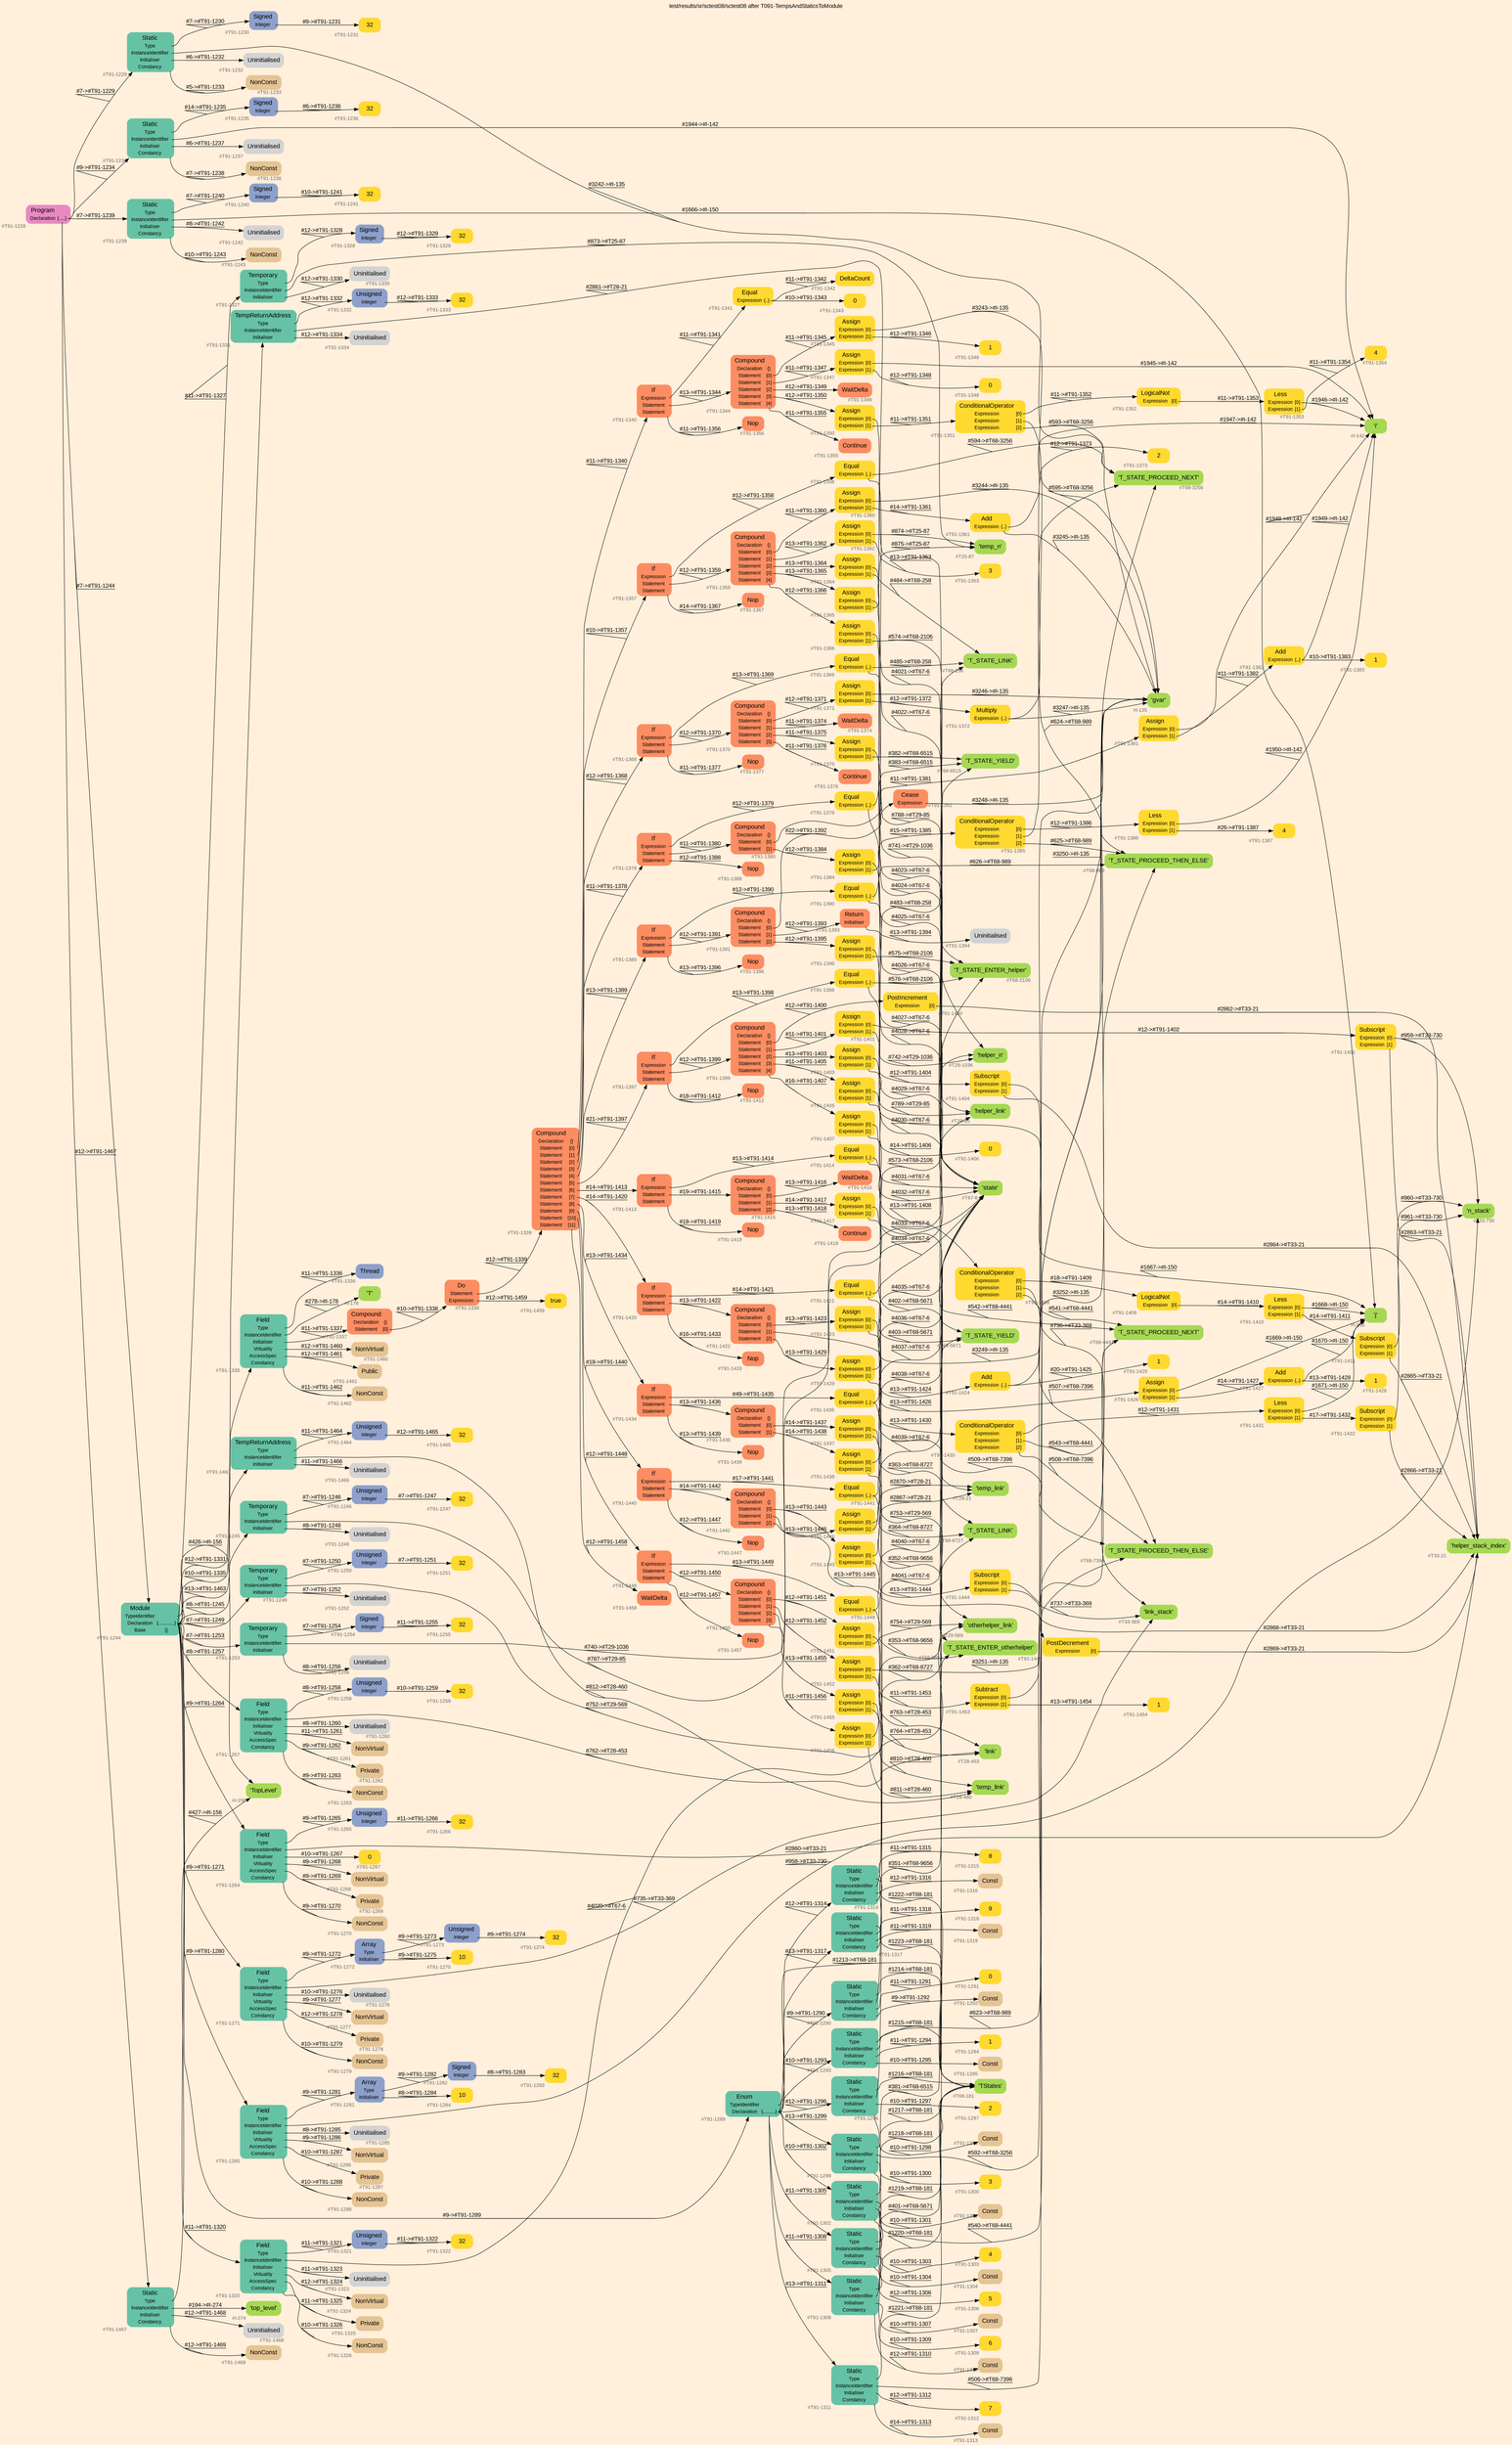 digraph "test/results/sr/sctest08/sctest08 after T091-TempsAndStaticsToModule" {
label = "test/results/sr/sctest08/sctest08 after T091-TempsAndStaticsToModule"
labelloc = t
graph [
    rankdir = "LR"
    ranksep = 0.3
    bgcolor = antiquewhite1
    color = black
    fontcolor = black
    fontname = "Arial"
];
node [
    fontname = "Arial"
];
edge [
    fontname = "Arial"
];

// -------------------- node figure --------------------
// -------- block #T91-1228 ----------
"#T91-1228" [
    fillcolor = "/set28/4"
    xlabel = "#T91-1228"
    fontsize = "12"
    fontcolor = grey40
    shape = "plaintext"
    label = <<TABLE BORDER="0" CELLBORDER="0" CELLSPACING="0">
     <TR><TD><FONT COLOR="black" POINT-SIZE="15">Program</FONT></TD></TR>
     <TR><TD><FONT COLOR="black" POINT-SIZE="12">Declaration</FONT></TD><TD PORT="port0"><FONT COLOR="black" POINT-SIZE="12">{.....}</FONT></TD></TR>
    </TABLE>>
    style = "rounded,filled"
];

// -------- block #T91-1229 ----------
"#T91-1229" [
    fillcolor = "/set28/1"
    xlabel = "#T91-1229"
    fontsize = "12"
    fontcolor = grey40
    shape = "plaintext"
    label = <<TABLE BORDER="0" CELLBORDER="0" CELLSPACING="0">
     <TR><TD><FONT COLOR="black" POINT-SIZE="15">Static</FONT></TD></TR>
     <TR><TD><FONT COLOR="black" POINT-SIZE="12">Type</FONT></TD><TD PORT="port0"></TD></TR>
     <TR><TD><FONT COLOR="black" POINT-SIZE="12">InstanceIdentifier</FONT></TD><TD PORT="port1"></TD></TR>
     <TR><TD><FONT COLOR="black" POINT-SIZE="12">Initialiser</FONT></TD><TD PORT="port2"></TD></TR>
     <TR><TD><FONT COLOR="black" POINT-SIZE="12">Constancy</FONT></TD><TD PORT="port3"></TD></TR>
    </TABLE>>
    style = "rounded,filled"
];

// -------- block #T91-1230 ----------
"#T91-1230" [
    fillcolor = "/set28/3"
    xlabel = "#T91-1230"
    fontsize = "12"
    fontcolor = grey40
    shape = "plaintext"
    label = <<TABLE BORDER="0" CELLBORDER="0" CELLSPACING="0">
     <TR><TD><FONT COLOR="black" POINT-SIZE="15">Signed</FONT></TD></TR>
     <TR><TD><FONT COLOR="black" POINT-SIZE="12">Integer</FONT></TD><TD PORT="port0"></TD></TR>
    </TABLE>>
    style = "rounded,filled"
];

// -------- block #T91-1231 ----------
"#T91-1231" [
    fillcolor = "/set28/6"
    xlabel = "#T91-1231"
    fontsize = "12"
    fontcolor = grey40
    shape = "plaintext"
    label = <<TABLE BORDER="0" CELLBORDER="0" CELLSPACING="0">
     <TR><TD><FONT COLOR="black" POINT-SIZE="15">32</FONT></TD></TR>
    </TABLE>>
    style = "rounded,filled"
];

// -------- block #I-135 ----------
"#I-135" [
    fillcolor = "/set28/5"
    xlabel = "#I-135"
    fontsize = "12"
    fontcolor = grey40
    shape = "plaintext"
    label = <<TABLE BORDER="0" CELLBORDER="0" CELLSPACING="0">
     <TR><TD><FONT COLOR="black" POINT-SIZE="15">'gvar'</FONT></TD></TR>
    </TABLE>>
    style = "rounded,filled"
];

// -------- block #T91-1232 ----------
"#T91-1232" [
    xlabel = "#T91-1232"
    fontsize = "12"
    fontcolor = grey40
    shape = "plaintext"
    label = <<TABLE BORDER="0" CELLBORDER="0" CELLSPACING="0">
     <TR><TD><FONT COLOR="black" POINT-SIZE="15">Uninitialised</FONT></TD></TR>
    </TABLE>>
    style = "rounded,filled"
];

// -------- block #T91-1233 ----------
"#T91-1233" [
    fillcolor = "/set28/7"
    xlabel = "#T91-1233"
    fontsize = "12"
    fontcolor = grey40
    shape = "plaintext"
    label = <<TABLE BORDER="0" CELLBORDER="0" CELLSPACING="0">
     <TR><TD><FONT COLOR="black" POINT-SIZE="15">NonConst</FONT></TD></TR>
    </TABLE>>
    style = "rounded,filled"
];

// -------- block #T91-1234 ----------
"#T91-1234" [
    fillcolor = "/set28/1"
    xlabel = "#T91-1234"
    fontsize = "12"
    fontcolor = grey40
    shape = "plaintext"
    label = <<TABLE BORDER="0" CELLBORDER="0" CELLSPACING="0">
     <TR><TD><FONT COLOR="black" POINT-SIZE="15">Static</FONT></TD></TR>
     <TR><TD><FONT COLOR="black" POINT-SIZE="12">Type</FONT></TD><TD PORT="port0"></TD></TR>
     <TR><TD><FONT COLOR="black" POINT-SIZE="12">InstanceIdentifier</FONT></TD><TD PORT="port1"></TD></TR>
     <TR><TD><FONT COLOR="black" POINT-SIZE="12">Initialiser</FONT></TD><TD PORT="port2"></TD></TR>
     <TR><TD><FONT COLOR="black" POINT-SIZE="12">Constancy</FONT></TD><TD PORT="port3"></TD></TR>
    </TABLE>>
    style = "rounded,filled"
];

// -------- block #T91-1235 ----------
"#T91-1235" [
    fillcolor = "/set28/3"
    xlabel = "#T91-1235"
    fontsize = "12"
    fontcolor = grey40
    shape = "plaintext"
    label = <<TABLE BORDER="0" CELLBORDER="0" CELLSPACING="0">
     <TR><TD><FONT COLOR="black" POINT-SIZE="15">Signed</FONT></TD></TR>
     <TR><TD><FONT COLOR="black" POINT-SIZE="12">Integer</FONT></TD><TD PORT="port0"></TD></TR>
    </TABLE>>
    style = "rounded,filled"
];

// -------- block #T91-1236 ----------
"#T91-1236" [
    fillcolor = "/set28/6"
    xlabel = "#T91-1236"
    fontsize = "12"
    fontcolor = grey40
    shape = "plaintext"
    label = <<TABLE BORDER="0" CELLBORDER="0" CELLSPACING="0">
     <TR><TD><FONT COLOR="black" POINT-SIZE="15">32</FONT></TD></TR>
    </TABLE>>
    style = "rounded,filled"
];

// -------- block #I-142 ----------
"#I-142" [
    fillcolor = "/set28/5"
    xlabel = "#I-142"
    fontsize = "12"
    fontcolor = grey40
    shape = "plaintext"
    label = <<TABLE BORDER="0" CELLBORDER="0" CELLSPACING="0">
     <TR><TD><FONT COLOR="black" POINT-SIZE="15">'i'</FONT></TD></TR>
    </TABLE>>
    style = "rounded,filled"
];

// -------- block #T91-1237 ----------
"#T91-1237" [
    xlabel = "#T91-1237"
    fontsize = "12"
    fontcolor = grey40
    shape = "plaintext"
    label = <<TABLE BORDER="0" CELLBORDER="0" CELLSPACING="0">
     <TR><TD><FONT COLOR="black" POINT-SIZE="15">Uninitialised</FONT></TD></TR>
    </TABLE>>
    style = "rounded,filled"
];

// -------- block #T91-1238 ----------
"#T91-1238" [
    fillcolor = "/set28/7"
    xlabel = "#T91-1238"
    fontsize = "12"
    fontcolor = grey40
    shape = "plaintext"
    label = <<TABLE BORDER="0" CELLBORDER="0" CELLSPACING="0">
     <TR><TD><FONT COLOR="black" POINT-SIZE="15">NonConst</FONT></TD></TR>
    </TABLE>>
    style = "rounded,filled"
];

// -------- block #T91-1239 ----------
"#T91-1239" [
    fillcolor = "/set28/1"
    xlabel = "#T91-1239"
    fontsize = "12"
    fontcolor = grey40
    shape = "plaintext"
    label = <<TABLE BORDER="0" CELLBORDER="0" CELLSPACING="0">
     <TR><TD><FONT COLOR="black" POINT-SIZE="15">Static</FONT></TD></TR>
     <TR><TD><FONT COLOR="black" POINT-SIZE="12">Type</FONT></TD><TD PORT="port0"></TD></TR>
     <TR><TD><FONT COLOR="black" POINT-SIZE="12">InstanceIdentifier</FONT></TD><TD PORT="port1"></TD></TR>
     <TR><TD><FONT COLOR="black" POINT-SIZE="12">Initialiser</FONT></TD><TD PORT="port2"></TD></TR>
     <TR><TD><FONT COLOR="black" POINT-SIZE="12">Constancy</FONT></TD><TD PORT="port3"></TD></TR>
    </TABLE>>
    style = "rounded,filled"
];

// -------- block #T91-1240 ----------
"#T91-1240" [
    fillcolor = "/set28/3"
    xlabel = "#T91-1240"
    fontsize = "12"
    fontcolor = grey40
    shape = "plaintext"
    label = <<TABLE BORDER="0" CELLBORDER="0" CELLSPACING="0">
     <TR><TD><FONT COLOR="black" POINT-SIZE="15">Signed</FONT></TD></TR>
     <TR><TD><FONT COLOR="black" POINT-SIZE="12">Integer</FONT></TD><TD PORT="port0"></TD></TR>
    </TABLE>>
    style = "rounded,filled"
];

// -------- block #T91-1241 ----------
"#T91-1241" [
    fillcolor = "/set28/6"
    xlabel = "#T91-1241"
    fontsize = "12"
    fontcolor = grey40
    shape = "plaintext"
    label = <<TABLE BORDER="0" CELLBORDER="0" CELLSPACING="0">
     <TR><TD><FONT COLOR="black" POINT-SIZE="15">32</FONT></TD></TR>
    </TABLE>>
    style = "rounded,filled"
];

// -------- block #I-150 ----------
"#I-150" [
    fillcolor = "/set28/5"
    xlabel = "#I-150"
    fontsize = "12"
    fontcolor = grey40
    shape = "plaintext"
    label = <<TABLE BORDER="0" CELLBORDER="0" CELLSPACING="0">
     <TR><TD><FONT COLOR="black" POINT-SIZE="15">'j'</FONT></TD></TR>
    </TABLE>>
    style = "rounded,filled"
];

// -------- block #T91-1242 ----------
"#T91-1242" [
    xlabel = "#T91-1242"
    fontsize = "12"
    fontcolor = grey40
    shape = "plaintext"
    label = <<TABLE BORDER="0" CELLBORDER="0" CELLSPACING="0">
     <TR><TD><FONT COLOR="black" POINT-SIZE="15">Uninitialised</FONT></TD></TR>
    </TABLE>>
    style = "rounded,filled"
];

// -------- block #T91-1243 ----------
"#T91-1243" [
    fillcolor = "/set28/7"
    xlabel = "#T91-1243"
    fontsize = "12"
    fontcolor = grey40
    shape = "plaintext"
    label = <<TABLE BORDER="0" CELLBORDER="0" CELLSPACING="0">
     <TR><TD><FONT COLOR="black" POINT-SIZE="15">NonConst</FONT></TD></TR>
    </TABLE>>
    style = "rounded,filled"
];

// -------- block #T91-1244 ----------
"#T91-1244" [
    fillcolor = "/set28/1"
    xlabel = "#T91-1244"
    fontsize = "12"
    fontcolor = grey40
    shape = "plaintext"
    label = <<TABLE BORDER="0" CELLBORDER="0" CELLSPACING="0">
     <TR><TD><FONT COLOR="black" POINT-SIZE="15">Module</FONT></TD></TR>
     <TR><TD><FONT COLOR="black" POINT-SIZE="12">TypeIdentifier</FONT></TD><TD PORT="port0"></TD></TR>
     <TR><TD><FONT COLOR="black" POINT-SIZE="12">Declaration</FONT></TD><TD PORT="port1"><FONT COLOR="black" POINT-SIZE="12">{.............}</FONT></TD></TR>
     <TR><TD><FONT COLOR="black" POINT-SIZE="12">Base</FONT></TD><TD PORT="port2"><FONT COLOR="black" POINT-SIZE="12">{}</FONT></TD></TR>
    </TABLE>>
    style = "rounded,filled"
];

// -------- block #I-156 ----------
"#I-156" [
    fillcolor = "/set28/5"
    xlabel = "#I-156"
    fontsize = "12"
    fontcolor = grey40
    shape = "plaintext"
    label = <<TABLE BORDER="0" CELLBORDER="0" CELLSPACING="0">
     <TR><TD><FONT COLOR="black" POINT-SIZE="15">'TopLevel'</FONT></TD></TR>
    </TABLE>>
    style = "rounded,filled"
];

// -------- block #T91-1245 ----------
"#T91-1245" [
    fillcolor = "/set28/1"
    xlabel = "#T91-1245"
    fontsize = "12"
    fontcolor = grey40
    shape = "plaintext"
    label = <<TABLE BORDER="0" CELLBORDER="0" CELLSPACING="0">
     <TR><TD><FONT COLOR="black" POINT-SIZE="15">Temporary</FONT></TD></TR>
     <TR><TD><FONT COLOR="black" POINT-SIZE="12">Type</FONT></TD><TD PORT="port0"></TD></TR>
     <TR><TD><FONT COLOR="black" POINT-SIZE="12">InstanceIdentifier</FONT></TD><TD PORT="port1"></TD></TR>
     <TR><TD><FONT COLOR="black" POINT-SIZE="12">Initialiser</FONT></TD><TD PORT="port2"></TD></TR>
    </TABLE>>
    style = "rounded,filled"
];

// -------- block #T91-1246 ----------
"#T91-1246" [
    fillcolor = "/set28/3"
    xlabel = "#T91-1246"
    fontsize = "12"
    fontcolor = grey40
    shape = "plaintext"
    label = <<TABLE BORDER="0" CELLBORDER="0" CELLSPACING="0">
     <TR><TD><FONT COLOR="black" POINT-SIZE="15">Unsigned</FONT></TD></TR>
     <TR><TD><FONT COLOR="black" POINT-SIZE="12">Integer</FONT></TD><TD PORT="port0"></TD></TR>
    </TABLE>>
    style = "rounded,filled"
];

// -------- block #T91-1247 ----------
"#T91-1247" [
    fillcolor = "/set28/6"
    xlabel = "#T91-1247"
    fontsize = "12"
    fontcolor = grey40
    shape = "plaintext"
    label = <<TABLE BORDER="0" CELLBORDER="0" CELLSPACING="0">
     <TR><TD><FONT COLOR="black" POINT-SIZE="15">32</FONT></TD></TR>
    </TABLE>>
    style = "rounded,filled"
];

// -------- block #T29-85 ----------
"#T29-85" [
    fillcolor = "/set28/5"
    xlabel = "#T29-85"
    fontsize = "12"
    fontcolor = grey40
    shape = "plaintext"
    label = <<TABLE BORDER="0" CELLBORDER="0" CELLSPACING="0">
     <TR><TD><FONT COLOR="black" POINT-SIZE="15">'helper_link'</FONT></TD></TR>
    </TABLE>>
    style = "rounded,filled"
];

// -------- block #T91-1248 ----------
"#T91-1248" [
    xlabel = "#T91-1248"
    fontsize = "12"
    fontcolor = grey40
    shape = "plaintext"
    label = <<TABLE BORDER="0" CELLBORDER="0" CELLSPACING="0">
     <TR><TD><FONT COLOR="black" POINT-SIZE="15">Uninitialised</FONT></TD></TR>
    </TABLE>>
    style = "rounded,filled"
];

// -------- block #T91-1249 ----------
"#T91-1249" [
    fillcolor = "/set28/1"
    xlabel = "#T91-1249"
    fontsize = "12"
    fontcolor = grey40
    shape = "plaintext"
    label = <<TABLE BORDER="0" CELLBORDER="0" CELLSPACING="0">
     <TR><TD><FONT COLOR="black" POINT-SIZE="15">Temporary</FONT></TD></TR>
     <TR><TD><FONT COLOR="black" POINT-SIZE="12">Type</FONT></TD><TD PORT="port0"></TD></TR>
     <TR><TD><FONT COLOR="black" POINT-SIZE="12">InstanceIdentifier</FONT></TD><TD PORT="port1"></TD></TR>
     <TR><TD><FONT COLOR="black" POINT-SIZE="12">Initialiser</FONT></TD><TD PORT="port2"></TD></TR>
    </TABLE>>
    style = "rounded,filled"
];

// -------- block #T91-1250 ----------
"#T91-1250" [
    fillcolor = "/set28/3"
    xlabel = "#T91-1250"
    fontsize = "12"
    fontcolor = grey40
    shape = "plaintext"
    label = <<TABLE BORDER="0" CELLBORDER="0" CELLSPACING="0">
     <TR><TD><FONT COLOR="black" POINT-SIZE="15">Unsigned</FONT></TD></TR>
     <TR><TD><FONT COLOR="black" POINT-SIZE="12">Integer</FONT></TD><TD PORT="port0"></TD></TR>
    </TABLE>>
    style = "rounded,filled"
];

// -------- block #T91-1251 ----------
"#T91-1251" [
    fillcolor = "/set28/6"
    xlabel = "#T91-1251"
    fontsize = "12"
    fontcolor = grey40
    shape = "plaintext"
    label = <<TABLE BORDER="0" CELLBORDER="0" CELLSPACING="0">
     <TR><TD><FONT COLOR="black" POINT-SIZE="15">32</FONT></TD></TR>
    </TABLE>>
    style = "rounded,filled"
];

// -------- block #T29-569 ----------
"#T29-569" [
    fillcolor = "/set28/5"
    xlabel = "#T29-569"
    fontsize = "12"
    fontcolor = grey40
    shape = "plaintext"
    label = <<TABLE BORDER="0" CELLBORDER="0" CELLSPACING="0">
     <TR><TD><FONT COLOR="black" POINT-SIZE="15">'otherhelper_link'</FONT></TD></TR>
    </TABLE>>
    style = "rounded,filled"
];

// -------- block #T91-1252 ----------
"#T91-1252" [
    xlabel = "#T91-1252"
    fontsize = "12"
    fontcolor = grey40
    shape = "plaintext"
    label = <<TABLE BORDER="0" CELLBORDER="0" CELLSPACING="0">
     <TR><TD><FONT COLOR="black" POINT-SIZE="15">Uninitialised</FONT></TD></TR>
    </TABLE>>
    style = "rounded,filled"
];

// -------- block #T91-1253 ----------
"#T91-1253" [
    fillcolor = "/set28/1"
    xlabel = "#T91-1253"
    fontsize = "12"
    fontcolor = grey40
    shape = "plaintext"
    label = <<TABLE BORDER="0" CELLBORDER="0" CELLSPACING="0">
     <TR><TD><FONT COLOR="black" POINT-SIZE="15">Temporary</FONT></TD></TR>
     <TR><TD><FONT COLOR="black" POINT-SIZE="12">Type</FONT></TD><TD PORT="port0"></TD></TR>
     <TR><TD><FONT COLOR="black" POINT-SIZE="12">InstanceIdentifier</FONT></TD><TD PORT="port1"></TD></TR>
     <TR><TD><FONT COLOR="black" POINT-SIZE="12">Initialiser</FONT></TD><TD PORT="port2"></TD></TR>
    </TABLE>>
    style = "rounded,filled"
];

// -------- block #T91-1254 ----------
"#T91-1254" [
    fillcolor = "/set28/3"
    xlabel = "#T91-1254"
    fontsize = "12"
    fontcolor = grey40
    shape = "plaintext"
    label = <<TABLE BORDER="0" CELLBORDER="0" CELLSPACING="0">
     <TR><TD><FONT COLOR="black" POINT-SIZE="15">Signed</FONT></TD></TR>
     <TR><TD><FONT COLOR="black" POINT-SIZE="12">Integer</FONT></TD><TD PORT="port0"></TD></TR>
    </TABLE>>
    style = "rounded,filled"
];

// -------- block #T91-1255 ----------
"#T91-1255" [
    fillcolor = "/set28/6"
    xlabel = "#T91-1255"
    fontsize = "12"
    fontcolor = grey40
    shape = "plaintext"
    label = <<TABLE BORDER="0" CELLBORDER="0" CELLSPACING="0">
     <TR><TD><FONT COLOR="black" POINT-SIZE="15">32</FONT></TD></TR>
    </TABLE>>
    style = "rounded,filled"
];

// -------- block #T29-1036 ----------
"#T29-1036" [
    fillcolor = "/set28/5"
    xlabel = "#T29-1036"
    fontsize = "12"
    fontcolor = grey40
    shape = "plaintext"
    label = <<TABLE BORDER="0" CELLBORDER="0" CELLSPACING="0">
     <TR><TD><FONT COLOR="black" POINT-SIZE="15">'helper_n'</FONT></TD></TR>
    </TABLE>>
    style = "rounded,filled"
];

// -------- block #T91-1256 ----------
"#T91-1256" [
    xlabel = "#T91-1256"
    fontsize = "12"
    fontcolor = grey40
    shape = "plaintext"
    label = <<TABLE BORDER="0" CELLBORDER="0" CELLSPACING="0">
     <TR><TD><FONT COLOR="black" POINT-SIZE="15">Uninitialised</FONT></TD></TR>
    </TABLE>>
    style = "rounded,filled"
];

// -------- block #T91-1257 ----------
"#T91-1257" [
    fillcolor = "/set28/1"
    xlabel = "#T91-1257"
    fontsize = "12"
    fontcolor = grey40
    shape = "plaintext"
    label = <<TABLE BORDER="0" CELLBORDER="0" CELLSPACING="0">
     <TR><TD><FONT COLOR="black" POINT-SIZE="15">Field</FONT></TD></TR>
     <TR><TD><FONT COLOR="black" POINT-SIZE="12">Type</FONT></TD><TD PORT="port0"></TD></TR>
     <TR><TD><FONT COLOR="black" POINT-SIZE="12">InstanceIdentifier</FONT></TD><TD PORT="port1"></TD></TR>
     <TR><TD><FONT COLOR="black" POINT-SIZE="12">Initialiser</FONT></TD><TD PORT="port2"></TD></TR>
     <TR><TD><FONT COLOR="black" POINT-SIZE="12">Virtuality</FONT></TD><TD PORT="port3"></TD></TR>
     <TR><TD><FONT COLOR="black" POINT-SIZE="12">AccessSpec</FONT></TD><TD PORT="port4"></TD></TR>
     <TR><TD><FONT COLOR="black" POINT-SIZE="12">Constancy</FONT></TD><TD PORT="port5"></TD></TR>
    </TABLE>>
    style = "rounded,filled"
];

// -------- block #T91-1258 ----------
"#T91-1258" [
    fillcolor = "/set28/3"
    xlabel = "#T91-1258"
    fontsize = "12"
    fontcolor = grey40
    shape = "plaintext"
    label = <<TABLE BORDER="0" CELLBORDER="0" CELLSPACING="0">
     <TR><TD><FONT COLOR="black" POINT-SIZE="15">Unsigned</FONT></TD></TR>
     <TR><TD><FONT COLOR="black" POINT-SIZE="12">Integer</FONT></TD><TD PORT="port0"></TD></TR>
    </TABLE>>
    style = "rounded,filled"
];

// -------- block #T91-1259 ----------
"#T91-1259" [
    fillcolor = "/set28/6"
    xlabel = "#T91-1259"
    fontsize = "12"
    fontcolor = grey40
    shape = "plaintext"
    label = <<TABLE BORDER="0" CELLBORDER="0" CELLSPACING="0">
     <TR><TD><FONT COLOR="black" POINT-SIZE="15">32</FONT></TD></TR>
    </TABLE>>
    style = "rounded,filled"
];

// -------- block #T28-453 ----------
"#T28-453" [
    fillcolor = "/set28/5"
    xlabel = "#T28-453"
    fontsize = "12"
    fontcolor = grey40
    shape = "plaintext"
    label = <<TABLE BORDER="0" CELLBORDER="0" CELLSPACING="0">
     <TR><TD><FONT COLOR="black" POINT-SIZE="15">'link'</FONT></TD></TR>
    </TABLE>>
    style = "rounded,filled"
];

// -------- block #T91-1260 ----------
"#T91-1260" [
    xlabel = "#T91-1260"
    fontsize = "12"
    fontcolor = grey40
    shape = "plaintext"
    label = <<TABLE BORDER="0" CELLBORDER="0" CELLSPACING="0">
     <TR><TD><FONT COLOR="black" POINT-SIZE="15">Uninitialised</FONT></TD></TR>
    </TABLE>>
    style = "rounded,filled"
];

// -------- block #T91-1261 ----------
"#T91-1261" [
    fillcolor = "/set28/7"
    xlabel = "#T91-1261"
    fontsize = "12"
    fontcolor = grey40
    shape = "plaintext"
    label = <<TABLE BORDER="0" CELLBORDER="0" CELLSPACING="0">
     <TR><TD><FONT COLOR="black" POINT-SIZE="15">NonVirtual</FONT></TD></TR>
    </TABLE>>
    style = "rounded,filled"
];

// -------- block #T91-1262 ----------
"#T91-1262" [
    fillcolor = "/set28/7"
    xlabel = "#T91-1262"
    fontsize = "12"
    fontcolor = grey40
    shape = "plaintext"
    label = <<TABLE BORDER="0" CELLBORDER="0" CELLSPACING="0">
     <TR><TD><FONT COLOR="black" POINT-SIZE="15">Private</FONT></TD></TR>
    </TABLE>>
    style = "rounded,filled"
];

// -------- block #T91-1263 ----------
"#T91-1263" [
    fillcolor = "/set28/7"
    xlabel = "#T91-1263"
    fontsize = "12"
    fontcolor = grey40
    shape = "plaintext"
    label = <<TABLE BORDER="0" CELLBORDER="0" CELLSPACING="0">
     <TR><TD><FONT COLOR="black" POINT-SIZE="15">NonConst</FONT></TD></TR>
    </TABLE>>
    style = "rounded,filled"
];

// -------- block #T91-1264 ----------
"#T91-1264" [
    fillcolor = "/set28/1"
    xlabel = "#T91-1264"
    fontsize = "12"
    fontcolor = grey40
    shape = "plaintext"
    label = <<TABLE BORDER="0" CELLBORDER="0" CELLSPACING="0">
     <TR><TD><FONT COLOR="black" POINT-SIZE="15">Field</FONT></TD></TR>
     <TR><TD><FONT COLOR="black" POINT-SIZE="12">Type</FONT></TD><TD PORT="port0"></TD></TR>
     <TR><TD><FONT COLOR="black" POINT-SIZE="12">InstanceIdentifier</FONT></TD><TD PORT="port1"></TD></TR>
     <TR><TD><FONT COLOR="black" POINT-SIZE="12">Initialiser</FONT></TD><TD PORT="port2"></TD></TR>
     <TR><TD><FONT COLOR="black" POINT-SIZE="12">Virtuality</FONT></TD><TD PORT="port3"></TD></TR>
     <TR><TD><FONT COLOR="black" POINT-SIZE="12">AccessSpec</FONT></TD><TD PORT="port4"></TD></TR>
     <TR><TD><FONT COLOR="black" POINT-SIZE="12">Constancy</FONT></TD><TD PORT="port5"></TD></TR>
    </TABLE>>
    style = "rounded,filled"
];

// -------- block #T91-1265 ----------
"#T91-1265" [
    fillcolor = "/set28/3"
    xlabel = "#T91-1265"
    fontsize = "12"
    fontcolor = grey40
    shape = "plaintext"
    label = <<TABLE BORDER="0" CELLBORDER="0" CELLSPACING="0">
     <TR><TD><FONT COLOR="black" POINT-SIZE="15">Unsigned</FONT></TD></TR>
     <TR><TD><FONT COLOR="black" POINT-SIZE="12">Integer</FONT></TD><TD PORT="port0"></TD></TR>
    </TABLE>>
    style = "rounded,filled"
];

// -------- block #T91-1266 ----------
"#T91-1266" [
    fillcolor = "/set28/6"
    xlabel = "#T91-1266"
    fontsize = "12"
    fontcolor = grey40
    shape = "plaintext"
    label = <<TABLE BORDER="0" CELLBORDER="0" CELLSPACING="0">
     <TR><TD><FONT COLOR="black" POINT-SIZE="15">32</FONT></TD></TR>
    </TABLE>>
    style = "rounded,filled"
];

// -------- block #T33-21 ----------
"#T33-21" [
    fillcolor = "/set28/5"
    xlabel = "#T33-21"
    fontsize = "12"
    fontcolor = grey40
    shape = "plaintext"
    label = <<TABLE BORDER="0" CELLBORDER="0" CELLSPACING="0">
     <TR><TD><FONT COLOR="black" POINT-SIZE="15">'helper_stack_index'</FONT></TD></TR>
    </TABLE>>
    style = "rounded,filled"
];

// -------- block #T91-1267 ----------
"#T91-1267" [
    fillcolor = "/set28/6"
    xlabel = "#T91-1267"
    fontsize = "12"
    fontcolor = grey40
    shape = "plaintext"
    label = <<TABLE BORDER="0" CELLBORDER="0" CELLSPACING="0">
     <TR><TD><FONT COLOR="black" POINT-SIZE="15">0</FONT></TD></TR>
    </TABLE>>
    style = "rounded,filled"
];

// -------- block #T91-1268 ----------
"#T91-1268" [
    fillcolor = "/set28/7"
    xlabel = "#T91-1268"
    fontsize = "12"
    fontcolor = grey40
    shape = "plaintext"
    label = <<TABLE BORDER="0" CELLBORDER="0" CELLSPACING="0">
     <TR><TD><FONT COLOR="black" POINT-SIZE="15">NonVirtual</FONT></TD></TR>
    </TABLE>>
    style = "rounded,filled"
];

// -------- block #T91-1269 ----------
"#T91-1269" [
    fillcolor = "/set28/7"
    xlabel = "#T91-1269"
    fontsize = "12"
    fontcolor = grey40
    shape = "plaintext"
    label = <<TABLE BORDER="0" CELLBORDER="0" CELLSPACING="0">
     <TR><TD><FONT COLOR="black" POINT-SIZE="15">Private</FONT></TD></TR>
    </TABLE>>
    style = "rounded,filled"
];

// -------- block #T91-1270 ----------
"#T91-1270" [
    fillcolor = "/set28/7"
    xlabel = "#T91-1270"
    fontsize = "12"
    fontcolor = grey40
    shape = "plaintext"
    label = <<TABLE BORDER="0" CELLBORDER="0" CELLSPACING="0">
     <TR><TD><FONT COLOR="black" POINT-SIZE="15">NonConst</FONT></TD></TR>
    </TABLE>>
    style = "rounded,filled"
];

// -------- block #T91-1271 ----------
"#T91-1271" [
    fillcolor = "/set28/1"
    xlabel = "#T91-1271"
    fontsize = "12"
    fontcolor = grey40
    shape = "plaintext"
    label = <<TABLE BORDER="0" CELLBORDER="0" CELLSPACING="0">
     <TR><TD><FONT COLOR="black" POINT-SIZE="15">Field</FONT></TD></TR>
     <TR><TD><FONT COLOR="black" POINT-SIZE="12">Type</FONT></TD><TD PORT="port0"></TD></TR>
     <TR><TD><FONT COLOR="black" POINT-SIZE="12">InstanceIdentifier</FONT></TD><TD PORT="port1"></TD></TR>
     <TR><TD><FONT COLOR="black" POINT-SIZE="12">Initialiser</FONT></TD><TD PORT="port2"></TD></TR>
     <TR><TD><FONT COLOR="black" POINT-SIZE="12">Virtuality</FONT></TD><TD PORT="port3"></TD></TR>
     <TR><TD><FONT COLOR="black" POINT-SIZE="12">AccessSpec</FONT></TD><TD PORT="port4"></TD></TR>
     <TR><TD><FONT COLOR="black" POINT-SIZE="12">Constancy</FONT></TD><TD PORT="port5"></TD></TR>
    </TABLE>>
    style = "rounded,filled"
];

// -------- block #T91-1272 ----------
"#T91-1272" [
    fillcolor = "/set28/3"
    xlabel = "#T91-1272"
    fontsize = "12"
    fontcolor = grey40
    shape = "plaintext"
    label = <<TABLE BORDER="0" CELLBORDER="0" CELLSPACING="0">
     <TR><TD><FONT COLOR="black" POINT-SIZE="15">Array</FONT></TD></TR>
     <TR><TD><FONT COLOR="black" POINT-SIZE="12">Type</FONT></TD><TD PORT="port0"></TD></TR>
     <TR><TD><FONT COLOR="black" POINT-SIZE="12">Initialiser</FONT></TD><TD PORT="port1"></TD></TR>
    </TABLE>>
    style = "rounded,filled"
];

// -------- block #T91-1273 ----------
"#T91-1273" [
    fillcolor = "/set28/3"
    xlabel = "#T91-1273"
    fontsize = "12"
    fontcolor = grey40
    shape = "plaintext"
    label = <<TABLE BORDER="0" CELLBORDER="0" CELLSPACING="0">
     <TR><TD><FONT COLOR="black" POINT-SIZE="15">Unsigned</FONT></TD></TR>
     <TR><TD><FONT COLOR="black" POINT-SIZE="12">Integer</FONT></TD><TD PORT="port0"></TD></TR>
    </TABLE>>
    style = "rounded,filled"
];

// -------- block #T91-1274 ----------
"#T91-1274" [
    fillcolor = "/set28/6"
    xlabel = "#T91-1274"
    fontsize = "12"
    fontcolor = grey40
    shape = "plaintext"
    label = <<TABLE BORDER="0" CELLBORDER="0" CELLSPACING="0">
     <TR><TD><FONT COLOR="black" POINT-SIZE="15">32</FONT></TD></TR>
    </TABLE>>
    style = "rounded,filled"
];

// -------- block #T91-1275 ----------
"#T91-1275" [
    fillcolor = "/set28/6"
    xlabel = "#T91-1275"
    fontsize = "12"
    fontcolor = grey40
    shape = "plaintext"
    label = <<TABLE BORDER="0" CELLBORDER="0" CELLSPACING="0">
     <TR><TD><FONT COLOR="black" POINT-SIZE="15">10</FONT></TD></TR>
    </TABLE>>
    style = "rounded,filled"
];

// -------- block #T33-369 ----------
"#T33-369" [
    fillcolor = "/set28/5"
    xlabel = "#T33-369"
    fontsize = "12"
    fontcolor = grey40
    shape = "plaintext"
    label = <<TABLE BORDER="0" CELLBORDER="0" CELLSPACING="0">
     <TR><TD><FONT COLOR="black" POINT-SIZE="15">'link_stack'</FONT></TD></TR>
    </TABLE>>
    style = "rounded,filled"
];

// -------- block #T91-1276 ----------
"#T91-1276" [
    xlabel = "#T91-1276"
    fontsize = "12"
    fontcolor = grey40
    shape = "plaintext"
    label = <<TABLE BORDER="0" CELLBORDER="0" CELLSPACING="0">
     <TR><TD><FONT COLOR="black" POINT-SIZE="15">Uninitialised</FONT></TD></TR>
    </TABLE>>
    style = "rounded,filled"
];

// -------- block #T91-1277 ----------
"#T91-1277" [
    fillcolor = "/set28/7"
    xlabel = "#T91-1277"
    fontsize = "12"
    fontcolor = grey40
    shape = "plaintext"
    label = <<TABLE BORDER="0" CELLBORDER="0" CELLSPACING="0">
     <TR><TD><FONT COLOR="black" POINT-SIZE="15">NonVirtual</FONT></TD></TR>
    </TABLE>>
    style = "rounded,filled"
];

// -------- block #T91-1278 ----------
"#T91-1278" [
    fillcolor = "/set28/7"
    xlabel = "#T91-1278"
    fontsize = "12"
    fontcolor = grey40
    shape = "plaintext"
    label = <<TABLE BORDER="0" CELLBORDER="0" CELLSPACING="0">
     <TR><TD><FONT COLOR="black" POINT-SIZE="15">Private</FONT></TD></TR>
    </TABLE>>
    style = "rounded,filled"
];

// -------- block #T91-1279 ----------
"#T91-1279" [
    fillcolor = "/set28/7"
    xlabel = "#T91-1279"
    fontsize = "12"
    fontcolor = grey40
    shape = "plaintext"
    label = <<TABLE BORDER="0" CELLBORDER="0" CELLSPACING="0">
     <TR><TD><FONT COLOR="black" POINT-SIZE="15">NonConst</FONT></TD></TR>
    </TABLE>>
    style = "rounded,filled"
];

// -------- block #T91-1280 ----------
"#T91-1280" [
    fillcolor = "/set28/1"
    xlabel = "#T91-1280"
    fontsize = "12"
    fontcolor = grey40
    shape = "plaintext"
    label = <<TABLE BORDER="0" CELLBORDER="0" CELLSPACING="0">
     <TR><TD><FONT COLOR="black" POINT-SIZE="15">Field</FONT></TD></TR>
     <TR><TD><FONT COLOR="black" POINT-SIZE="12">Type</FONT></TD><TD PORT="port0"></TD></TR>
     <TR><TD><FONT COLOR="black" POINT-SIZE="12">InstanceIdentifier</FONT></TD><TD PORT="port1"></TD></TR>
     <TR><TD><FONT COLOR="black" POINT-SIZE="12">Initialiser</FONT></TD><TD PORT="port2"></TD></TR>
     <TR><TD><FONT COLOR="black" POINT-SIZE="12">Virtuality</FONT></TD><TD PORT="port3"></TD></TR>
     <TR><TD><FONT COLOR="black" POINT-SIZE="12">AccessSpec</FONT></TD><TD PORT="port4"></TD></TR>
     <TR><TD><FONT COLOR="black" POINT-SIZE="12">Constancy</FONT></TD><TD PORT="port5"></TD></TR>
    </TABLE>>
    style = "rounded,filled"
];

// -------- block #T91-1281 ----------
"#T91-1281" [
    fillcolor = "/set28/3"
    xlabel = "#T91-1281"
    fontsize = "12"
    fontcolor = grey40
    shape = "plaintext"
    label = <<TABLE BORDER="0" CELLBORDER="0" CELLSPACING="0">
     <TR><TD><FONT COLOR="black" POINT-SIZE="15">Array</FONT></TD></TR>
     <TR><TD><FONT COLOR="black" POINT-SIZE="12">Type</FONT></TD><TD PORT="port0"></TD></TR>
     <TR><TD><FONT COLOR="black" POINT-SIZE="12">Initialiser</FONT></TD><TD PORT="port1"></TD></TR>
    </TABLE>>
    style = "rounded,filled"
];

// -------- block #T91-1282 ----------
"#T91-1282" [
    fillcolor = "/set28/3"
    xlabel = "#T91-1282"
    fontsize = "12"
    fontcolor = grey40
    shape = "plaintext"
    label = <<TABLE BORDER="0" CELLBORDER="0" CELLSPACING="0">
     <TR><TD><FONT COLOR="black" POINT-SIZE="15">Signed</FONT></TD></TR>
     <TR><TD><FONT COLOR="black" POINT-SIZE="12">Integer</FONT></TD><TD PORT="port0"></TD></TR>
    </TABLE>>
    style = "rounded,filled"
];

// -------- block #T91-1283 ----------
"#T91-1283" [
    fillcolor = "/set28/6"
    xlabel = "#T91-1283"
    fontsize = "12"
    fontcolor = grey40
    shape = "plaintext"
    label = <<TABLE BORDER="0" CELLBORDER="0" CELLSPACING="0">
     <TR><TD><FONT COLOR="black" POINT-SIZE="15">32</FONT></TD></TR>
    </TABLE>>
    style = "rounded,filled"
];

// -------- block #T91-1284 ----------
"#T91-1284" [
    fillcolor = "/set28/6"
    xlabel = "#T91-1284"
    fontsize = "12"
    fontcolor = grey40
    shape = "plaintext"
    label = <<TABLE BORDER="0" CELLBORDER="0" CELLSPACING="0">
     <TR><TD><FONT COLOR="black" POINT-SIZE="15">10</FONT></TD></TR>
    </TABLE>>
    style = "rounded,filled"
];

// -------- block #T33-730 ----------
"#T33-730" [
    fillcolor = "/set28/5"
    xlabel = "#T33-730"
    fontsize = "12"
    fontcolor = grey40
    shape = "plaintext"
    label = <<TABLE BORDER="0" CELLBORDER="0" CELLSPACING="0">
     <TR><TD><FONT COLOR="black" POINT-SIZE="15">'n_stack'</FONT></TD></TR>
    </TABLE>>
    style = "rounded,filled"
];

// -------- block #T91-1285 ----------
"#T91-1285" [
    xlabel = "#T91-1285"
    fontsize = "12"
    fontcolor = grey40
    shape = "plaintext"
    label = <<TABLE BORDER="0" CELLBORDER="0" CELLSPACING="0">
     <TR><TD><FONT COLOR="black" POINT-SIZE="15">Uninitialised</FONT></TD></TR>
    </TABLE>>
    style = "rounded,filled"
];

// -------- block #T91-1286 ----------
"#T91-1286" [
    fillcolor = "/set28/7"
    xlabel = "#T91-1286"
    fontsize = "12"
    fontcolor = grey40
    shape = "plaintext"
    label = <<TABLE BORDER="0" CELLBORDER="0" CELLSPACING="0">
     <TR><TD><FONT COLOR="black" POINT-SIZE="15">NonVirtual</FONT></TD></TR>
    </TABLE>>
    style = "rounded,filled"
];

// -------- block #T91-1287 ----------
"#T91-1287" [
    fillcolor = "/set28/7"
    xlabel = "#T91-1287"
    fontsize = "12"
    fontcolor = grey40
    shape = "plaintext"
    label = <<TABLE BORDER="0" CELLBORDER="0" CELLSPACING="0">
     <TR><TD><FONT COLOR="black" POINT-SIZE="15">Private</FONT></TD></TR>
    </TABLE>>
    style = "rounded,filled"
];

// -------- block #T91-1288 ----------
"#T91-1288" [
    fillcolor = "/set28/7"
    xlabel = "#T91-1288"
    fontsize = "12"
    fontcolor = grey40
    shape = "plaintext"
    label = <<TABLE BORDER="0" CELLBORDER="0" CELLSPACING="0">
     <TR><TD><FONT COLOR="black" POINT-SIZE="15">NonConst</FONT></TD></TR>
    </TABLE>>
    style = "rounded,filled"
];

// -------- block #T91-1289 ----------
"#T91-1289" [
    fillcolor = "/set28/1"
    xlabel = "#T91-1289"
    fontsize = "12"
    fontcolor = grey40
    shape = "plaintext"
    label = <<TABLE BORDER="0" CELLBORDER="0" CELLSPACING="0">
     <TR><TD><FONT COLOR="black" POINT-SIZE="15">Enum</FONT></TD></TR>
     <TR><TD><FONT COLOR="black" POINT-SIZE="12">TypeIdentifier</FONT></TD><TD PORT="port0"></TD></TR>
     <TR><TD><FONT COLOR="black" POINT-SIZE="12">Declaration</FONT></TD><TD PORT="port1"><FONT COLOR="black" POINT-SIZE="12">{..........}</FONT></TD></TR>
    </TABLE>>
    style = "rounded,filled"
];

// -------- block #T68-181 ----------
"#T68-181" [
    fillcolor = "/set28/5"
    xlabel = "#T68-181"
    fontsize = "12"
    fontcolor = grey40
    shape = "plaintext"
    label = <<TABLE BORDER="0" CELLBORDER="0" CELLSPACING="0">
     <TR><TD><FONT COLOR="black" POINT-SIZE="15">'TStates'</FONT></TD></TR>
    </TABLE>>
    style = "rounded,filled"
];

// -------- block #T91-1290 ----------
"#T91-1290" [
    fillcolor = "/set28/1"
    xlabel = "#T91-1290"
    fontsize = "12"
    fontcolor = grey40
    shape = "plaintext"
    label = <<TABLE BORDER="0" CELLBORDER="0" CELLSPACING="0">
     <TR><TD><FONT COLOR="black" POINT-SIZE="15">Static</FONT></TD></TR>
     <TR><TD><FONT COLOR="black" POINT-SIZE="12">Type</FONT></TD><TD PORT="port0"></TD></TR>
     <TR><TD><FONT COLOR="black" POINT-SIZE="12">InstanceIdentifier</FONT></TD><TD PORT="port1"></TD></TR>
     <TR><TD><FONT COLOR="black" POINT-SIZE="12">Initialiser</FONT></TD><TD PORT="port2"></TD></TR>
     <TR><TD><FONT COLOR="black" POINT-SIZE="12">Constancy</FONT></TD><TD PORT="port3"></TD></TR>
    </TABLE>>
    style = "rounded,filled"
];

// -------- block #T68-258 ----------
"#T68-258" [
    fillcolor = "/set28/5"
    xlabel = "#T68-258"
    fontsize = "12"
    fontcolor = grey40
    shape = "plaintext"
    label = <<TABLE BORDER="0" CELLBORDER="0" CELLSPACING="0">
     <TR><TD><FONT COLOR="black" POINT-SIZE="15">'T_STATE_LINK'</FONT></TD></TR>
    </TABLE>>
    style = "rounded,filled"
];

// -------- block #T91-1291 ----------
"#T91-1291" [
    fillcolor = "/set28/6"
    xlabel = "#T91-1291"
    fontsize = "12"
    fontcolor = grey40
    shape = "plaintext"
    label = <<TABLE BORDER="0" CELLBORDER="0" CELLSPACING="0">
     <TR><TD><FONT COLOR="black" POINT-SIZE="15">0</FONT></TD></TR>
    </TABLE>>
    style = "rounded,filled"
];

// -------- block #T91-1292 ----------
"#T91-1292" [
    fillcolor = "/set28/7"
    xlabel = "#T91-1292"
    fontsize = "12"
    fontcolor = grey40
    shape = "plaintext"
    label = <<TABLE BORDER="0" CELLBORDER="0" CELLSPACING="0">
     <TR><TD><FONT COLOR="black" POINT-SIZE="15">Const</FONT></TD></TR>
    </TABLE>>
    style = "rounded,filled"
];

// -------- block #T91-1293 ----------
"#T91-1293" [
    fillcolor = "/set28/1"
    xlabel = "#T91-1293"
    fontsize = "12"
    fontcolor = grey40
    shape = "plaintext"
    label = <<TABLE BORDER="0" CELLBORDER="0" CELLSPACING="0">
     <TR><TD><FONT COLOR="black" POINT-SIZE="15">Static</FONT></TD></TR>
     <TR><TD><FONT COLOR="black" POINT-SIZE="12">Type</FONT></TD><TD PORT="port0"></TD></TR>
     <TR><TD><FONT COLOR="black" POINT-SIZE="12">InstanceIdentifier</FONT></TD><TD PORT="port1"></TD></TR>
     <TR><TD><FONT COLOR="black" POINT-SIZE="12">Initialiser</FONT></TD><TD PORT="port2"></TD></TR>
     <TR><TD><FONT COLOR="black" POINT-SIZE="12">Constancy</FONT></TD><TD PORT="port3"></TD></TR>
    </TABLE>>
    style = "rounded,filled"
];

// -------- block #T68-989 ----------
"#T68-989" [
    fillcolor = "/set28/5"
    xlabel = "#T68-989"
    fontsize = "12"
    fontcolor = grey40
    shape = "plaintext"
    label = <<TABLE BORDER="0" CELLBORDER="0" CELLSPACING="0">
     <TR><TD><FONT COLOR="black" POINT-SIZE="15">'T_STATE_PROCEED_THEN_ELSE'</FONT></TD></TR>
    </TABLE>>
    style = "rounded,filled"
];

// -------- block #T91-1294 ----------
"#T91-1294" [
    fillcolor = "/set28/6"
    xlabel = "#T91-1294"
    fontsize = "12"
    fontcolor = grey40
    shape = "plaintext"
    label = <<TABLE BORDER="0" CELLBORDER="0" CELLSPACING="0">
     <TR><TD><FONT COLOR="black" POINT-SIZE="15">1</FONT></TD></TR>
    </TABLE>>
    style = "rounded,filled"
];

// -------- block #T91-1295 ----------
"#T91-1295" [
    fillcolor = "/set28/7"
    xlabel = "#T91-1295"
    fontsize = "12"
    fontcolor = grey40
    shape = "plaintext"
    label = <<TABLE BORDER="0" CELLBORDER="0" CELLSPACING="0">
     <TR><TD><FONT COLOR="black" POINT-SIZE="15">Const</FONT></TD></TR>
    </TABLE>>
    style = "rounded,filled"
];

// -------- block #T91-1296 ----------
"#T91-1296" [
    fillcolor = "/set28/1"
    xlabel = "#T91-1296"
    fontsize = "12"
    fontcolor = grey40
    shape = "plaintext"
    label = <<TABLE BORDER="0" CELLBORDER="0" CELLSPACING="0">
     <TR><TD><FONT COLOR="black" POINT-SIZE="15">Static</FONT></TD></TR>
     <TR><TD><FONT COLOR="black" POINT-SIZE="12">Type</FONT></TD><TD PORT="port0"></TD></TR>
     <TR><TD><FONT COLOR="black" POINT-SIZE="12">InstanceIdentifier</FONT></TD><TD PORT="port1"></TD></TR>
     <TR><TD><FONT COLOR="black" POINT-SIZE="12">Initialiser</FONT></TD><TD PORT="port2"></TD></TR>
     <TR><TD><FONT COLOR="black" POINT-SIZE="12">Constancy</FONT></TD><TD PORT="port3"></TD></TR>
    </TABLE>>
    style = "rounded,filled"
];

// -------- block #T68-2106 ----------
"#T68-2106" [
    fillcolor = "/set28/5"
    xlabel = "#T68-2106"
    fontsize = "12"
    fontcolor = grey40
    shape = "plaintext"
    label = <<TABLE BORDER="0" CELLBORDER="0" CELLSPACING="0">
     <TR><TD><FONT COLOR="black" POINT-SIZE="15">'T_STATE_ENTER_helper'</FONT></TD></TR>
    </TABLE>>
    style = "rounded,filled"
];

// -------- block #T91-1297 ----------
"#T91-1297" [
    fillcolor = "/set28/6"
    xlabel = "#T91-1297"
    fontsize = "12"
    fontcolor = grey40
    shape = "plaintext"
    label = <<TABLE BORDER="0" CELLBORDER="0" CELLSPACING="0">
     <TR><TD><FONT COLOR="black" POINT-SIZE="15">2</FONT></TD></TR>
    </TABLE>>
    style = "rounded,filled"
];

// -------- block #T91-1298 ----------
"#T91-1298" [
    fillcolor = "/set28/7"
    xlabel = "#T91-1298"
    fontsize = "12"
    fontcolor = grey40
    shape = "plaintext"
    label = <<TABLE BORDER="0" CELLBORDER="0" CELLSPACING="0">
     <TR><TD><FONT COLOR="black" POINT-SIZE="15">Const</FONT></TD></TR>
    </TABLE>>
    style = "rounded,filled"
];

// -------- block #T91-1299 ----------
"#T91-1299" [
    fillcolor = "/set28/1"
    xlabel = "#T91-1299"
    fontsize = "12"
    fontcolor = grey40
    shape = "plaintext"
    label = <<TABLE BORDER="0" CELLBORDER="0" CELLSPACING="0">
     <TR><TD><FONT COLOR="black" POINT-SIZE="15">Static</FONT></TD></TR>
     <TR><TD><FONT COLOR="black" POINT-SIZE="12">Type</FONT></TD><TD PORT="port0"></TD></TR>
     <TR><TD><FONT COLOR="black" POINT-SIZE="12">InstanceIdentifier</FONT></TD><TD PORT="port1"></TD></TR>
     <TR><TD><FONT COLOR="black" POINT-SIZE="12">Initialiser</FONT></TD><TD PORT="port2"></TD></TR>
     <TR><TD><FONT COLOR="black" POINT-SIZE="12">Constancy</FONT></TD><TD PORT="port3"></TD></TR>
    </TABLE>>
    style = "rounded,filled"
];

// -------- block #T68-3256 ----------
"#T68-3256" [
    fillcolor = "/set28/5"
    xlabel = "#T68-3256"
    fontsize = "12"
    fontcolor = grey40
    shape = "plaintext"
    label = <<TABLE BORDER="0" CELLBORDER="0" CELLSPACING="0">
     <TR><TD><FONT COLOR="black" POINT-SIZE="15">'T_STATE_PROCEED_NEXT'</FONT></TD></TR>
    </TABLE>>
    style = "rounded,filled"
];

// -------- block #T91-1300 ----------
"#T91-1300" [
    fillcolor = "/set28/6"
    xlabel = "#T91-1300"
    fontsize = "12"
    fontcolor = grey40
    shape = "plaintext"
    label = <<TABLE BORDER="0" CELLBORDER="0" CELLSPACING="0">
     <TR><TD><FONT COLOR="black" POINT-SIZE="15">3</FONT></TD></TR>
    </TABLE>>
    style = "rounded,filled"
];

// -------- block #T91-1301 ----------
"#T91-1301" [
    fillcolor = "/set28/7"
    xlabel = "#T91-1301"
    fontsize = "12"
    fontcolor = grey40
    shape = "plaintext"
    label = <<TABLE BORDER="0" CELLBORDER="0" CELLSPACING="0">
     <TR><TD><FONT COLOR="black" POINT-SIZE="15">Const</FONT></TD></TR>
    </TABLE>>
    style = "rounded,filled"
];

// -------- block #T91-1302 ----------
"#T91-1302" [
    fillcolor = "/set28/1"
    xlabel = "#T91-1302"
    fontsize = "12"
    fontcolor = grey40
    shape = "plaintext"
    label = <<TABLE BORDER="0" CELLBORDER="0" CELLSPACING="0">
     <TR><TD><FONT COLOR="black" POINT-SIZE="15">Static</FONT></TD></TR>
     <TR><TD><FONT COLOR="black" POINT-SIZE="12">Type</FONT></TD><TD PORT="port0"></TD></TR>
     <TR><TD><FONT COLOR="black" POINT-SIZE="12">InstanceIdentifier</FONT></TD><TD PORT="port1"></TD></TR>
     <TR><TD><FONT COLOR="black" POINT-SIZE="12">Initialiser</FONT></TD><TD PORT="port2"></TD></TR>
     <TR><TD><FONT COLOR="black" POINT-SIZE="12">Constancy</FONT></TD><TD PORT="port3"></TD></TR>
    </TABLE>>
    style = "rounded,filled"
];

// -------- block #T68-4441 ----------
"#T68-4441" [
    fillcolor = "/set28/5"
    xlabel = "#T68-4441"
    fontsize = "12"
    fontcolor = grey40
    shape = "plaintext"
    label = <<TABLE BORDER="0" CELLBORDER="0" CELLSPACING="0">
     <TR><TD><FONT COLOR="black" POINT-SIZE="15">'T_STATE_PROCEED_NEXT'</FONT></TD></TR>
    </TABLE>>
    style = "rounded,filled"
];

// -------- block #T91-1303 ----------
"#T91-1303" [
    fillcolor = "/set28/6"
    xlabel = "#T91-1303"
    fontsize = "12"
    fontcolor = grey40
    shape = "plaintext"
    label = <<TABLE BORDER="0" CELLBORDER="0" CELLSPACING="0">
     <TR><TD><FONT COLOR="black" POINT-SIZE="15">4</FONT></TD></TR>
    </TABLE>>
    style = "rounded,filled"
];

// -------- block #T91-1304 ----------
"#T91-1304" [
    fillcolor = "/set28/7"
    xlabel = "#T91-1304"
    fontsize = "12"
    fontcolor = grey40
    shape = "plaintext"
    label = <<TABLE BORDER="0" CELLBORDER="0" CELLSPACING="0">
     <TR><TD><FONT COLOR="black" POINT-SIZE="15">Const</FONT></TD></TR>
    </TABLE>>
    style = "rounded,filled"
];

// -------- block #T91-1305 ----------
"#T91-1305" [
    fillcolor = "/set28/1"
    xlabel = "#T91-1305"
    fontsize = "12"
    fontcolor = grey40
    shape = "plaintext"
    label = <<TABLE BORDER="0" CELLBORDER="0" CELLSPACING="0">
     <TR><TD><FONT COLOR="black" POINT-SIZE="15">Static</FONT></TD></TR>
     <TR><TD><FONT COLOR="black" POINT-SIZE="12">Type</FONT></TD><TD PORT="port0"></TD></TR>
     <TR><TD><FONT COLOR="black" POINT-SIZE="12">InstanceIdentifier</FONT></TD><TD PORT="port1"></TD></TR>
     <TR><TD><FONT COLOR="black" POINT-SIZE="12">Initialiser</FONT></TD><TD PORT="port2"></TD></TR>
     <TR><TD><FONT COLOR="black" POINT-SIZE="12">Constancy</FONT></TD><TD PORT="port3"></TD></TR>
    </TABLE>>
    style = "rounded,filled"
];

// -------- block #T68-5671 ----------
"#T68-5671" [
    fillcolor = "/set28/5"
    xlabel = "#T68-5671"
    fontsize = "12"
    fontcolor = grey40
    shape = "plaintext"
    label = <<TABLE BORDER="0" CELLBORDER="0" CELLSPACING="0">
     <TR><TD><FONT COLOR="black" POINT-SIZE="15">'T_STATE_YIELD'</FONT></TD></TR>
    </TABLE>>
    style = "rounded,filled"
];

// -------- block #T91-1306 ----------
"#T91-1306" [
    fillcolor = "/set28/6"
    xlabel = "#T91-1306"
    fontsize = "12"
    fontcolor = grey40
    shape = "plaintext"
    label = <<TABLE BORDER="0" CELLBORDER="0" CELLSPACING="0">
     <TR><TD><FONT COLOR="black" POINT-SIZE="15">5</FONT></TD></TR>
    </TABLE>>
    style = "rounded,filled"
];

// -------- block #T91-1307 ----------
"#T91-1307" [
    fillcolor = "/set28/7"
    xlabel = "#T91-1307"
    fontsize = "12"
    fontcolor = grey40
    shape = "plaintext"
    label = <<TABLE BORDER="0" CELLBORDER="0" CELLSPACING="0">
     <TR><TD><FONT COLOR="black" POINT-SIZE="15">Const</FONT></TD></TR>
    </TABLE>>
    style = "rounded,filled"
];

// -------- block #T91-1308 ----------
"#T91-1308" [
    fillcolor = "/set28/1"
    xlabel = "#T91-1308"
    fontsize = "12"
    fontcolor = grey40
    shape = "plaintext"
    label = <<TABLE BORDER="0" CELLBORDER="0" CELLSPACING="0">
     <TR><TD><FONT COLOR="black" POINT-SIZE="15">Static</FONT></TD></TR>
     <TR><TD><FONT COLOR="black" POINT-SIZE="12">Type</FONT></TD><TD PORT="port0"></TD></TR>
     <TR><TD><FONT COLOR="black" POINT-SIZE="12">InstanceIdentifier</FONT></TD><TD PORT="port1"></TD></TR>
     <TR><TD><FONT COLOR="black" POINT-SIZE="12">Initialiser</FONT></TD><TD PORT="port2"></TD></TR>
     <TR><TD><FONT COLOR="black" POINT-SIZE="12">Constancy</FONT></TD><TD PORT="port3"></TD></TR>
    </TABLE>>
    style = "rounded,filled"
];

// -------- block #T68-6515 ----------
"#T68-6515" [
    fillcolor = "/set28/5"
    xlabel = "#T68-6515"
    fontsize = "12"
    fontcolor = grey40
    shape = "plaintext"
    label = <<TABLE BORDER="0" CELLBORDER="0" CELLSPACING="0">
     <TR><TD><FONT COLOR="black" POINT-SIZE="15">'T_STATE_YIELD'</FONT></TD></TR>
    </TABLE>>
    style = "rounded,filled"
];

// -------- block #T91-1309 ----------
"#T91-1309" [
    fillcolor = "/set28/6"
    xlabel = "#T91-1309"
    fontsize = "12"
    fontcolor = grey40
    shape = "plaintext"
    label = <<TABLE BORDER="0" CELLBORDER="0" CELLSPACING="0">
     <TR><TD><FONT COLOR="black" POINT-SIZE="15">6</FONT></TD></TR>
    </TABLE>>
    style = "rounded,filled"
];

// -------- block #T91-1310 ----------
"#T91-1310" [
    fillcolor = "/set28/7"
    xlabel = "#T91-1310"
    fontsize = "12"
    fontcolor = grey40
    shape = "plaintext"
    label = <<TABLE BORDER="0" CELLBORDER="0" CELLSPACING="0">
     <TR><TD><FONT COLOR="black" POINT-SIZE="15">Const</FONT></TD></TR>
    </TABLE>>
    style = "rounded,filled"
];

// -------- block #T91-1311 ----------
"#T91-1311" [
    fillcolor = "/set28/1"
    xlabel = "#T91-1311"
    fontsize = "12"
    fontcolor = grey40
    shape = "plaintext"
    label = <<TABLE BORDER="0" CELLBORDER="0" CELLSPACING="0">
     <TR><TD><FONT COLOR="black" POINT-SIZE="15">Static</FONT></TD></TR>
     <TR><TD><FONT COLOR="black" POINT-SIZE="12">Type</FONT></TD><TD PORT="port0"></TD></TR>
     <TR><TD><FONT COLOR="black" POINT-SIZE="12">InstanceIdentifier</FONT></TD><TD PORT="port1"></TD></TR>
     <TR><TD><FONT COLOR="black" POINT-SIZE="12">Initialiser</FONT></TD><TD PORT="port2"></TD></TR>
     <TR><TD><FONT COLOR="black" POINT-SIZE="12">Constancy</FONT></TD><TD PORT="port3"></TD></TR>
    </TABLE>>
    style = "rounded,filled"
];

// -------- block #T68-7396 ----------
"#T68-7396" [
    fillcolor = "/set28/5"
    xlabel = "#T68-7396"
    fontsize = "12"
    fontcolor = grey40
    shape = "plaintext"
    label = <<TABLE BORDER="0" CELLBORDER="0" CELLSPACING="0">
     <TR><TD><FONT COLOR="black" POINT-SIZE="15">'T_STATE_PROCEED_THEN_ELSE'</FONT></TD></TR>
    </TABLE>>
    style = "rounded,filled"
];

// -------- block #T91-1312 ----------
"#T91-1312" [
    fillcolor = "/set28/6"
    xlabel = "#T91-1312"
    fontsize = "12"
    fontcolor = grey40
    shape = "plaintext"
    label = <<TABLE BORDER="0" CELLBORDER="0" CELLSPACING="0">
     <TR><TD><FONT COLOR="black" POINT-SIZE="15">7</FONT></TD></TR>
    </TABLE>>
    style = "rounded,filled"
];

// -------- block #T91-1313 ----------
"#T91-1313" [
    fillcolor = "/set28/7"
    xlabel = "#T91-1313"
    fontsize = "12"
    fontcolor = grey40
    shape = "plaintext"
    label = <<TABLE BORDER="0" CELLBORDER="0" CELLSPACING="0">
     <TR><TD><FONT COLOR="black" POINT-SIZE="15">Const</FONT></TD></TR>
    </TABLE>>
    style = "rounded,filled"
];

// -------- block #T91-1314 ----------
"#T91-1314" [
    fillcolor = "/set28/1"
    xlabel = "#T91-1314"
    fontsize = "12"
    fontcolor = grey40
    shape = "plaintext"
    label = <<TABLE BORDER="0" CELLBORDER="0" CELLSPACING="0">
     <TR><TD><FONT COLOR="black" POINT-SIZE="15">Static</FONT></TD></TR>
     <TR><TD><FONT COLOR="black" POINT-SIZE="12">Type</FONT></TD><TD PORT="port0"></TD></TR>
     <TR><TD><FONT COLOR="black" POINT-SIZE="12">InstanceIdentifier</FONT></TD><TD PORT="port1"></TD></TR>
     <TR><TD><FONT COLOR="black" POINT-SIZE="12">Initialiser</FONT></TD><TD PORT="port2"></TD></TR>
     <TR><TD><FONT COLOR="black" POINT-SIZE="12">Constancy</FONT></TD><TD PORT="port3"></TD></TR>
    </TABLE>>
    style = "rounded,filled"
];

// -------- block #T68-8727 ----------
"#T68-8727" [
    fillcolor = "/set28/5"
    xlabel = "#T68-8727"
    fontsize = "12"
    fontcolor = grey40
    shape = "plaintext"
    label = <<TABLE BORDER="0" CELLBORDER="0" CELLSPACING="0">
     <TR><TD><FONT COLOR="black" POINT-SIZE="15">'T_STATE_LINK'</FONT></TD></TR>
    </TABLE>>
    style = "rounded,filled"
];

// -------- block #T91-1315 ----------
"#T91-1315" [
    fillcolor = "/set28/6"
    xlabel = "#T91-1315"
    fontsize = "12"
    fontcolor = grey40
    shape = "plaintext"
    label = <<TABLE BORDER="0" CELLBORDER="0" CELLSPACING="0">
     <TR><TD><FONT COLOR="black" POINT-SIZE="15">8</FONT></TD></TR>
    </TABLE>>
    style = "rounded,filled"
];

// -------- block #T91-1316 ----------
"#T91-1316" [
    fillcolor = "/set28/7"
    xlabel = "#T91-1316"
    fontsize = "12"
    fontcolor = grey40
    shape = "plaintext"
    label = <<TABLE BORDER="0" CELLBORDER="0" CELLSPACING="0">
     <TR><TD><FONT COLOR="black" POINT-SIZE="15">Const</FONT></TD></TR>
    </TABLE>>
    style = "rounded,filled"
];

// -------- block #T91-1317 ----------
"#T91-1317" [
    fillcolor = "/set28/1"
    xlabel = "#T91-1317"
    fontsize = "12"
    fontcolor = grey40
    shape = "plaintext"
    label = <<TABLE BORDER="0" CELLBORDER="0" CELLSPACING="0">
     <TR><TD><FONT COLOR="black" POINT-SIZE="15">Static</FONT></TD></TR>
     <TR><TD><FONT COLOR="black" POINT-SIZE="12">Type</FONT></TD><TD PORT="port0"></TD></TR>
     <TR><TD><FONT COLOR="black" POINT-SIZE="12">InstanceIdentifier</FONT></TD><TD PORT="port1"></TD></TR>
     <TR><TD><FONT COLOR="black" POINT-SIZE="12">Initialiser</FONT></TD><TD PORT="port2"></TD></TR>
     <TR><TD><FONT COLOR="black" POINT-SIZE="12">Constancy</FONT></TD><TD PORT="port3"></TD></TR>
    </TABLE>>
    style = "rounded,filled"
];

// -------- block #T68-9656 ----------
"#T68-9656" [
    fillcolor = "/set28/5"
    xlabel = "#T68-9656"
    fontsize = "12"
    fontcolor = grey40
    shape = "plaintext"
    label = <<TABLE BORDER="0" CELLBORDER="0" CELLSPACING="0">
     <TR><TD><FONT COLOR="black" POINT-SIZE="15">'T_STATE_ENTER_otherhelper'</FONT></TD></TR>
    </TABLE>>
    style = "rounded,filled"
];

// -------- block #T91-1318 ----------
"#T91-1318" [
    fillcolor = "/set28/6"
    xlabel = "#T91-1318"
    fontsize = "12"
    fontcolor = grey40
    shape = "plaintext"
    label = <<TABLE BORDER="0" CELLBORDER="0" CELLSPACING="0">
     <TR><TD><FONT COLOR="black" POINT-SIZE="15">9</FONT></TD></TR>
    </TABLE>>
    style = "rounded,filled"
];

// -------- block #T91-1319 ----------
"#T91-1319" [
    fillcolor = "/set28/7"
    xlabel = "#T91-1319"
    fontsize = "12"
    fontcolor = grey40
    shape = "plaintext"
    label = <<TABLE BORDER="0" CELLBORDER="0" CELLSPACING="0">
     <TR><TD><FONT COLOR="black" POINT-SIZE="15">Const</FONT></TD></TR>
    </TABLE>>
    style = "rounded,filled"
];

// -------- block #T91-1320 ----------
"#T91-1320" [
    fillcolor = "/set28/1"
    xlabel = "#T91-1320"
    fontsize = "12"
    fontcolor = grey40
    shape = "plaintext"
    label = <<TABLE BORDER="0" CELLBORDER="0" CELLSPACING="0">
     <TR><TD><FONT COLOR="black" POINT-SIZE="15">Field</FONT></TD></TR>
     <TR><TD><FONT COLOR="black" POINT-SIZE="12">Type</FONT></TD><TD PORT="port0"></TD></TR>
     <TR><TD><FONT COLOR="black" POINT-SIZE="12">InstanceIdentifier</FONT></TD><TD PORT="port1"></TD></TR>
     <TR><TD><FONT COLOR="black" POINT-SIZE="12">Initialiser</FONT></TD><TD PORT="port2"></TD></TR>
     <TR><TD><FONT COLOR="black" POINT-SIZE="12">Virtuality</FONT></TD><TD PORT="port3"></TD></TR>
     <TR><TD><FONT COLOR="black" POINT-SIZE="12">AccessSpec</FONT></TD><TD PORT="port4"></TD></TR>
     <TR><TD><FONT COLOR="black" POINT-SIZE="12">Constancy</FONT></TD><TD PORT="port5"></TD></TR>
    </TABLE>>
    style = "rounded,filled"
];

// -------- block #T91-1321 ----------
"#T91-1321" [
    fillcolor = "/set28/3"
    xlabel = "#T91-1321"
    fontsize = "12"
    fontcolor = grey40
    shape = "plaintext"
    label = <<TABLE BORDER="0" CELLBORDER="0" CELLSPACING="0">
     <TR><TD><FONT COLOR="black" POINT-SIZE="15">Unsigned</FONT></TD></TR>
     <TR><TD><FONT COLOR="black" POINT-SIZE="12">Integer</FONT></TD><TD PORT="port0"></TD></TR>
    </TABLE>>
    style = "rounded,filled"
];

// -------- block #T91-1322 ----------
"#T91-1322" [
    fillcolor = "/set28/6"
    xlabel = "#T91-1322"
    fontsize = "12"
    fontcolor = grey40
    shape = "plaintext"
    label = <<TABLE BORDER="0" CELLBORDER="0" CELLSPACING="0">
     <TR><TD><FONT COLOR="black" POINT-SIZE="15">32</FONT></TD></TR>
    </TABLE>>
    style = "rounded,filled"
];

// -------- block #T67-6 ----------
"#T67-6" [
    fillcolor = "/set28/5"
    xlabel = "#T67-6"
    fontsize = "12"
    fontcolor = grey40
    shape = "plaintext"
    label = <<TABLE BORDER="0" CELLBORDER="0" CELLSPACING="0">
     <TR><TD><FONT COLOR="black" POINT-SIZE="15">'state'</FONT></TD></TR>
    </TABLE>>
    style = "rounded,filled"
];

// -------- block #T91-1323 ----------
"#T91-1323" [
    xlabel = "#T91-1323"
    fontsize = "12"
    fontcolor = grey40
    shape = "plaintext"
    label = <<TABLE BORDER="0" CELLBORDER="0" CELLSPACING="0">
     <TR><TD><FONT COLOR="black" POINT-SIZE="15">Uninitialised</FONT></TD></TR>
    </TABLE>>
    style = "rounded,filled"
];

// -------- block #T91-1324 ----------
"#T91-1324" [
    fillcolor = "/set28/7"
    xlabel = "#T91-1324"
    fontsize = "12"
    fontcolor = grey40
    shape = "plaintext"
    label = <<TABLE BORDER="0" CELLBORDER="0" CELLSPACING="0">
     <TR><TD><FONT COLOR="black" POINT-SIZE="15">NonVirtual</FONT></TD></TR>
    </TABLE>>
    style = "rounded,filled"
];

// -------- block #T91-1325 ----------
"#T91-1325" [
    fillcolor = "/set28/7"
    xlabel = "#T91-1325"
    fontsize = "12"
    fontcolor = grey40
    shape = "plaintext"
    label = <<TABLE BORDER="0" CELLBORDER="0" CELLSPACING="0">
     <TR><TD><FONT COLOR="black" POINT-SIZE="15">Private</FONT></TD></TR>
    </TABLE>>
    style = "rounded,filled"
];

// -------- block #T91-1326 ----------
"#T91-1326" [
    fillcolor = "/set28/7"
    xlabel = "#T91-1326"
    fontsize = "12"
    fontcolor = grey40
    shape = "plaintext"
    label = <<TABLE BORDER="0" CELLBORDER="0" CELLSPACING="0">
     <TR><TD><FONT COLOR="black" POINT-SIZE="15">NonConst</FONT></TD></TR>
    </TABLE>>
    style = "rounded,filled"
];

// -------- block #T91-1327 ----------
"#T91-1327" [
    fillcolor = "/set28/1"
    xlabel = "#T91-1327"
    fontsize = "12"
    fontcolor = grey40
    shape = "plaintext"
    label = <<TABLE BORDER="0" CELLBORDER="0" CELLSPACING="0">
     <TR><TD><FONT COLOR="black" POINT-SIZE="15">Temporary</FONT></TD></TR>
     <TR><TD><FONT COLOR="black" POINT-SIZE="12">Type</FONT></TD><TD PORT="port0"></TD></TR>
     <TR><TD><FONT COLOR="black" POINT-SIZE="12">InstanceIdentifier</FONT></TD><TD PORT="port1"></TD></TR>
     <TR><TD><FONT COLOR="black" POINT-SIZE="12">Initialiser</FONT></TD><TD PORT="port2"></TD></TR>
    </TABLE>>
    style = "rounded,filled"
];

// -------- block #T91-1328 ----------
"#T91-1328" [
    fillcolor = "/set28/3"
    xlabel = "#T91-1328"
    fontsize = "12"
    fontcolor = grey40
    shape = "plaintext"
    label = <<TABLE BORDER="0" CELLBORDER="0" CELLSPACING="0">
     <TR><TD><FONT COLOR="black" POINT-SIZE="15">Signed</FONT></TD></TR>
     <TR><TD><FONT COLOR="black" POINT-SIZE="12">Integer</FONT></TD><TD PORT="port0"></TD></TR>
    </TABLE>>
    style = "rounded,filled"
];

// -------- block #T91-1329 ----------
"#T91-1329" [
    fillcolor = "/set28/6"
    xlabel = "#T91-1329"
    fontsize = "12"
    fontcolor = grey40
    shape = "plaintext"
    label = <<TABLE BORDER="0" CELLBORDER="0" CELLSPACING="0">
     <TR><TD><FONT COLOR="black" POINT-SIZE="15">32</FONT></TD></TR>
    </TABLE>>
    style = "rounded,filled"
];

// -------- block #T25-87 ----------
"#T25-87" [
    fillcolor = "/set28/5"
    xlabel = "#T25-87"
    fontsize = "12"
    fontcolor = grey40
    shape = "plaintext"
    label = <<TABLE BORDER="0" CELLBORDER="0" CELLSPACING="0">
     <TR><TD><FONT COLOR="black" POINT-SIZE="15">'temp_n'</FONT></TD></TR>
    </TABLE>>
    style = "rounded,filled"
];

// -------- block #T91-1330 ----------
"#T91-1330" [
    xlabel = "#T91-1330"
    fontsize = "12"
    fontcolor = grey40
    shape = "plaintext"
    label = <<TABLE BORDER="0" CELLBORDER="0" CELLSPACING="0">
     <TR><TD><FONT COLOR="black" POINT-SIZE="15">Uninitialised</FONT></TD></TR>
    </TABLE>>
    style = "rounded,filled"
];

// -------- block #T91-1331 ----------
"#T91-1331" [
    fillcolor = "/set28/1"
    xlabel = "#T91-1331"
    fontsize = "12"
    fontcolor = grey40
    shape = "plaintext"
    label = <<TABLE BORDER="0" CELLBORDER="0" CELLSPACING="0">
     <TR><TD><FONT COLOR="black" POINT-SIZE="15">TempReturnAddress</FONT></TD></TR>
     <TR><TD><FONT COLOR="black" POINT-SIZE="12">Type</FONT></TD><TD PORT="port0"></TD></TR>
     <TR><TD><FONT COLOR="black" POINT-SIZE="12">InstanceIdentifier</FONT></TD><TD PORT="port1"></TD></TR>
     <TR><TD><FONT COLOR="black" POINT-SIZE="12">Initialiser</FONT></TD><TD PORT="port2"></TD></TR>
    </TABLE>>
    style = "rounded,filled"
];

// -------- block #T91-1332 ----------
"#T91-1332" [
    fillcolor = "/set28/3"
    xlabel = "#T91-1332"
    fontsize = "12"
    fontcolor = grey40
    shape = "plaintext"
    label = <<TABLE BORDER="0" CELLBORDER="0" CELLSPACING="0">
     <TR><TD><FONT COLOR="black" POINT-SIZE="15">Unsigned</FONT></TD></TR>
     <TR><TD><FONT COLOR="black" POINT-SIZE="12">Integer</FONT></TD><TD PORT="port0"></TD></TR>
    </TABLE>>
    style = "rounded,filled"
];

// -------- block #T91-1333 ----------
"#T91-1333" [
    fillcolor = "/set28/6"
    xlabel = "#T91-1333"
    fontsize = "12"
    fontcolor = grey40
    shape = "plaintext"
    label = <<TABLE BORDER="0" CELLBORDER="0" CELLSPACING="0">
     <TR><TD><FONT COLOR="black" POINT-SIZE="15">32</FONT></TD></TR>
    </TABLE>>
    style = "rounded,filled"
];

// -------- block #T28-21 ----------
"#T28-21" [
    fillcolor = "/set28/5"
    xlabel = "#T28-21"
    fontsize = "12"
    fontcolor = grey40
    shape = "plaintext"
    label = <<TABLE BORDER="0" CELLBORDER="0" CELLSPACING="0">
     <TR><TD><FONT COLOR="black" POINT-SIZE="15">'temp_link'</FONT></TD></TR>
    </TABLE>>
    style = "rounded,filled"
];

// -------- block #T91-1334 ----------
"#T91-1334" [
    xlabel = "#T91-1334"
    fontsize = "12"
    fontcolor = grey40
    shape = "plaintext"
    label = <<TABLE BORDER="0" CELLBORDER="0" CELLSPACING="0">
     <TR><TD><FONT COLOR="black" POINT-SIZE="15">Uninitialised</FONT></TD></TR>
    </TABLE>>
    style = "rounded,filled"
];

// -------- block #T91-1335 ----------
"#T91-1335" [
    fillcolor = "/set28/1"
    xlabel = "#T91-1335"
    fontsize = "12"
    fontcolor = grey40
    shape = "plaintext"
    label = <<TABLE BORDER="0" CELLBORDER="0" CELLSPACING="0">
     <TR><TD><FONT COLOR="black" POINT-SIZE="15">Field</FONT></TD></TR>
     <TR><TD><FONT COLOR="black" POINT-SIZE="12">Type</FONT></TD><TD PORT="port0"></TD></TR>
     <TR><TD><FONT COLOR="black" POINT-SIZE="12">InstanceIdentifier</FONT></TD><TD PORT="port1"></TD></TR>
     <TR><TD><FONT COLOR="black" POINT-SIZE="12">Initialiser</FONT></TD><TD PORT="port2"></TD></TR>
     <TR><TD><FONT COLOR="black" POINT-SIZE="12">Virtuality</FONT></TD><TD PORT="port3"></TD></TR>
     <TR><TD><FONT COLOR="black" POINT-SIZE="12">AccessSpec</FONT></TD><TD PORT="port4"></TD></TR>
     <TR><TD><FONT COLOR="black" POINT-SIZE="12">Constancy</FONT></TD><TD PORT="port5"></TD></TR>
    </TABLE>>
    style = "rounded,filled"
];

// -------- block #T91-1336 ----------
"#T91-1336" [
    fillcolor = "/set28/3"
    xlabel = "#T91-1336"
    fontsize = "12"
    fontcolor = grey40
    shape = "plaintext"
    label = <<TABLE BORDER="0" CELLBORDER="0" CELLSPACING="0">
     <TR><TD><FONT COLOR="black" POINT-SIZE="15">Thread</FONT></TD></TR>
    </TABLE>>
    style = "rounded,filled"
];

// -------- block #I-178 ----------
"#I-178" [
    fillcolor = "/set28/5"
    xlabel = "#I-178"
    fontsize = "12"
    fontcolor = grey40
    shape = "plaintext"
    label = <<TABLE BORDER="0" CELLBORDER="0" CELLSPACING="0">
     <TR><TD><FONT COLOR="black" POINT-SIZE="15">'T'</FONT></TD></TR>
    </TABLE>>
    style = "rounded,filled"
];

// -------- block #T91-1337 ----------
"#T91-1337" [
    fillcolor = "/set28/2"
    xlabel = "#T91-1337"
    fontsize = "12"
    fontcolor = grey40
    shape = "plaintext"
    label = <<TABLE BORDER="0" CELLBORDER="0" CELLSPACING="0">
     <TR><TD><FONT COLOR="black" POINT-SIZE="15">Compound</FONT></TD></TR>
     <TR><TD><FONT COLOR="black" POINT-SIZE="12">Declaration</FONT></TD><TD PORT="port0"><FONT COLOR="black" POINT-SIZE="12">{}</FONT></TD></TR>
     <TR><TD><FONT COLOR="black" POINT-SIZE="12">Statement</FONT></TD><TD PORT="port1"><FONT COLOR="black" POINT-SIZE="12">[0]</FONT></TD></TR>
    </TABLE>>
    style = "rounded,filled"
];

// -------- block #T91-1338 ----------
"#T91-1338" [
    fillcolor = "/set28/2"
    xlabel = "#T91-1338"
    fontsize = "12"
    fontcolor = grey40
    shape = "plaintext"
    label = <<TABLE BORDER="0" CELLBORDER="0" CELLSPACING="0">
     <TR><TD><FONT COLOR="black" POINT-SIZE="15">Do</FONT></TD></TR>
     <TR><TD><FONT COLOR="black" POINT-SIZE="12">Statement</FONT></TD><TD PORT="port0"></TD></TR>
     <TR><TD><FONT COLOR="black" POINT-SIZE="12">Expression</FONT></TD><TD PORT="port1"></TD></TR>
    </TABLE>>
    style = "rounded,filled"
];

// -------- block #T91-1339 ----------
"#T91-1339" [
    fillcolor = "/set28/2"
    xlabel = "#T91-1339"
    fontsize = "12"
    fontcolor = grey40
    shape = "plaintext"
    label = <<TABLE BORDER="0" CELLBORDER="0" CELLSPACING="0">
     <TR><TD><FONT COLOR="black" POINT-SIZE="15">Compound</FONT></TD></TR>
     <TR><TD><FONT COLOR="black" POINT-SIZE="12">Declaration</FONT></TD><TD PORT="port0"><FONT COLOR="black" POINT-SIZE="12">{}</FONT></TD></TR>
     <TR><TD><FONT COLOR="black" POINT-SIZE="12">Statement</FONT></TD><TD PORT="port1"><FONT COLOR="black" POINT-SIZE="12">[0]</FONT></TD></TR>
     <TR><TD><FONT COLOR="black" POINT-SIZE="12">Statement</FONT></TD><TD PORT="port2"><FONT COLOR="black" POINT-SIZE="12">[1]</FONT></TD></TR>
     <TR><TD><FONT COLOR="black" POINT-SIZE="12">Statement</FONT></TD><TD PORT="port3"><FONT COLOR="black" POINT-SIZE="12">[2]</FONT></TD></TR>
     <TR><TD><FONT COLOR="black" POINT-SIZE="12">Statement</FONT></TD><TD PORT="port4"><FONT COLOR="black" POINT-SIZE="12">[3]</FONT></TD></TR>
     <TR><TD><FONT COLOR="black" POINT-SIZE="12">Statement</FONT></TD><TD PORT="port5"><FONT COLOR="black" POINT-SIZE="12">[4]</FONT></TD></TR>
     <TR><TD><FONT COLOR="black" POINT-SIZE="12">Statement</FONT></TD><TD PORT="port6"><FONT COLOR="black" POINT-SIZE="12">[5]</FONT></TD></TR>
     <TR><TD><FONT COLOR="black" POINT-SIZE="12">Statement</FONT></TD><TD PORT="port7"><FONT COLOR="black" POINT-SIZE="12">[6]</FONT></TD></TR>
     <TR><TD><FONT COLOR="black" POINT-SIZE="12">Statement</FONT></TD><TD PORT="port8"><FONT COLOR="black" POINT-SIZE="12">[7]</FONT></TD></TR>
     <TR><TD><FONT COLOR="black" POINT-SIZE="12">Statement</FONT></TD><TD PORT="port9"><FONT COLOR="black" POINT-SIZE="12">[8]</FONT></TD></TR>
     <TR><TD><FONT COLOR="black" POINT-SIZE="12">Statement</FONT></TD><TD PORT="port10"><FONT COLOR="black" POINT-SIZE="12">[9]</FONT></TD></TR>
     <TR><TD><FONT COLOR="black" POINT-SIZE="12">Statement</FONT></TD><TD PORT="port11"><FONT COLOR="black" POINT-SIZE="12">[10]</FONT></TD></TR>
     <TR><TD><FONT COLOR="black" POINT-SIZE="12">Statement</FONT></TD><TD PORT="port12"><FONT COLOR="black" POINT-SIZE="12">[11]</FONT></TD></TR>
    </TABLE>>
    style = "rounded,filled"
];

// -------- block #T91-1340 ----------
"#T91-1340" [
    fillcolor = "/set28/2"
    xlabel = "#T91-1340"
    fontsize = "12"
    fontcolor = grey40
    shape = "plaintext"
    label = <<TABLE BORDER="0" CELLBORDER="0" CELLSPACING="0">
     <TR><TD><FONT COLOR="black" POINT-SIZE="15">If</FONT></TD></TR>
     <TR><TD><FONT COLOR="black" POINT-SIZE="12">Expression</FONT></TD><TD PORT="port0"></TD></TR>
     <TR><TD><FONT COLOR="black" POINT-SIZE="12">Statement</FONT></TD><TD PORT="port1"></TD></TR>
     <TR><TD><FONT COLOR="black" POINT-SIZE="12">Statement</FONT></TD><TD PORT="port2"></TD></TR>
    </TABLE>>
    style = "rounded,filled"
];

// -------- block #T91-1341 ----------
"#T91-1341" [
    fillcolor = "/set28/6"
    xlabel = "#T91-1341"
    fontsize = "12"
    fontcolor = grey40
    shape = "plaintext"
    label = <<TABLE BORDER="0" CELLBORDER="0" CELLSPACING="0">
     <TR><TD><FONT COLOR="black" POINT-SIZE="15">Equal</FONT></TD></TR>
     <TR><TD><FONT COLOR="black" POINT-SIZE="12">Expression</FONT></TD><TD PORT="port0"><FONT COLOR="black" POINT-SIZE="12">{..}</FONT></TD></TR>
    </TABLE>>
    style = "rounded,filled"
];

// -------- block #T91-1342 ----------
"#T91-1342" [
    fillcolor = "/set28/6"
    xlabel = "#T91-1342"
    fontsize = "12"
    fontcolor = grey40
    shape = "plaintext"
    label = <<TABLE BORDER="0" CELLBORDER="0" CELLSPACING="0">
     <TR><TD><FONT COLOR="black" POINT-SIZE="15">DeltaCount</FONT></TD></TR>
    </TABLE>>
    style = "rounded,filled"
];

// -------- block #T91-1343 ----------
"#T91-1343" [
    fillcolor = "/set28/6"
    xlabel = "#T91-1343"
    fontsize = "12"
    fontcolor = grey40
    shape = "plaintext"
    label = <<TABLE BORDER="0" CELLBORDER="0" CELLSPACING="0">
     <TR><TD><FONT COLOR="black" POINT-SIZE="15">0</FONT></TD></TR>
    </TABLE>>
    style = "rounded,filled"
];

// -------- block #T91-1344 ----------
"#T91-1344" [
    fillcolor = "/set28/2"
    xlabel = "#T91-1344"
    fontsize = "12"
    fontcolor = grey40
    shape = "plaintext"
    label = <<TABLE BORDER="0" CELLBORDER="0" CELLSPACING="0">
     <TR><TD><FONT COLOR="black" POINT-SIZE="15">Compound</FONT></TD></TR>
     <TR><TD><FONT COLOR="black" POINT-SIZE="12">Declaration</FONT></TD><TD PORT="port0"><FONT COLOR="black" POINT-SIZE="12">{}</FONT></TD></TR>
     <TR><TD><FONT COLOR="black" POINT-SIZE="12">Statement</FONT></TD><TD PORT="port1"><FONT COLOR="black" POINT-SIZE="12">[0]</FONT></TD></TR>
     <TR><TD><FONT COLOR="black" POINT-SIZE="12">Statement</FONT></TD><TD PORT="port2"><FONT COLOR="black" POINT-SIZE="12">[1]</FONT></TD></TR>
     <TR><TD><FONT COLOR="black" POINT-SIZE="12">Statement</FONT></TD><TD PORT="port3"><FONT COLOR="black" POINT-SIZE="12">[2]</FONT></TD></TR>
     <TR><TD><FONT COLOR="black" POINT-SIZE="12">Statement</FONT></TD><TD PORT="port4"><FONT COLOR="black" POINT-SIZE="12">[3]</FONT></TD></TR>
     <TR><TD><FONT COLOR="black" POINT-SIZE="12">Statement</FONT></TD><TD PORT="port5"><FONT COLOR="black" POINT-SIZE="12">[4]</FONT></TD></TR>
    </TABLE>>
    style = "rounded,filled"
];

// -------- block #T91-1345 ----------
"#T91-1345" [
    fillcolor = "/set28/6"
    xlabel = "#T91-1345"
    fontsize = "12"
    fontcolor = grey40
    shape = "plaintext"
    label = <<TABLE BORDER="0" CELLBORDER="0" CELLSPACING="0">
     <TR><TD><FONT COLOR="black" POINT-SIZE="15">Assign</FONT></TD></TR>
     <TR><TD><FONT COLOR="black" POINT-SIZE="12">Expression</FONT></TD><TD PORT="port0"><FONT COLOR="black" POINT-SIZE="12">[0]</FONT></TD></TR>
     <TR><TD><FONT COLOR="black" POINT-SIZE="12">Expression</FONT></TD><TD PORT="port1"><FONT COLOR="black" POINT-SIZE="12">[1]</FONT></TD></TR>
    </TABLE>>
    style = "rounded,filled"
];

// -------- block #T91-1346 ----------
"#T91-1346" [
    fillcolor = "/set28/6"
    xlabel = "#T91-1346"
    fontsize = "12"
    fontcolor = grey40
    shape = "plaintext"
    label = <<TABLE BORDER="0" CELLBORDER="0" CELLSPACING="0">
     <TR><TD><FONT COLOR="black" POINT-SIZE="15">1</FONT></TD></TR>
    </TABLE>>
    style = "rounded,filled"
];

// -------- block #T91-1347 ----------
"#T91-1347" [
    fillcolor = "/set28/6"
    xlabel = "#T91-1347"
    fontsize = "12"
    fontcolor = grey40
    shape = "plaintext"
    label = <<TABLE BORDER="0" CELLBORDER="0" CELLSPACING="0">
     <TR><TD><FONT COLOR="black" POINT-SIZE="15">Assign</FONT></TD></TR>
     <TR><TD><FONT COLOR="black" POINT-SIZE="12">Expression</FONT></TD><TD PORT="port0"><FONT COLOR="black" POINT-SIZE="12">[0]</FONT></TD></TR>
     <TR><TD><FONT COLOR="black" POINT-SIZE="12">Expression</FONT></TD><TD PORT="port1"><FONT COLOR="black" POINT-SIZE="12">[1]</FONT></TD></TR>
    </TABLE>>
    style = "rounded,filled"
];

// -------- block #T91-1348 ----------
"#T91-1348" [
    fillcolor = "/set28/6"
    xlabel = "#T91-1348"
    fontsize = "12"
    fontcolor = grey40
    shape = "plaintext"
    label = <<TABLE BORDER="0" CELLBORDER="0" CELLSPACING="0">
     <TR><TD><FONT COLOR="black" POINT-SIZE="15">0</FONT></TD></TR>
    </TABLE>>
    style = "rounded,filled"
];

// -------- block #T91-1349 ----------
"#T91-1349" [
    fillcolor = "/set28/2"
    xlabel = "#T91-1349"
    fontsize = "12"
    fontcolor = grey40
    shape = "plaintext"
    label = <<TABLE BORDER="0" CELLBORDER="0" CELLSPACING="0">
     <TR><TD><FONT COLOR="black" POINT-SIZE="15">WaitDelta</FONT></TD></TR>
    </TABLE>>
    style = "rounded,filled"
];

// -------- block #T91-1350 ----------
"#T91-1350" [
    fillcolor = "/set28/6"
    xlabel = "#T91-1350"
    fontsize = "12"
    fontcolor = grey40
    shape = "plaintext"
    label = <<TABLE BORDER="0" CELLBORDER="0" CELLSPACING="0">
     <TR><TD><FONT COLOR="black" POINT-SIZE="15">Assign</FONT></TD></TR>
     <TR><TD><FONT COLOR="black" POINT-SIZE="12">Expression</FONT></TD><TD PORT="port0"><FONT COLOR="black" POINT-SIZE="12">[0]</FONT></TD></TR>
     <TR><TD><FONT COLOR="black" POINT-SIZE="12">Expression</FONT></TD><TD PORT="port1"><FONT COLOR="black" POINT-SIZE="12">[1]</FONT></TD></TR>
    </TABLE>>
    style = "rounded,filled"
];

// -------- block #T91-1351 ----------
"#T91-1351" [
    fillcolor = "/set28/6"
    xlabel = "#T91-1351"
    fontsize = "12"
    fontcolor = grey40
    shape = "plaintext"
    label = <<TABLE BORDER="0" CELLBORDER="0" CELLSPACING="0">
     <TR><TD><FONT COLOR="black" POINT-SIZE="15">ConditionalOperator</FONT></TD></TR>
     <TR><TD><FONT COLOR="black" POINT-SIZE="12">Expression</FONT></TD><TD PORT="port0"><FONT COLOR="black" POINT-SIZE="12">[0]</FONT></TD></TR>
     <TR><TD><FONT COLOR="black" POINT-SIZE="12">Expression</FONT></TD><TD PORT="port1"><FONT COLOR="black" POINT-SIZE="12">[1]</FONT></TD></TR>
     <TR><TD><FONT COLOR="black" POINT-SIZE="12">Expression</FONT></TD><TD PORT="port2"><FONT COLOR="black" POINT-SIZE="12">[2]</FONT></TD></TR>
    </TABLE>>
    style = "rounded,filled"
];

// -------- block #T91-1352 ----------
"#T91-1352" [
    fillcolor = "/set28/6"
    xlabel = "#T91-1352"
    fontsize = "12"
    fontcolor = grey40
    shape = "plaintext"
    label = <<TABLE BORDER="0" CELLBORDER="0" CELLSPACING="0">
     <TR><TD><FONT COLOR="black" POINT-SIZE="15">LogicalNot</FONT></TD></TR>
     <TR><TD><FONT COLOR="black" POINT-SIZE="12">Expression</FONT></TD><TD PORT="port0"><FONT COLOR="black" POINT-SIZE="12">[0]</FONT></TD></TR>
    </TABLE>>
    style = "rounded,filled"
];

// -------- block #T91-1353 ----------
"#T91-1353" [
    fillcolor = "/set28/6"
    xlabel = "#T91-1353"
    fontsize = "12"
    fontcolor = grey40
    shape = "plaintext"
    label = <<TABLE BORDER="0" CELLBORDER="0" CELLSPACING="0">
     <TR><TD><FONT COLOR="black" POINT-SIZE="15">Less</FONT></TD></TR>
     <TR><TD><FONT COLOR="black" POINT-SIZE="12">Expression</FONT></TD><TD PORT="port0"><FONT COLOR="black" POINT-SIZE="12">[0]</FONT></TD></TR>
     <TR><TD><FONT COLOR="black" POINT-SIZE="12">Expression</FONT></TD><TD PORT="port1"><FONT COLOR="black" POINT-SIZE="12">[1]</FONT></TD></TR>
    </TABLE>>
    style = "rounded,filled"
];

// -------- block #T91-1354 ----------
"#T91-1354" [
    fillcolor = "/set28/6"
    xlabel = "#T91-1354"
    fontsize = "12"
    fontcolor = grey40
    shape = "plaintext"
    label = <<TABLE BORDER="0" CELLBORDER="0" CELLSPACING="0">
     <TR><TD><FONT COLOR="black" POINT-SIZE="15">4</FONT></TD></TR>
    </TABLE>>
    style = "rounded,filled"
];

// -------- block #T91-1355 ----------
"#T91-1355" [
    fillcolor = "/set28/2"
    xlabel = "#T91-1355"
    fontsize = "12"
    fontcolor = grey40
    shape = "plaintext"
    label = <<TABLE BORDER="0" CELLBORDER="0" CELLSPACING="0">
     <TR><TD><FONT COLOR="black" POINT-SIZE="15">Continue</FONT></TD></TR>
    </TABLE>>
    style = "rounded,filled"
];

// -------- block #T91-1356 ----------
"#T91-1356" [
    fillcolor = "/set28/2"
    xlabel = "#T91-1356"
    fontsize = "12"
    fontcolor = grey40
    shape = "plaintext"
    label = <<TABLE BORDER="0" CELLBORDER="0" CELLSPACING="0">
     <TR><TD><FONT COLOR="black" POINT-SIZE="15">Nop</FONT></TD></TR>
    </TABLE>>
    style = "rounded,filled"
];

// -------- block #T91-1357 ----------
"#T91-1357" [
    fillcolor = "/set28/2"
    xlabel = "#T91-1357"
    fontsize = "12"
    fontcolor = grey40
    shape = "plaintext"
    label = <<TABLE BORDER="0" CELLBORDER="0" CELLSPACING="0">
     <TR><TD><FONT COLOR="black" POINT-SIZE="15">If</FONT></TD></TR>
     <TR><TD><FONT COLOR="black" POINT-SIZE="12">Expression</FONT></TD><TD PORT="port0"></TD></TR>
     <TR><TD><FONT COLOR="black" POINT-SIZE="12">Statement</FONT></TD><TD PORT="port1"></TD></TR>
     <TR><TD><FONT COLOR="black" POINT-SIZE="12">Statement</FONT></TD><TD PORT="port2"></TD></TR>
    </TABLE>>
    style = "rounded,filled"
];

// -------- block #T91-1358 ----------
"#T91-1358" [
    fillcolor = "/set28/6"
    xlabel = "#T91-1358"
    fontsize = "12"
    fontcolor = grey40
    shape = "plaintext"
    label = <<TABLE BORDER="0" CELLBORDER="0" CELLSPACING="0">
     <TR><TD><FONT COLOR="black" POINT-SIZE="15">Equal</FONT></TD></TR>
     <TR><TD><FONT COLOR="black" POINT-SIZE="12">Expression</FONT></TD><TD PORT="port0"><FONT COLOR="black" POINT-SIZE="12">{..}</FONT></TD></TR>
    </TABLE>>
    style = "rounded,filled"
];

// -------- block #T91-1359 ----------
"#T91-1359" [
    fillcolor = "/set28/2"
    xlabel = "#T91-1359"
    fontsize = "12"
    fontcolor = grey40
    shape = "plaintext"
    label = <<TABLE BORDER="0" CELLBORDER="0" CELLSPACING="0">
     <TR><TD><FONT COLOR="black" POINT-SIZE="15">Compound</FONT></TD></TR>
     <TR><TD><FONT COLOR="black" POINT-SIZE="12">Declaration</FONT></TD><TD PORT="port0"><FONT COLOR="black" POINT-SIZE="12">{}</FONT></TD></TR>
     <TR><TD><FONT COLOR="black" POINT-SIZE="12">Statement</FONT></TD><TD PORT="port1"><FONT COLOR="black" POINT-SIZE="12">[0]</FONT></TD></TR>
     <TR><TD><FONT COLOR="black" POINT-SIZE="12">Statement</FONT></TD><TD PORT="port2"><FONT COLOR="black" POINT-SIZE="12">[1]</FONT></TD></TR>
     <TR><TD><FONT COLOR="black" POINT-SIZE="12">Statement</FONT></TD><TD PORT="port3"><FONT COLOR="black" POINT-SIZE="12">[2]</FONT></TD></TR>
     <TR><TD><FONT COLOR="black" POINT-SIZE="12">Statement</FONT></TD><TD PORT="port4"><FONT COLOR="black" POINT-SIZE="12">[3]</FONT></TD></TR>
     <TR><TD><FONT COLOR="black" POINT-SIZE="12">Statement</FONT></TD><TD PORT="port5"><FONT COLOR="black" POINT-SIZE="12">[4]</FONT></TD></TR>
    </TABLE>>
    style = "rounded,filled"
];

// -------- block #T91-1360 ----------
"#T91-1360" [
    fillcolor = "/set28/6"
    xlabel = "#T91-1360"
    fontsize = "12"
    fontcolor = grey40
    shape = "plaintext"
    label = <<TABLE BORDER="0" CELLBORDER="0" CELLSPACING="0">
     <TR><TD><FONT COLOR="black" POINT-SIZE="15">Assign</FONT></TD></TR>
     <TR><TD><FONT COLOR="black" POINT-SIZE="12">Expression</FONT></TD><TD PORT="port0"><FONT COLOR="black" POINT-SIZE="12">[0]</FONT></TD></TR>
     <TR><TD><FONT COLOR="black" POINT-SIZE="12">Expression</FONT></TD><TD PORT="port1"><FONT COLOR="black" POINT-SIZE="12">[1]</FONT></TD></TR>
    </TABLE>>
    style = "rounded,filled"
];

// -------- block #T91-1361 ----------
"#T91-1361" [
    fillcolor = "/set28/6"
    xlabel = "#T91-1361"
    fontsize = "12"
    fontcolor = grey40
    shape = "plaintext"
    label = <<TABLE BORDER="0" CELLBORDER="0" CELLSPACING="0">
     <TR><TD><FONT COLOR="black" POINT-SIZE="15">Add</FONT></TD></TR>
     <TR><TD><FONT COLOR="black" POINT-SIZE="12">Expression</FONT></TD><TD PORT="port0"><FONT COLOR="black" POINT-SIZE="12">{..}</FONT></TD></TR>
    </TABLE>>
    style = "rounded,filled"
];

// -------- block #T91-1362 ----------
"#T91-1362" [
    fillcolor = "/set28/6"
    xlabel = "#T91-1362"
    fontsize = "12"
    fontcolor = grey40
    shape = "plaintext"
    label = <<TABLE BORDER="0" CELLBORDER="0" CELLSPACING="0">
     <TR><TD><FONT COLOR="black" POINT-SIZE="15">Assign</FONT></TD></TR>
     <TR><TD><FONT COLOR="black" POINT-SIZE="12">Expression</FONT></TD><TD PORT="port0"><FONT COLOR="black" POINT-SIZE="12">[0]</FONT></TD></TR>
     <TR><TD><FONT COLOR="black" POINT-SIZE="12">Expression</FONT></TD><TD PORT="port1"><FONT COLOR="black" POINT-SIZE="12">[1]</FONT></TD></TR>
    </TABLE>>
    style = "rounded,filled"
];

// -------- block #T91-1363 ----------
"#T91-1363" [
    fillcolor = "/set28/6"
    xlabel = "#T91-1363"
    fontsize = "12"
    fontcolor = grey40
    shape = "plaintext"
    label = <<TABLE BORDER="0" CELLBORDER="0" CELLSPACING="0">
     <TR><TD><FONT COLOR="black" POINT-SIZE="15">3</FONT></TD></TR>
    </TABLE>>
    style = "rounded,filled"
];

// -------- block #T91-1364 ----------
"#T91-1364" [
    fillcolor = "/set28/6"
    xlabel = "#T91-1364"
    fontsize = "12"
    fontcolor = grey40
    shape = "plaintext"
    label = <<TABLE BORDER="0" CELLBORDER="0" CELLSPACING="0">
     <TR><TD><FONT COLOR="black" POINT-SIZE="15">Assign</FONT></TD></TR>
     <TR><TD><FONT COLOR="black" POINT-SIZE="12">Expression</FONT></TD><TD PORT="port0"><FONT COLOR="black" POINT-SIZE="12">[0]</FONT></TD></TR>
     <TR><TD><FONT COLOR="black" POINT-SIZE="12">Expression</FONT></TD><TD PORT="port1"><FONT COLOR="black" POINT-SIZE="12">[1]</FONT></TD></TR>
    </TABLE>>
    style = "rounded,filled"
];

// -------- block #T91-1365 ----------
"#T91-1365" [
    fillcolor = "/set28/6"
    xlabel = "#T91-1365"
    fontsize = "12"
    fontcolor = grey40
    shape = "plaintext"
    label = <<TABLE BORDER="0" CELLBORDER="0" CELLSPACING="0">
     <TR><TD><FONT COLOR="black" POINT-SIZE="15">Assign</FONT></TD></TR>
     <TR><TD><FONT COLOR="black" POINT-SIZE="12">Expression</FONT></TD><TD PORT="port0"><FONT COLOR="black" POINT-SIZE="12">[0]</FONT></TD></TR>
     <TR><TD><FONT COLOR="black" POINT-SIZE="12">Expression</FONT></TD><TD PORT="port1"><FONT COLOR="black" POINT-SIZE="12">[1]</FONT></TD></TR>
    </TABLE>>
    style = "rounded,filled"
];

// -------- block #T91-1366 ----------
"#T91-1366" [
    fillcolor = "/set28/6"
    xlabel = "#T91-1366"
    fontsize = "12"
    fontcolor = grey40
    shape = "plaintext"
    label = <<TABLE BORDER="0" CELLBORDER="0" CELLSPACING="0">
     <TR><TD><FONT COLOR="black" POINT-SIZE="15">Assign</FONT></TD></TR>
     <TR><TD><FONT COLOR="black" POINT-SIZE="12">Expression</FONT></TD><TD PORT="port0"><FONT COLOR="black" POINT-SIZE="12">[0]</FONT></TD></TR>
     <TR><TD><FONT COLOR="black" POINT-SIZE="12">Expression</FONT></TD><TD PORT="port1"><FONT COLOR="black" POINT-SIZE="12">[1]</FONT></TD></TR>
    </TABLE>>
    style = "rounded,filled"
];

// -------- block #T91-1367 ----------
"#T91-1367" [
    fillcolor = "/set28/2"
    xlabel = "#T91-1367"
    fontsize = "12"
    fontcolor = grey40
    shape = "plaintext"
    label = <<TABLE BORDER="0" CELLBORDER="0" CELLSPACING="0">
     <TR><TD><FONT COLOR="black" POINT-SIZE="15">Nop</FONT></TD></TR>
    </TABLE>>
    style = "rounded,filled"
];

// -------- block #T91-1368 ----------
"#T91-1368" [
    fillcolor = "/set28/2"
    xlabel = "#T91-1368"
    fontsize = "12"
    fontcolor = grey40
    shape = "plaintext"
    label = <<TABLE BORDER="0" CELLBORDER="0" CELLSPACING="0">
     <TR><TD><FONT COLOR="black" POINT-SIZE="15">If</FONT></TD></TR>
     <TR><TD><FONT COLOR="black" POINT-SIZE="12">Expression</FONT></TD><TD PORT="port0"></TD></TR>
     <TR><TD><FONT COLOR="black" POINT-SIZE="12">Statement</FONT></TD><TD PORT="port1"></TD></TR>
     <TR><TD><FONT COLOR="black" POINT-SIZE="12">Statement</FONT></TD><TD PORT="port2"></TD></TR>
    </TABLE>>
    style = "rounded,filled"
];

// -------- block #T91-1369 ----------
"#T91-1369" [
    fillcolor = "/set28/6"
    xlabel = "#T91-1369"
    fontsize = "12"
    fontcolor = grey40
    shape = "plaintext"
    label = <<TABLE BORDER="0" CELLBORDER="0" CELLSPACING="0">
     <TR><TD><FONT COLOR="black" POINT-SIZE="15">Equal</FONT></TD></TR>
     <TR><TD><FONT COLOR="black" POINT-SIZE="12">Expression</FONT></TD><TD PORT="port0"><FONT COLOR="black" POINT-SIZE="12">{..}</FONT></TD></TR>
    </TABLE>>
    style = "rounded,filled"
];

// -------- block #T91-1370 ----------
"#T91-1370" [
    fillcolor = "/set28/2"
    xlabel = "#T91-1370"
    fontsize = "12"
    fontcolor = grey40
    shape = "plaintext"
    label = <<TABLE BORDER="0" CELLBORDER="0" CELLSPACING="0">
     <TR><TD><FONT COLOR="black" POINT-SIZE="15">Compound</FONT></TD></TR>
     <TR><TD><FONT COLOR="black" POINT-SIZE="12">Declaration</FONT></TD><TD PORT="port0"><FONT COLOR="black" POINT-SIZE="12">{}</FONT></TD></TR>
     <TR><TD><FONT COLOR="black" POINT-SIZE="12">Statement</FONT></TD><TD PORT="port1"><FONT COLOR="black" POINT-SIZE="12">[0]</FONT></TD></TR>
     <TR><TD><FONT COLOR="black" POINT-SIZE="12">Statement</FONT></TD><TD PORT="port2"><FONT COLOR="black" POINT-SIZE="12">[1]</FONT></TD></TR>
     <TR><TD><FONT COLOR="black" POINT-SIZE="12">Statement</FONT></TD><TD PORT="port3"><FONT COLOR="black" POINT-SIZE="12">[2]</FONT></TD></TR>
     <TR><TD><FONT COLOR="black" POINT-SIZE="12">Statement</FONT></TD><TD PORT="port4"><FONT COLOR="black" POINT-SIZE="12">[3]</FONT></TD></TR>
    </TABLE>>
    style = "rounded,filled"
];

// -------- block #T91-1371 ----------
"#T91-1371" [
    fillcolor = "/set28/6"
    xlabel = "#T91-1371"
    fontsize = "12"
    fontcolor = grey40
    shape = "plaintext"
    label = <<TABLE BORDER="0" CELLBORDER="0" CELLSPACING="0">
     <TR><TD><FONT COLOR="black" POINT-SIZE="15">Assign</FONT></TD></TR>
     <TR><TD><FONT COLOR="black" POINT-SIZE="12">Expression</FONT></TD><TD PORT="port0"><FONT COLOR="black" POINT-SIZE="12">[0]</FONT></TD></TR>
     <TR><TD><FONT COLOR="black" POINT-SIZE="12">Expression</FONT></TD><TD PORT="port1"><FONT COLOR="black" POINT-SIZE="12">[1]</FONT></TD></TR>
    </TABLE>>
    style = "rounded,filled"
];

// -------- block #T91-1372 ----------
"#T91-1372" [
    fillcolor = "/set28/6"
    xlabel = "#T91-1372"
    fontsize = "12"
    fontcolor = grey40
    shape = "plaintext"
    label = <<TABLE BORDER="0" CELLBORDER="0" CELLSPACING="0">
     <TR><TD><FONT COLOR="black" POINT-SIZE="15">Multiply</FONT></TD></TR>
     <TR><TD><FONT COLOR="black" POINT-SIZE="12">Expression</FONT></TD><TD PORT="port0"><FONT COLOR="black" POINT-SIZE="12">{..}</FONT></TD></TR>
    </TABLE>>
    style = "rounded,filled"
];

// -------- block #T91-1373 ----------
"#T91-1373" [
    fillcolor = "/set28/6"
    xlabel = "#T91-1373"
    fontsize = "12"
    fontcolor = grey40
    shape = "plaintext"
    label = <<TABLE BORDER="0" CELLBORDER="0" CELLSPACING="0">
     <TR><TD><FONT COLOR="black" POINT-SIZE="15">2</FONT></TD></TR>
    </TABLE>>
    style = "rounded,filled"
];

// -------- block #T91-1374 ----------
"#T91-1374" [
    fillcolor = "/set28/2"
    xlabel = "#T91-1374"
    fontsize = "12"
    fontcolor = grey40
    shape = "plaintext"
    label = <<TABLE BORDER="0" CELLBORDER="0" CELLSPACING="0">
     <TR><TD><FONT COLOR="black" POINT-SIZE="15">WaitDelta</FONT></TD></TR>
    </TABLE>>
    style = "rounded,filled"
];

// -------- block #T91-1375 ----------
"#T91-1375" [
    fillcolor = "/set28/6"
    xlabel = "#T91-1375"
    fontsize = "12"
    fontcolor = grey40
    shape = "plaintext"
    label = <<TABLE BORDER="0" CELLBORDER="0" CELLSPACING="0">
     <TR><TD><FONT COLOR="black" POINT-SIZE="15">Assign</FONT></TD></TR>
     <TR><TD><FONT COLOR="black" POINT-SIZE="12">Expression</FONT></TD><TD PORT="port0"><FONT COLOR="black" POINT-SIZE="12">[0]</FONT></TD></TR>
     <TR><TD><FONT COLOR="black" POINT-SIZE="12">Expression</FONT></TD><TD PORT="port1"><FONT COLOR="black" POINT-SIZE="12">[1]</FONT></TD></TR>
    </TABLE>>
    style = "rounded,filled"
];

// -------- block #T91-1376 ----------
"#T91-1376" [
    fillcolor = "/set28/2"
    xlabel = "#T91-1376"
    fontsize = "12"
    fontcolor = grey40
    shape = "plaintext"
    label = <<TABLE BORDER="0" CELLBORDER="0" CELLSPACING="0">
     <TR><TD><FONT COLOR="black" POINT-SIZE="15">Continue</FONT></TD></TR>
    </TABLE>>
    style = "rounded,filled"
];

// -------- block #T91-1377 ----------
"#T91-1377" [
    fillcolor = "/set28/2"
    xlabel = "#T91-1377"
    fontsize = "12"
    fontcolor = grey40
    shape = "plaintext"
    label = <<TABLE BORDER="0" CELLBORDER="0" CELLSPACING="0">
     <TR><TD><FONT COLOR="black" POINT-SIZE="15">Nop</FONT></TD></TR>
    </TABLE>>
    style = "rounded,filled"
];

// -------- block #T91-1378 ----------
"#T91-1378" [
    fillcolor = "/set28/2"
    xlabel = "#T91-1378"
    fontsize = "12"
    fontcolor = grey40
    shape = "plaintext"
    label = <<TABLE BORDER="0" CELLBORDER="0" CELLSPACING="0">
     <TR><TD><FONT COLOR="black" POINT-SIZE="15">If</FONT></TD></TR>
     <TR><TD><FONT COLOR="black" POINT-SIZE="12">Expression</FONT></TD><TD PORT="port0"></TD></TR>
     <TR><TD><FONT COLOR="black" POINT-SIZE="12">Statement</FONT></TD><TD PORT="port1"></TD></TR>
     <TR><TD><FONT COLOR="black" POINT-SIZE="12">Statement</FONT></TD><TD PORT="port2"></TD></TR>
    </TABLE>>
    style = "rounded,filled"
];

// -------- block #T91-1379 ----------
"#T91-1379" [
    fillcolor = "/set28/6"
    xlabel = "#T91-1379"
    fontsize = "12"
    fontcolor = grey40
    shape = "plaintext"
    label = <<TABLE BORDER="0" CELLBORDER="0" CELLSPACING="0">
     <TR><TD><FONT COLOR="black" POINT-SIZE="15">Equal</FONT></TD></TR>
     <TR><TD><FONT COLOR="black" POINT-SIZE="12">Expression</FONT></TD><TD PORT="port0"><FONT COLOR="black" POINT-SIZE="12">{..}</FONT></TD></TR>
    </TABLE>>
    style = "rounded,filled"
];

// -------- block #T91-1380 ----------
"#T91-1380" [
    fillcolor = "/set28/2"
    xlabel = "#T91-1380"
    fontsize = "12"
    fontcolor = grey40
    shape = "plaintext"
    label = <<TABLE BORDER="0" CELLBORDER="0" CELLSPACING="0">
     <TR><TD><FONT COLOR="black" POINT-SIZE="15">Compound</FONT></TD></TR>
     <TR><TD><FONT COLOR="black" POINT-SIZE="12">Declaration</FONT></TD><TD PORT="port0"><FONT COLOR="black" POINT-SIZE="12">{}</FONT></TD></TR>
     <TR><TD><FONT COLOR="black" POINT-SIZE="12">Statement</FONT></TD><TD PORT="port1"><FONT COLOR="black" POINT-SIZE="12">[0]</FONT></TD></TR>
     <TR><TD><FONT COLOR="black" POINT-SIZE="12">Statement</FONT></TD><TD PORT="port2"><FONT COLOR="black" POINT-SIZE="12">[1]</FONT></TD></TR>
    </TABLE>>
    style = "rounded,filled"
];

// -------- block #T91-1381 ----------
"#T91-1381" [
    fillcolor = "/set28/6"
    xlabel = "#T91-1381"
    fontsize = "12"
    fontcolor = grey40
    shape = "plaintext"
    label = <<TABLE BORDER="0" CELLBORDER="0" CELLSPACING="0">
     <TR><TD><FONT COLOR="black" POINT-SIZE="15">Assign</FONT></TD></TR>
     <TR><TD><FONT COLOR="black" POINT-SIZE="12">Expression</FONT></TD><TD PORT="port0"><FONT COLOR="black" POINT-SIZE="12">[0]</FONT></TD></TR>
     <TR><TD><FONT COLOR="black" POINT-SIZE="12">Expression</FONT></TD><TD PORT="port1"><FONT COLOR="black" POINT-SIZE="12">[1]</FONT></TD></TR>
    </TABLE>>
    style = "rounded,filled"
];

// -------- block #T91-1382 ----------
"#T91-1382" [
    fillcolor = "/set28/6"
    xlabel = "#T91-1382"
    fontsize = "12"
    fontcolor = grey40
    shape = "plaintext"
    label = <<TABLE BORDER="0" CELLBORDER="0" CELLSPACING="0">
     <TR><TD><FONT COLOR="black" POINT-SIZE="15">Add</FONT></TD></TR>
     <TR><TD><FONT COLOR="black" POINT-SIZE="12">Expression</FONT></TD><TD PORT="port0"><FONT COLOR="black" POINT-SIZE="12">{..}</FONT></TD></TR>
    </TABLE>>
    style = "rounded,filled"
];

// -------- block #T91-1383 ----------
"#T91-1383" [
    fillcolor = "/set28/6"
    xlabel = "#T91-1383"
    fontsize = "12"
    fontcolor = grey40
    shape = "plaintext"
    label = <<TABLE BORDER="0" CELLBORDER="0" CELLSPACING="0">
     <TR><TD><FONT COLOR="black" POINT-SIZE="15">1</FONT></TD></TR>
    </TABLE>>
    style = "rounded,filled"
];

// -------- block #T91-1384 ----------
"#T91-1384" [
    fillcolor = "/set28/6"
    xlabel = "#T91-1384"
    fontsize = "12"
    fontcolor = grey40
    shape = "plaintext"
    label = <<TABLE BORDER="0" CELLBORDER="0" CELLSPACING="0">
     <TR><TD><FONT COLOR="black" POINT-SIZE="15">Assign</FONT></TD></TR>
     <TR><TD><FONT COLOR="black" POINT-SIZE="12">Expression</FONT></TD><TD PORT="port0"><FONT COLOR="black" POINT-SIZE="12">[0]</FONT></TD></TR>
     <TR><TD><FONT COLOR="black" POINT-SIZE="12">Expression</FONT></TD><TD PORT="port1"><FONT COLOR="black" POINT-SIZE="12">[1]</FONT></TD></TR>
    </TABLE>>
    style = "rounded,filled"
];

// -------- block #T91-1385 ----------
"#T91-1385" [
    fillcolor = "/set28/6"
    xlabel = "#T91-1385"
    fontsize = "12"
    fontcolor = grey40
    shape = "plaintext"
    label = <<TABLE BORDER="0" CELLBORDER="0" CELLSPACING="0">
     <TR><TD><FONT COLOR="black" POINT-SIZE="15">ConditionalOperator</FONT></TD></TR>
     <TR><TD><FONT COLOR="black" POINT-SIZE="12">Expression</FONT></TD><TD PORT="port0"><FONT COLOR="black" POINT-SIZE="12">[0]</FONT></TD></TR>
     <TR><TD><FONT COLOR="black" POINT-SIZE="12">Expression</FONT></TD><TD PORT="port1"><FONT COLOR="black" POINT-SIZE="12">[1]</FONT></TD></TR>
     <TR><TD><FONT COLOR="black" POINT-SIZE="12">Expression</FONT></TD><TD PORT="port2"><FONT COLOR="black" POINT-SIZE="12">[2]</FONT></TD></TR>
    </TABLE>>
    style = "rounded,filled"
];

// -------- block #T91-1386 ----------
"#T91-1386" [
    fillcolor = "/set28/6"
    xlabel = "#T91-1386"
    fontsize = "12"
    fontcolor = grey40
    shape = "plaintext"
    label = <<TABLE BORDER="0" CELLBORDER="0" CELLSPACING="0">
     <TR><TD><FONT COLOR="black" POINT-SIZE="15">Less</FONT></TD></TR>
     <TR><TD><FONT COLOR="black" POINT-SIZE="12">Expression</FONT></TD><TD PORT="port0"><FONT COLOR="black" POINT-SIZE="12">[0]</FONT></TD></TR>
     <TR><TD><FONT COLOR="black" POINT-SIZE="12">Expression</FONT></TD><TD PORT="port1"><FONT COLOR="black" POINT-SIZE="12">[1]</FONT></TD></TR>
    </TABLE>>
    style = "rounded,filled"
];

// -------- block #T91-1387 ----------
"#T91-1387" [
    fillcolor = "/set28/6"
    xlabel = "#T91-1387"
    fontsize = "12"
    fontcolor = grey40
    shape = "plaintext"
    label = <<TABLE BORDER="0" CELLBORDER="0" CELLSPACING="0">
     <TR><TD><FONT COLOR="black" POINT-SIZE="15">4</FONT></TD></TR>
    </TABLE>>
    style = "rounded,filled"
];

// -------- block #T91-1388 ----------
"#T91-1388" [
    fillcolor = "/set28/2"
    xlabel = "#T91-1388"
    fontsize = "12"
    fontcolor = grey40
    shape = "plaintext"
    label = <<TABLE BORDER="0" CELLBORDER="0" CELLSPACING="0">
     <TR><TD><FONT COLOR="black" POINT-SIZE="15">Nop</FONT></TD></TR>
    </TABLE>>
    style = "rounded,filled"
];

// -------- block #T91-1389 ----------
"#T91-1389" [
    fillcolor = "/set28/2"
    xlabel = "#T91-1389"
    fontsize = "12"
    fontcolor = grey40
    shape = "plaintext"
    label = <<TABLE BORDER="0" CELLBORDER="0" CELLSPACING="0">
     <TR><TD><FONT COLOR="black" POINT-SIZE="15">If</FONT></TD></TR>
     <TR><TD><FONT COLOR="black" POINT-SIZE="12">Expression</FONT></TD><TD PORT="port0"></TD></TR>
     <TR><TD><FONT COLOR="black" POINT-SIZE="12">Statement</FONT></TD><TD PORT="port1"></TD></TR>
     <TR><TD><FONT COLOR="black" POINT-SIZE="12">Statement</FONT></TD><TD PORT="port2"></TD></TR>
    </TABLE>>
    style = "rounded,filled"
];

// -------- block #T91-1390 ----------
"#T91-1390" [
    fillcolor = "/set28/6"
    xlabel = "#T91-1390"
    fontsize = "12"
    fontcolor = grey40
    shape = "plaintext"
    label = <<TABLE BORDER="0" CELLBORDER="0" CELLSPACING="0">
     <TR><TD><FONT COLOR="black" POINT-SIZE="15">Equal</FONT></TD></TR>
     <TR><TD><FONT COLOR="black" POINT-SIZE="12">Expression</FONT></TD><TD PORT="port0"><FONT COLOR="black" POINT-SIZE="12">{..}</FONT></TD></TR>
    </TABLE>>
    style = "rounded,filled"
];

// -------- block #T91-1391 ----------
"#T91-1391" [
    fillcolor = "/set28/2"
    xlabel = "#T91-1391"
    fontsize = "12"
    fontcolor = grey40
    shape = "plaintext"
    label = <<TABLE BORDER="0" CELLBORDER="0" CELLSPACING="0">
     <TR><TD><FONT COLOR="black" POINT-SIZE="15">Compound</FONT></TD></TR>
     <TR><TD><FONT COLOR="black" POINT-SIZE="12">Declaration</FONT></TD><TD PORT="port0"><FONT COLOR="black" POINT-SIZE="12">{}</FONT></TD></TR>
     <TR><TD><FONT COLOR="black" POINT-SIZE="12">Statement</FONT></TD><TD PORT="port1"><FONT COLOR="black" POINT-SIZE="12">[0]</FONT></TD></TR>
     <TR><TD><FONT COLOR="black" POINT-SIZE="12">Statement</FONT></TD><TD PORT="port2"><FONT COLOR="black" POINT-SIZE="12">[1]</FONT></TD></TR>
     <TR><TD><FONT COLOR="black" POINT-SIZE="12">Statement</FONT></TD><TD PORT="port3"><FONT COLOR="black" POINT-SIZE="12">[2]</FONT></TD></TR>
    </TABLE>>
    style = "rounded,filled"
];

// -------- block #T91-1392 ----------
"#T91-1392" [
    fillcolor = "/set28/2"
    xlabel = "#T91-1392"
    fontsize = "12"
    fontcolor = grey40
    shape = "plaintext"
    label = <<TABLE BORDER="0" CELLBORDER="0" CELLSPACING="0">
     <TR><TD><FONT COLOR="black" POINT-SIZE="15">Cease</FONT></TD></TR>
     <TR><TD><FONT COLOR="black" POINT-SIZE="12">Expression</FONT></TD><TD PORT="port0"></TD></TR>
    </TABLE>>
    style = "rounded,filled"
];

// -------- block #T91-1393 ----------
"#T91-1393" [
    fillcolor = "/set28/2"
    xlabel = "#T91-1393"
    fontsize = "12"
    fontcolor = grey40
    shape = "plaintext"
    label = <<TABLE BORDER="0" CELLBORDER="0" CELLSPACING="0">
     <TR><TD><FONT COLOR="black" POINT-SIZE="15">Return</FONT></TD></TR>
     <TR><TD><FONT COLOR="black" POINT-SIZE="12">Initialiser</FONT></TD><TD PORT="port0"></TD></TR>
    </TABLE>>
    style = "rounded,filled"
];

// -------- block #T91-1394 ----------
"#T91-1394" [
    xlabel = "#T91-1394"
    fontsize = "12"
    fontcolor = grey40
    shape = "plaintext"
    label = <<TABLE BORDER="0" CELLBORDER="0" CELLSPACING="0">
     <TR><TD><FONT COLOR="black" POINT-SIZE="15">Uninitialised</FONT></TD></TR>
    </TABLE>>
    style = "rounded,filled"
];

// -------- block #T91-1395 ----------
"#T91-1395" [
    fillcolor = "/set28/6"
    xlabel = "#T91-1395"
    fontsize = "12"
    fontcolor = grey40
    shape = "plaintext"
    label = <<TABLE BORDER="0" CELLBORDER="0" CELLSPACING="0">
     <TR><TD><FONT COLOR="black" POINT-SIZE="15">Assign</FONT></TD></TR>
     <TR><TD><FONT COLOR="black" POINT-SIZE="12">Expression</FONT></TD><TD PORT="port0"><FONT COLOR="black" POINT-SIZE="12">[0]</FONT></TD></TR>
     <TR><TD><FONT COLOR="black" POINT-SIZE="12">Expression</FONT></TD><TD PORT="port1"><FONT COLOR="black" POINT-SIZE="12">[1]</FONT></TD></TR>
    </TABLE>>
    style = "rounded,filled"
];

// -------- block #T91-1396 ----------
"#T91-1396" [
    fillcolor = "/set28/2"
    xlabel = "#T91-1396"
    fontsize = "12"
    fontcolor = grey40
    shape = "plaintext"
    label = <<TABLE BORDER="0" CELLBORDER="0" CELLSPACING="0">
     <TR><TD><FONT COLOR="black" POINT-SIZE="15">Nop</FONT></TD></TR>
    </TABLE>>
    style = "rounded,filled"
];

// -------- block #T91-1397 ----------
"#T91-1397" [
    fillcolor = "/set28/2"
    xlabel = "#T91-1397"
    fontsize = "12"
    fontcolor = grey40
    shape = "plaintext"
    label = <<TABLE BORDER="0" CELLBORDER="0" CELLSPACING="0">
     <TR><TD><FONT COLOR="black" POINT-SIZE="15">If</FONT></TD></TR>
     <TR><TD><FONT COLOR="black" POINT-SIZE="12">Expression</FONT></TD><TD PORT="port0"></TD></TR>
     <TR><TD><FONT COLOR="black" POINT-SIZE="12">Statement</FONT></TD><TD PORT="port1"></TD></TR>
     <TR><TD><FONT COLOR="black" POINT-SIZE="12">Statement</FONT></TD><TD PORT="port2"></TD></TR>
    </TABLE>>
    style = "rounded,filled"
];

// -------- block #T91-1398 ----------
"#T91-1398" [
    fillcolor = "/set28/6"
    xlabel = "#T91-1398"
    fontsize = "12"
    fontcolor = grey40
    shape = "plaintext"
    label = <<TABLE BORDER="0" CELLBORDER="0" CELLSPACING="0">
     <TR><TD><FONT COLOR="black" POINT-SIZE="15">Equal</FONT></TD></TR>
     <TR><TD><FONT COLOR="black" POINT-SIZE="12">Expression</FONT></TD><TD PORT="port0"><FONT COLOR="black" POINT-SIZE="12">{..}</FONT></TD></TR>
    </TABLE>>
    style = "rounded,filled"
];

// -------- block #T91-1399 ----------
"#T91-1399" [
    fillcolor = "/set28/2"
    xlabel = "#T91-1399"
    fontsize = "12"
    fontcolor = grey40
    shape = "plaintext"
    label = <<TABLE BORDER="0" CELLBORDER="0" CELLSPACING="0">
     <TR><TD><FONT COLOR="black" POINT-SIZE="15">Compound</FONT></TD></TR>
     <TR><TD><FONT COLOR="black" POINT-SIZE="12">Declaration</FONT></TD><TD PORT="port0"><FONT COLOR="black" POINT-SIZE="12">{}</FONT></TD></TR>
     <TR><TD><FONT COLOR="black" POINT-SIZE="12">Statement</FONT></TD><TD PORT="port1"><FONT COLOR="black" POINT-SIZE="12">[0]</FONT></TD></TR>
     <TR><TD><FONT COLOR="black" POINT-SIZE="12">Statement</FONT></TD><TD PORT="port2"><FONT COLOR="black" POINT-SIZE="12">[1]</FONT></TD></TR>
     <TR><TD><FONT COLOR="black" POINT-SIZE="12">Statement</FONT></TD><TD PORT="port3"><FONT COLOR="black" POINT-SIZE="12">[2]</FONT></TD></TR>
     <TR><TD><FONT COLOR="black" POINT-SIZE="12">Statement</FONT></TD><TD PORT="port4"><FONT COLOR="black" POINT-SIZE="12">[3]</FONT></TD></TR>
     <TR><TD><FONT COLOR="black" POINT-SIZE="12">Statement</FONT></TD><TD PORT="port5"><FONT COLOR="black" POINT-SIZE="12">[4]</FONT></TD></TR>
    </TABLE>>
    style = "rounded,filled"
];

// -------- block #T91-1400 ----------
"#T91-1400" [
    fillcolor = "/set28/6"
    xlabel = "#T91-1400"
    fontsize = "12"
    fontcolor = grey40
    shape = "plaintext"
    label = <<TABLE BORDER="0" CELLBORDER="0" CELLSPACING="0">
     <TR><TD><FONT COLOR="black" POINT-SIZE="15">PostIncrement</FONT></TD></TR>
     <TR><TD><FONT COLOR="black" POINT-SIZE="12">Expression</FONT></TD><TD PORT="port0"><FONT COLOR="black" POINT-SIZE="12">[0]</FONT></TD></TR>
    </TABLE>>
    style = "rounded,filled"
];

// -------- block #T91-1401 ----------
"#T91-1401" [
    fillcolor = "/set28/6"
    xlabel = "#T91-1401"
    fontsize = "12"
    fontcolor = grey40
    shape = "plaintext"
    label = <<TABLE BORDER="0" CELLBORDER="0" CELLSPACING="0">
     <TR><TD><FONT COLOR="black" POINT-SIZE="15">Assign</FONT></TD></TR>
     <TR><TD><FONT COLOR="black" POINT-SIZE="12">Expression</FONT></TD><TD PORT="port0"><FONT COLOR="black" POINT-SIZE="12">[0]</FONT></TD></TR>
     <TR><TD><FONT COLOR="black" POINT-SIZE="12">Expression</FONT></TD><TD PORT="port1"><FONT COLOR="black" POINT-SIZE="12">[1]</FONT></TD></TR>
    </TABLE>>
    style = "rounded,filled"
];

// -------- block #T91-1402 ----------
"#T91-1402" [
    fillcolor = "/set28/6"
    xlabel = "#T91-1402"
    fontsize = "12"
    fontcolor = grey40
    shape = "plaintext"
    label = <<TABLE BORDER="0" CELLBORDER="0" CELLSPACING="0">
     <TR><TD><FONT COLOR="black" POINT-SIZE="15">Subscript</FONT></TD></TR>
     <TR><TD><FONT COLOR="black" POINT-SIZE="12">Expression</FONT></TD><TD PORT="port0"><FONT COLOR="black" POINT-SIZE="12">[0]</FONT></TD></TR>
     <TR><TD><FONT COLOR="black" POINT-SIZE="12">Expression</FONT></TD><TD PORT="port1"><FONT COLOR="black" POINT-SIZE="12">[1]</FONT></TD></TR>
    </TABLE>>
    style = "rounded,filled"
];

// -------- block #T91-1403 ----------
"#T91-1403" [
    fillcolor = "/set28/6"
    xlabel = "#T91-1403"
    fontsize = "12"
    fontcolor = grey40
    shape = "plaintext"
    label = <<TABLE BORDER="0" CELLBORDER="0" CELLSPACING="0">
     <TR><TD><FONT COLOR="black" POINT-SIZE="15">Assign</FONT></TD></TR>
     <TR><TD><FONT COLOR="black" POINT-SIZE="12">Expression</FONT></TD><TD PORT="port0"><FONT COLOR="black" POINT-SIZE="12">[0]</FONT></TD></TR>
     <TR><TD><FONT COLOR="black" POINT-SIZE="12">Expression</FONT></TD><TD PORT="port1"><FONT COLOR="black" POINT-SIZE="12">[1]</FONT></TD></TR>
    </TABLE>>
    style = "rounded,filled"
];

// -------- block #T91-1404 ----------
"#T91-1404" [
    fillcolor = "/set28/6"
    xlabel = "#T91-1404"
    fontsize = "12"
    fontcolor = grey40
    shape = "plaintext"
    label = <<TABLE BORDER="0" CELLBORDER="0" CELLSPACING="0">
     <TR><TD><FONT COLOR="black" POINT-SIZE="15">Subscript</FONT></TD></TR>
     <TR><TD><FONT COLOR="black" POINT-SIZE="12">Expression</FONT></TD><TD PORT="port0"><FONT COLOR="black" POINT-SIZE="12">[0]</FONT></TD></TR>
     <TR><TD><FONT COLOR="black" POINT-SIZE="12">Expression</FONT></TD><TD PORT="port1"><FONT COLOR="black" POINT-SIZE="12">[1]</FONT></TD></TR>
    </TABLE>>
    style = "rounded,filled"
];

// -------- block #T91-1405 ----------
"#T91-1405" [
    fillcolor = "/set28/6"
    xlabel = "#T91-1405"
    fontsize = "12"
    fontcolor = grey40
    shape = "plaintext"
    label = <<TABLE BORDER="0" CELLBORDER="0" CELLSPACING="0">
     <TR><TD><FONT COLOR="black" POINT-SIZE="15">Assign</FONT></TD></TR>
     <TR><TD><FONT COLOR="black" POINT-SIZE="12">Expression</FONT></TD><TD PORT="port0"><FONT COLOR="black" POINT-SIZE="12">[0]</FONT></TD></TR>
     <TR><TD><FONT COLOR="black" POINT-SIZE="12">Expression</FONT></TD><TD PORT="port1"><FONT COLOR="black" POINT-SIZE="12">[1]</FONT></TD></TR>
    </TABLE>>
    style = "rounded,filled"
];

// -------- block #T91-1406 ----------
"#T91-1406" [
    fillcolor = "/set28/6"
    xlabel = "#T91-1406"
    fontsize = "12"
    fontcolor = grey40
    shape = "plaintext"
    label = <<TABLE BORDER="0" CELLBORDER="0" CELLSPACING="0">
     <TR><TD><FONT COLOR="black" POINT-SIZE="15">0</FONT></TD></TR>
    </TABLE>>
    style = "rounded,filled"
];

// -------- block #T91-1407 ----------
"#T91-1407" [
    fillcolor = "/set28/6"
    xlabel = "#T91-1407"
    fontsize = "12"
    fontcolor = grey40
    shape = "plaintext"
    label = <<TABLE BORDER="0" CELLBORDER="0" CELLSPACING="0">
     <TR><TD><FONT COLOR="black" POINT-SIZE="15">Assign</FONT></TD></TR>
     <TR><TD><FONT COLOR="black" POINT-SIZE="12">Expression</FONT></TD><TD PORT="port0"><FONT COLOR="black" POINT-SIZE="12">[0]</FONT></TD></TR>
     <TR><TD><FONT COLOR="black" POINT-SIZE="12">Expression</FONT></TD><TD PORT="port1"><FONT COLOR="black" POINT-SIZE="12">[1]</FONT></TD></TR>
    </TABLE>>
    style = "rounded,filled"
];

// -------- block #T91-1408 ----------
"#T91-1408" [
    fillcolor = "/set28/6"
    xlabel = "#T91-1408"
    fontsize = "12"
    fontcolor = grey40
    shape = "plaintext"
    label = <<TABLE BORDER="0" CELLBORDER="0" CELLSPACING="0">
     <TR><TD><FONT COLOR="black" POINT-SIZE="15">ConditionalOperator</FONT></TD></TR>
     <TR><TD><FONT COLOR="black" POINT-SIZE="12">Expression</FONT></TD><TD PORT="port0"><FONT COLOR="black" POINT-SIZE="12">[0]</FONT></TD></TR>
     <TR><TD><FONT COLOR="black" POINT-SIZE="12">Expression</FONT></TD><TD PORT="port1"><FONT COLOR="black" POINT-SIZE="12">[1]</FONT></TD></TR>
     <TR><TD><FONT COLOR="black" POINT-SIZE="12">Expression</FONT></TD><TD PORT="port2"><FONT COLOR="black" POINT-SIZE="12">[2]</FONT></TD></TR>
    </TABLE>>
    style = "rounded,filled"
];

// -------- block #T91-1409 ----------
"#T91-1409" [
    fillcolor = "/set28/6"
    xlabel = "#T91-1409"
    fontsize = "12"
    fontcolor = grey40
    shape = "plaintext"
    label = <<TABLE BORDER="0" CELLBORDER="0" CELLSPACING="0">
     <TR><TD><FONT COLOR="black" POINT-SIZE="15">LogicalNot</FONT></TD></TR>
     <TR><TD><FONT COLOR="black" POINT-SIZE="12">Expression</FONT></TD><TD PORT="port0"><FONT COLOR="black" POINT-SIZE="12">[0]</FONT></TD></TR>
    </TABLE>>
    style = "rounded,filled"
];

// -------- block #T91-1410 ----------
"#T91-1410" [
    fillcolor = "/set28/6"
    xlabel = "#T91-1410"
    fontsize = "12"
    fontcolor = grey40
    shape = "plaintext"
    label = <<TABLE BORDER="0" CELLBORDER="0" CELLSPACING="0">
     <TR><TD><FONT COLOR="black" POINT-SIZE="15">Less</FONT></TD></TR>
     <TR><TD><FONT COLOR="black" POINT-SIZE="12">Expression</FONT></TD><TD PORT="port0"><FONT COLOR="black" POINT-SIZE="12">[0]</FONT></TD></TR>
     <TR><TD><FONT COLOR="black" POINT-SIZE="12">Expression</FONT></TD><TD PORT="port1"><FONT COLOR="black" POINT-SIZE="12">[1]</FONT></TD></TR>
    </TABLE>>
    style = "rounded,filled"
];

// -------- block #T91-1411 ----------
"#T91-1411" [
    fillcolor = "/set28/6"
    xlabel = "#T91-1411"
    fontsize = "12"
    fontcolor = grey40
    shape = "plaintext"
    label = <<TABLE BORDER="0" CELLBORDER="0" CELLSPACING="0">
     <TR><TD><FONT COLOR="black" POINT-SIZE="15">Subscript</FONT></TD></TR>
     <TR><TD><FONT COLOR="black" POINT-SIZE="12">Expression</FONT></TD><TD PORT="port0"><FONT COLOR="black" POINT-SIZE="12">[0]</FONT></TD></TR>
     <TR><TD><FONT COLOR="black" POINT-SIZE="12">Expression</FONT></TD><TD PORT="port1"><FONT COLOR="black" POINT-SIZE="12">[1]</FONT></TD></TR>
    </TABLE>>
    style = "rounded,filled"
];

// -------- block #T91-1412 ----------
"#T91-1412" [
    fillcolor = "/set28/2"
    xlabel = "#T91-1412"
    fontsize = "12"
    fontcolor = grey40
    shape = "plaintext"
    label = <<TABLE BORDER="0" CELLBORDER="0" CELLSPACING="0">
     <TR><TD><FONT COLOR="black" POINT-SIZE="15">Nop</FONT></TD></TR>
    </TABLE>>
    style = "rounded,filled"
];

// -------- block #T91-1413 ----------
"#T91-1413" [
    fillcolor = "/set28/2"
    xlabel = "#T91-1413"
    fontsize = "12"
    fontcolor = grey40
    shape = "plaintext"
    label = <<TABLE BORDER="0" CELLBORDER="0" CELLSPACING="0">
     <TR><TD><FONT COLOR="black" POINT-SIZE="15">If</FONT></TD></TR>
     <TR><TD><FONT COLOR="black" POINT-SIZE="12">Expression</FONT></TD><TD PORT="port0"></TD></TR>
     <TR><TD><FONT COLOR="black" POINT-SIZE="12">Statement</FONT></TD><TD PORT="port1"></TD></TR>
     <TR><TD><FONT COLOR="black" POINT-SIZE="12">Statement</FONT></TD><TD PORT="port2"></TD></TR>
    </TABLE>>
    style = "rounded,filled"
];

// -------- block #T91-1414 ----------
"#T91-1414" [
    fillcolor = "/set28/6"
    xlabel = "#T91-1414"
    fontsize = "12"
    fontcolor = grey40
    shape = "plaintext"
    label = <<TABLE BORDER="0" CELLBORDER="0" CELLSPACING="0">
     <TR><TD><FONT COLOR="black" POINT-SIZE="15">Equal</FONT></TD></TR>
     <TR><TD><FONT COLOR="black" POINT-SIZE="12">Expression</FONT></TD><TD PORT="port0"><FONT COLOR="black" POINT-SIZE="12">{..}</FONT></TD></TR>
    </TABLE>>
    style = "rounded,filled"
];

// -------- block #T91-1415 ----------
"#T91-1415" [
    fillcolor = "/set28/2"
    xlabel = "#T91-1415"
    fontsize = "12"
    fontcolor = grey40
    shape = "plaintext"
    label = <<TABLE BORDER="0" CELLBORDER="0" CELLSPACING="0">
     <TR><TD><FONT COLOR="black" POINT-SIZE="15">Compound</FONT></TD></TR>
     <TR><TD><FONT COLOR="black" POINT-SIZE="12">Declaration</FONT></TD><TD PORT="port0"><FONT COLOR="black" POINT-SIZE="12">{}</FONT></TD></TR>
     <TR><TD><FONT COLOR="black" POINT-SIZE="12">Statement</FONT></TD><TD PORT="port1"><FONT COLOR="black" POINT-SIZE="12">[0]</FONT></TD></TR>
     <TR><TD><FONT COLOR="black" POINT-SIZE="12">Statement</FONT></TD><TD PORT="port2"><FONT COLOR="black" POINT-SIZE="12">[1]</FONT></TD></TR>
     <TR><TD><FONT COLOR="black" POINT-SIZE="12">Statement</FONT></TD><TD PORT="port3"><FONT COLOR="black" POINT-SIZE="12">[2]</FONT></TD></TR>
    </TABLE>>
    style = "rounded,filled"
];

// -------- block #T91-1416 ----------
"#T91-1416" [
    fillcolor = "/set28/2"
    xlabel = "#T91-1416"
    fontsize = "12"
    fontcolor = grey40
    shape = "plaintext"
    label = <<TABLE BORDER="0" CELLBORDER="0" CELLSPACING="0">
     <TR><TD><FONT COLOR="black" POINT-SIZE="15">WaitDelta</FONT></TD></TR>
    </TABLE>>
    style = "rounded,filled"
];

// -------- block #T91-1417 ----------
"#T91-1417" [
    fillcolor = "/set28/6"
    xlabel = "#T91-1417"
    fontsize = "12"
    fontcolor = grey40
    shape = "plaintext"
    label = <<TABLE BORDER="0" CELLBORDER="0" CELLSPACING="0">
     <TR><TD><FONT COLOR="black" POINT-SIZE="15">Assign</FONT></TD></TR>
     <TR><TD><FONT COLOR="black" POINT-SIZE="12">Expression</FONT></TD><TD PORT="port0"><FONT COLOR="black" POINT-SIZE="12">[0]</FONT></TD></TR>
     <TR><TD><FONT COLOR="black" POINT-SIZE="12">Expression</FONT></TD><TD PORT="port1"><FONT COLOR="black" POINT-SIZE="12">[1]</FONT></TD></TR>
    </TABLE>>
    style = "rounded,filled"
];

// -------- block #T91-1418 ----------
"#T91-1418" [
    fillcolor = "/set28/2"
    xlabel = "#T91-1418"
    fontsize = "12"
    fontcolor = grey40
    shape = "plaintext"
    label = <<TABLE BORDER="0" CELLBORDER="0" CELLSPACING="0">
     <TR><TD><FONT COLOR="black" POINT-SIZE="15">Continue</FONT></TD></TR>
    </TABLE>>
    style = "rounded,filled"
];

// -------- block #T91-1419 ----------
"#T91-1419" [
    fillcolor = "/set28/2"
    xlabel = "#T91-1419"
    fontsize = "12"
    fontcolor = grey40
    shape = "plaintext"
    label = <<TABLE BORDER="0" CELLBORDER="0" CELLSPACING="0">
     <TR><TD><FONT COLOR="black" POINT-SIZE="15">Nop</FONT></TD></TR>
    </TABLE>>
    style = "rounded,filled"
];

// -------- block #T91-1420 ----------
"#T91-1420" [
    fillcolor = "/set28/2"
    xlabel = "#T91-1420"
    fontsize = "12"
    fontcolor = grey40
    shape = "plaintext"
    label = <<TABLE BORDER="0" CELLBORDER="0" CELLSPACING="0">
     <TR><TD><FONT COLOR="black" POINT-SIZE="15">If</FONT></TD></TR>
     <TR><TD><FONT COLOR="black" POINT-SIZE="12">Expression</FONT></TD><TD PORT="port0"></TD></TR>
     <TR><TD><FONT COLOR="black" POINT-SIZE="12">Statement</FONT></TD><TD PORT="port1"></TD></TR>
     <TR><TD><FONT COLOR="black" POINT-SIZE="12">Statement</FONT></TD><TD PORT="port2"></TD></TR>
    </TABLE>>
    style = "rounded,filled"
];

// -------- block #T91-1421 ----------
"#T91-1421" [
    fillcolor = "/set28/6"
    xlabel = "#T91-1421"
    fontsize = "12"
    fontcolor = grey40
    shape = "plaintext"
    label = <<TABLE BORDER="0" CELLBORDER="0" CELLSPACING="0">
     <TR><TD><FONT COLOR="black" POINT-SIZE="15">Equal</FONT></TD></TR>
     <TR><TD><FONT COLOR="black" POINT-SIZE="12">Expression</FONT></TD><TD PORT="port0"><FONT COLOR="black" POINT-SIZE="12">{..}</FONT></TD></TR>
    </TABLE>>
    style = "rounded,filled"
];

// -------- block #T91-1422 ----------
"#T91-1422" [
    fillcolor = "/set28/2"
    xlabel = "#T91-1422"
    fontsize = "12"
    fontcolor = grey40
    shape = "plaintext"
    label = <<TABLE BORDER="0" CELLBORDER="0" CELLSPACING="0">
     <TR><TD><FONT COLOR="black" POINT-SIZE="15">Compound</FONT></TD></TR>
     <TR><TD><FONT COLOR="black" POINT-SIZE="12">Declaration</FONT></TD><TD PORT="port0"><FONT COLOR="black" POINT-SIZE="12">{}</FONT></TD></TR>
     <TR><TD><FONT COLOR="black" POINT-SIZE="12">Statement</FONT></TD><TD PORT="port1"><FONT COLOR="black" POINT-SIZE="12">[0]</FONT></TD></TR>
     <TR><TD><FONT COLOR="black" POINT-SIZE="12">Statement</FONT></TD><TD PORT="port2"><FONT COLOR="black" POINT-SIZE="12">[1]</FONT></TD></TR>
     <TR><TD><FONT COLOR="black" POINT-SIZE="12">Statement</FONT></TD><TD PORT="port3"><FONT COLOR="black" POINT-SIZE="12">[2]</FONT></TD></TR>
    </TABLE>>
    style = "rounded,filled"
];

// -------- block #T91-1423 ----------
"#T91-1423" [
    fillcolor = "/set28/6"
    xlabel = "#T91-1423"
    fontsize = "12"
    fontcolor = grey40
    shape = "plaintext"
    label = <<TABLE BORDER="0" CELLBORDER="0" CELLSPACING="0">
     <TR><TD><FONT COLOR="black" POINT-SIZE="15">Assign</FONT></TD></TR>
     <TR><TD><FONT COLOR="black" POINT-SIZE="12">Expression</FONT></TD><TD PORT="port0"><FONT COLOR="black" POINT-SIZE="12">[0]</FONT></TD></TR>
     <TR><TD><FONT COLOR="black" POINT-SIZE="12">Expression</FONT></TD><TD PORT="port1"><FONT COLOR="black" POINT-SIZE="12">[1]</FONT></TD></TR>
    </TABLE>>
    style = "rounded,filled"
];

// -------- block #T91-1424 ----------
"#T91-1424" [
    fillcolor = "/set28/6"
    xlabel = "#T91-1424"
    fontsize = "12"
    fontcolor = grey40
    shape = "plaintext"
    label = <<TABLE BORDER="0" CELLBORDER="0" CELLSPACING="0">
     <TR><TD><FONT COLOR="black" POINT-SIZE="15">Add</FONT></TD></TR>
     <TR><TD><FONT COLOR="black" POINT-SIZE="12">Expression</FONT></TD><TD PORT="port0"><FONT COLOR="black" POINT-SIZE="12">{..}</FONT></TD></TR>
    </TABLE>>
    style = "rounded,filled"
];

// -------- block #T91-1425 ----------
"#T91-1425" [
    fillcolor = "/set28/6"
    xlabel = "#T91-1425"
    fontsize = "12"
    fontcolor = grey40
    shape = "plaintext"
    label = <<TABLE BORDER="0" CELLBORDER="0" CELLSPACING="0">
     <TR><TD><FONT COLOR="black" POINT-SIZE="15">1</FONT></TD></TR>
    </TABLE>>
    style = "rounded,filled"
];

// -------- block #T91-1426 ----------
"#T91-1426" [
    fillcolor = "/set28/6"
    xlabel = "#T91-1426"
    fontsize = "12"
    fontcolor = grey40
    shape = "plaintext"
    label = <<TABLE BORDER="0" CELLBORDER="0" CELLSPACING="0">
     <TR><TD><FONT COLOR="black" POINT-SIZE="15">Assign</FONT></TD></TR>
     <TR><TD><FONT COLOR="black" POINT-SIZE="12">Expression</FONT></TD><TD PORT="port0"><FONT COLOR="black" POINT-SIZE="12">[0]</FONT></TD></TR>
     <TR><TD><FONT COLOR="black" POINT-SIZE="12">Expression</FONT></TD><TD PORT="port1"><FONT COLOR="black" POINT-SIZE="12">[1]</FONT></TD></TR>
    </TABLE>>
    style = "rounded,filled"
];

// -------- block #T91-1427 ----------
"#T91-1427" [
    fillcolor = "/set28/6"
    xlabel = "#T91-1427"
    fontsize = "12"
    fontcolor = grey40
    shape = "plaintext"
    label = <<TABLE BORDER="0" CELLBORDER="0" CELLSPACING="0">
     <TR><TD><FONT COLOR="black" POINT-SIZE="15">Add</FONT></TD></TR>
     <TR><TD><FONT COLOR="black" POINT-SIZE="12">Expression</FONT></TD><TD PORT="port0"><FONT COLOR="black" POINT-SIZE="12">{..}</FONT></TD></TR>
    </TABLE>>
    style = "rounded,filled"
];

// -------- block #T91-1428 ----------
"#T91-1428" [
    fillcolor = "/set28/6"
    xlabel = "#T91-1428"
    fontsize = "12"
    fontcolor = grey40
    shape = "plaintext"
    label = <<TABLE BORDER="0" CELLBORDER="0" CELLSPACING="0">
     <TR><TD><FONT COLOR="black" POINT-SIZE="15">1</FONT></TD></TR>
    </TABLE>>
    style = "rounded,filled"
];

// -------- block #T91-1429 ----------
"#T91-1429" [
    fillcolor = "/set28/6"
    xlabel = "#T91-1429"
    fontsize = "12"
    fontcolor = grey40
    shape = "plaintext"
    label = <<TABLE BORDER="0" CELLBORDER="0" CELLSPACING="0">
     <TR><TD><FONT COLOR="black" POINT-SIZE="15">Assign</FONT></TD></TR>
     <TR><TD><FONT COLOR="black" POINT-SIZE="12">Expression</FONT></TD><TD PORT="port0"><FONT COLOR="black" POINT-SIZE="12">[0]</FONT></TD></TR>
     <TR><TD><FONT COLOR="black" POINT-SIZE="12">Expression</FONT></TD><TD PORT="port1"><FONT COLOR="black" POINT-SIZE="12">[1]</FONT></TD></TR>
    </TABLE>>
    style = "rounded,filled"
];

// -------- block #T91-1430 ----------
"#T91-1430" [
    fillcolor = "/set28/6"
    xlabel = "#T91-1430"
    fontsize = "12"
    fontcolor = grey40
    shape = "plaintext"
    label = <<TABLE BORDER="0" CELLBORDER="0" CELLSPACING="0">
     <TR><TD><FONT COLOR="black" POINT-SIZE="15">ConditionalOperator</FONT></TD></TR>
     <TR><TD><FONT COLOR="black" POINT-SIZE="12">Expression</FONT></TD><TD PORT="port0"><FONT COLOR="black" POINT-SIZE="12">[0]</FONT></TD></TR>
     <TR><TD><FONT COLOR="black" POINT-SIZE="12">Expression</FONT></TD><TD PORT="port1"><FONT COLOR="black" POINT-SIZE="12">[1]</FONT></TD></TR>
     <TR><TD><FONT COLOR="black" POINT-SIZE="12">Expression</FONT></TD><TD PORT="port2"><FONT COLOR="black" POINT-SIZE="12">[2]</FONT></TD></TR>
    </TABLE>>
    style = "rounded,filled"
];

// -------- block #T91-1431 ----------
"#T91-1431" [
    fillcolor = "/set28/6"
    xlabel = "#T91-1431"
    fontsize = "12"
    fontcolor = grey40
    shape = "plaintext"
    label = <<TABLE BORDER="0" CELLBORDER="0" CELLSPACING="0">
     <TR><TD><FONT COLOR="black" POINT-SIZE="15">Less</FONT></TD></TR>
     <TR><TD><FONT COLOR="black" POINT-SIZE="12">Expression</FONT></TD><TD PORT="port0"><FONT COLOR="black" POINT-SIZE="12">[0]</FONT></TD></TR>
     <TR><TD><FONT COLOR="black" POINT-SIZE="12">Expression</FONT></TD><TD PORT="port1"><FONT COLOR="black" POINT-SIZE="12">[1]</FONT></TD></TR>
    </TABLE>>
    style = "rounded,filled"
];

// -------- block #T91-1432 ----------
"#T91-1432" [
    fillcolor = "/set28/6"
    xlabel = "#T91-1432"
    fontsize = "12"
    fontcolor = grey40
    shape = "plaintext"
    label = <<TABLE BORDER="0" CELLBORDER="0" CELLSPACING="0">
     <TR><TD><FONT COLOR="black" POINT-SIZE="15">Subscript</FONT></TD></TR>
     <TR><TD><FONT COLOR="black" POINT-SIZE="12">Expression</FONT></TD><TD PORT="port0"><FONT COLOR="black" POINT-SIZE="12">[0]</FONT></TD></TR>
     <TR><TD><FONT COLOR="black" POINT-SIZE="12">Expression</FONT></TD><TD PORT="port1"><FONT COLOR="black" POINT-SIZE="12">[1]</FONT></TD></TR>
    </TABLE>>
    style = "rounded,filled"
];

// -------- block #T91-1433 ----------
"#T91-1433" [
    fillcolor = "/set28/2"
    xlabel = "#T91-1433"
    fontsize = "12"
    fontcolor = grey40
    shape = "plaintext"
    label = <<TABLE BORDER="0" CELLBORDER="0" CELLSPACING="0">
     <TR><TD><FONT COLOR="black" POINT-SIZE="15">Nop</FONT></TD></TR>
    </TABLE>>
    style = "rounded,filled"
];

// -------- block #T91-1434 ----------
"#T91-1434" [
    fillcolor = "/set28/2"
    xlabel = "#T91-1434"
    fontsize = "12"
    fontcolor = grey40
    shape = "plaintext"
    label = <<TABLE BORDER="0" CELLBORDER="0" CELLSPACING="0">
     <TR><TD><FONT COLOR="black" POINT-SIZE="15">If</FONT></TD></TR>
     <TR><TD><FONT COLOR="black" POINT-SIZE="12">Expression</FONT></TD><TD PORT="port0"></TD></TR>
     <TR><TD><FONT COLOR="black" POINT-SIZE="12">Statement</FONT></TD><TD PORT="port1"></TD></TR>
     <TR><TD><FONT COLOR="black" POINT-SIZE="12">Statement</FONT></TD><TD PORT="port2"></TD></TR>
    </TABLE>>
    style = "rounded,filled"
];

// -------- block #T91-1435 ----------
"#T91-1435" [
    fillcolor = "/set28/6"
    xlabel = "#T91-1435"
    fontsize = "12"
    fontcolor = grey40
    shape = "plaintext"
    label = <<TABLE BORDER="0" CELLBORDER="0" CELLSPACING="0">
     <TR><TD><FONT COLOR="black" POINT-SIZE="15">Equal</FONT></TD></TR>
     <TR><TD><FONT COLOR="black" POINT-SIZE="12">Expression</FONT></TD><TD PORT="port0"><FONT COLOR="black" POINT-SIZE="12">{..}</FONT></TD></TR>
    </TABLE>>
    style = "rounded,filled"
];

// -------- block #T91-1436 ----------
"#T91-1436" [
    fillcolor = "/set28/2"
    xlabel = "#T91-1436"
    fontsize = "12"
    fontcolor = grey40
    shape = "plaintext"
    label = <<TABLE BORDER="0" CELLBORDER="0" CELLSPACING="0">
     <TR><TD><FONT COLOR="black" POINT-SIZE="15">Compound</FONT></TD></TR>
     <TR><TD><FONT COLOR="black" POINT-SIZE="12">Declaration</FONT></TD><TD PORT="port0"><FONT COLOR="black" POINT-SIZE="12">{}</FONT></TD></TR>
     <TR><TD><FONT COLOR="black" POINT-SIZE="12">Statement</FONT></TD><TD PORT="port1"><FONT COLOR="black" POINT-SIZE="12">[0]</FONT></TD></TR>
     <TR><TD><FONT COLOR="black" POINT-SIZE="12">Statement</FONT></TD><TD PORT="port2"><FONT COLOR="black" POINT-SIZE="12">[1]</FONT></TD></TR>
    </TABLE>>
    style = "rounded,filled"
];

// -------- block #T91-1437 ----------
"#T91-1437" [
    fillcolor = "/set28/6"
    xlabel = "#T91-1437"
    fontsize = "12"
    fontcolor = grey40
    shape = "plaintext"
    label = <<TABLE BORDER="0" CELLBORDER="0" CELLSPACING="0">
     <TR><TD><FONT COLOR="black" POINT-SIZE="15">Assign</FONT></TD></TR>
     <TR><TD><FONT COLOR="black" POINT-SIZE="12">Expression</FONT></TD><TD PORT="port0"><FONT COLOR="black" POINT-SIZE="12">[0]</FONT></TD></TR>
     <TR><TD><FONT COLOR="black" POINT-SIZE="12">Expression</FONT></TD><TD PORT="port1"><FONT COLOR="black" POINT-SIZE="12">[1]</FONT></TD></TR>
    </TABLE>>
    style = "rounded,filled"
];

// -------- block #T91-1438 ----------
"#T91-1438" [
    fillcolor = "/set28/6"
    xlabel = "#T91-1438"
    fontsize = "12"
    fontcolor = grey40
    shape = "plaintext"
    label = <<TABLE BORDER="0" CELLBORDER="0" CELLSPACING="0">
     <TR><TD><FONT COLOR="black" POINT-SIZE="15">Assign</FONT></TD></TR>
     <TR><TD><FONT COLOR="black" POINT-SIZE="12">Expression</FONT></TD><TD PORT="port0"><FONT COLOR="black" POINT-SIZE="12">[0]</FONT></TD></TR>
     <TR><TD><FONT COLOR="black" POINT-SIZE="12">Expression</FONT></TD><TD PORT="port1"><FONT COLOR="black" POINT-SIZE="12">[1]</FONT></TD></TR>
    </TABLE>>
    style = "rounded,filled"
];

// -------- block #T91-1439 ----------
"#T91-1439" [
    fillcolor = "/set28/2"
    xlabel = "#T91-1439"
    fontsize = "12"
    fontcolor = grey40
    shape = "plaintext"
    label = <<TABLE BORDER="0" CELLBORDER="0" CELLSPACING="0">
     <TR><TD><FONT COLOR="black" POINT-SIZE="15">Nop</FONT></TD></TR>
    </TABLE>>
    style = "rounded,filled"
];

// -------- block #T91-1440 ----------
"#T91-1440" [
    fillcolor = "/set28/2"
    xlabel = "#T91-1440"
    fontsize = "12"
    fontcolor = grey40
    shape = "plaintext"
    label = <<TABLE BORDER="0" CELLBORDER="0" CELLSPACING="0">
     <TR><TD><FONT COLOR="black" POINT-SIZE="15">If</FONT></TD></TR>
     <TR><TD><FONT COLOR="black" POINT-SIZE="12">Expression</FONT></TD><TD PORT="port0"></TD></TR>
     <TR><TD><FONT COLOR="black" POINT-SIZE="12">Statement</FONT></TD><TD PORT="port1"></TD></TR>
     <TR><TD><FONT COLOR="black" POINT-SIZE="12">Statement</FONT></TD><TD PORT="port2"></TD></TR>
    </TABLE>>
    style = "rounded,filled"
];

// -------- block #T91-1441 ----------
"#T91-1441" [
    fillcolor = "/set28/6"
    xlabel = "#T91-1441"
    fontsize = "12"
    fontcolor = grey40
    shape = "plaintext"
    label = <<TABLE BORDER="0" CELLBORDER="0" CELLSPACING="0">
     <TR><TD><FONT COLOR="black" POINT-SIZE="15">Equal</FONT></TD></TR>
     <TR><TD><FONT COLOR="black" POINT-SIZE="12">Expression</FONT></TD><TD PORT="port0"><FONT COLOR="black" POINT-SIZE="12">{..}</FONT></TD></TR>
    </TABLE>>
    style = "rounded,filled"
];

// -------- block #T91-1442 ----------
"#T91-1442" [
    fillcolor = "/set28/2"
    xlabel = "#T91-1442"
    fontsize = "12"
    fontcolor = grey40
    shape = "plaintext"
    label = <<TABLE BORDER="0" CELLBORDER="0" CELLSPACING="0">
     <TR><TD><FONT COLOR="black" POINT-SIZE="15">Compound</FONT></TD></TR>
     <TR><TD><FONT COLOR="black" POINT-SIZE="12">Declaration</FONT></TD><TD PORT="port0"><FONT COLOR="black" POINT-SIZE="12">{}</FONT></TD></TR>
     <TR><TD><FONT COLOR="black" POINT-SIZE="12">Statement</FONT></TD><TD PORT="port1"><FONT COLOR="black" POINT-SIZE="12">[0]</FONT></TD></TR>
     <TR><TD><FONT COLOR="black" POINT-SIZE="12">Statement</FONT></TD><TD PORT="port2"><FONT COLOR="black" POINT-SIZE="12">[1]</FONT></TD></TR>
     <TR><TD><FONT COLOR="black" POINT-SIZE="12">Statement</FONT></TD><TD PORT="port3"><FONT COLOR="black" POINT-SIZE="12">[2]</FONT></TD></TR>
    </TABLE>>
    style = "rounded,filled"
];

// -------- block #T91-1443 ----------
"#T91-1443" [
    fillcolor = "/set28/6"
    xlabel = "#T91-1443"
    fontsize = "12"
    fontcolor = grey40
    shape = "plaintext"
    label = <<TABLE BORDER="0" CELLBORDER="0" CELLSPACING="0">
     <TR><TD><FONT COLOR="black" POINT-SIZE="15">Assign</FONT></TD></TR>
     <TR><TD><FONT COLOR="black" POINT-SIZE="12">Expression</FONT></TD><TD PORT="port0"><FONT COLOR="black" POINT-SIZE="12">[0]</FONT></TD></TR>
     <TR><TD><FONT COLOR="black" POINT-SIZE="12">Expression</FONT></TD><TD PORT="port1"><FONT COLOR="black" POINT-SIZE="12">[1]</FONT></TD></TR>
    </TABLE>>
    style = "rounded,filled"
];

// -------- block #T91-1444 ----------
"#T91-1444" [
    fillcolor = "/set28/6"
    xlabel = "#T91-1444"
    fontsize = "12"
    fontcolor = grey40
    shape = "plaintext"
    label = <<TABLE BORDER="0" CELLBORDER="0" CELLSPACING="0">
     <TR><TD><FONT COLOR="black" POINT-SIZE="15">Subscript</FONT></TD></TR>
     <TR><TD><FONT COLOR="black" POINT-SIZE="12">Expression</FONT></TD><TD PORT="port0"><FONT COLOR="black" POINT-SIZE="12">[0]</FONT></TD></TR>
     <TR><TD><FONT COLOR="black" POINT-SIZE="12">Expression</FONT></TD><TD PORT="port1"><FONT COLOR="black" POINT-SIZE="12">[1]</FONT></TD></TR>
    </TABLE>>
    style = "rounded,filled"
];

// -------- block #T91-1445 ----------
"#T91-1445" [
    fillcolor = "/set28/6"
    xlabel = "#T91-1445"
    fontsize = "12"
    fontcolor = grey40
    shape = "plaintext"
    label = <<TABLE BORDER="0" CELLBORDER="0" CELLSPACING="0">
     <TR><TD><FONT COLOR="black" POINT-SIZE="15">PostDecrement</FONT></TD></TR>
     <TR><TD><FONT COLOR="black" POINT-SIZE="12">Expression</FONT></TD><TD PORT="port0"><FONT COLOR="black" POINT-SIZE="12">[0]</FONT></TD></TR>
    </TABLE>>
    style = "rounded,filled"
];

// -------- block #T91-1446 ----------
"#T91-1446" [
    fillcolor = "/set28/6"
    xlabel = "#T91-1446"
    fontsize = "12"
    fontcolor = grey40
    shape = "plaintext"
    label = <<TABLE BORDER="0" CELLBORDER="0" CELLSPACING="0">
     <TR><TD><FONT COLOR="black" POINT-SIZE="15">Assign</FONT></TD></TR>
     <TR><TD><FONT COLOR="black" POINT-SIZE="12">Expression</FONT></TD><TD PORT="port0"><FONT COLOR="black" POINT-SIZE="12">[0]</FONT></TD></TR>
     <TR><TD><FONT COLOR="black" POINT-SIZE="12">Expression</FONT></TD><TD PORT="port1"><FONT COLOR="black" POINT-SIZE="12">[1]</FONT></TD></TR>
    </TABLE>>
    style = "rounded,filled"
];

// -------- block #T91-1447 ----------
"#T91-1447" [
    fillcolor = "/set28/2"
    xlabel = "#T91-1447"
    fontsize = "12"
    fontcolor = grey40
    shape = "plaintext"
    label = <<TABLE BORDER="0" CELLBORDER="0" CELLSPACING="0">
     <TR><TD><FONT COLOR="black" POINT-SIZE="15">Nop</FONT></TD></TR>
    </TABLE>>
    style = "rounded,filled"
];

// -------- block #T91-1448 ----------
"#T91-1448" [
    fillcolor = "/set28/2"
    xlabel = "#T91-1448"
    fontsize = "12"
    fontcolor = grey40
    shape = "plaintext"
    label = <<TABLE BORDER="0" CELLBORDER="0" CELLSPACING="0">
     <TR><TD><FONT COLOR="black" POINT-SIZE="15">If</FONT></TD></TR>
     <TR><TD><FONT COLOR="black" POINT-SIZE="12">Expression</FONT></TD><TD PORT="port0"></TD></TR>
     <TR><TD><FONT COLOR="black" POINT-SIZE="12">Statement</FONT></TD><TD PORT="port1"></TD></TR>
     <TR><TD><FONT COLOR="black" POINT-SIZE="12">Statement</FONT></TD><TD PORT="port2"></TD></TR>
    </TABLE>>
    style = "rounded,filled"
];

// -------- block #T91-1449 ----------
"#T91-1449" [
    fillcolor = "/set28/6"
    xlabel = "#T91-1449"
    fontsize = "12"
    fontcolor = grey40
    shape = "plaintext"
    label = <<TABLE BORDER="0" CELLBORDER="0" CELLSPACING="0">
     <TR><TD><FONT COLOR="black" POINT-SIZE="15">Equal</FONT></TD></TR>
     <TR><TD><FONT COLOR="black" POINT-SIZE="12">Expression</FONT></TD><TD PORT="port0"><FONT COLOR="black" POINT-SIZE="12">{..}</FONT></TD></TR>
    </TABLE>>
    style = "rounded,filled"
];

// -------- block #T91-1450 ----------
"#T91-1450" [
    fillcolor = "/set28/2"
    xlabel = "#T91-1450"
    fontsize = "12"
    fontcolor = grey40
    shape = "plaintext"
    label = <<TABLE BORDER="0" CELLBORDER="0" CELLSPACING="0">
     <TR><TD><FONT COLOR="black" POINT-SIZE="15">Compound</FONT></TD></TR>
     <TR><TD><FONT COLOR="black" POINT-SIZE="12">Declaration</FONT></TD><TD PORT="port0"><FONT COLOR="black" POINT-SIZE="12">{}</FONT></TD></TR>
     <TR><TD><FONT COLOR="black" POINT-SIZE="12">Statement</FONT></TD><TD PORT="port1"><FONT COLOR="black" POINT-SIZE="12">[0]</FONT></TD></TR>
     <TR><TD><FONT COLOR="black" POINT-SIZE="12">Statement</FONT></TD><TD PORT="port2"><FONT COLOR="black" POINT-SIZE="12">[1]</FONT></TD></TR>
     <TR><TD><FONT COLOR="black" POINT-SIZE="12">Statement</FONT></TD><TD PORT="port3"><FONT COLOR="black" POINT-SIZE="12">[2]</FONT></TD></TR>
     <TR><TD><FONT COLOR="black" POINT-SIZE="12">Statement</FONT></TD><TD PORT="port4"><FONT COLOR="black" POINT-SIZE="12">[3]</FONT></TD></TR>
    </TABLE>>
    style = "rounded,filled"
];

// -------- block #T91-1451 ----------
"#T91-1451" [
    fillcolor = "/set28/6"
    xlabel = "#T91-1451"
    fontsize = "12"
    fontcolor = grey40
    shape = "plaintext"
    label = <<TABLE BORDER="0" CELLBORDER="0" CELLSPACING="0">
     <TR><TD><FONT COLOR="black" POINT-SIZE="15">Assign</FONT></TD></TR>
     <TR><TD><FONT COLOR="black" POINT-SIZE="12">Expression</FONT></TD><TD PORT="port0"><FONT COLOR="black" POINT-SIZE="12">[0]</FONT></TD></TR>
     <TR><TD><FONT COLOR="black" POINT-SIZE="12">Expression</FONT></TD><TD PORT="port1"><FONT COLOR="black" POINT-SIZE="12">[1]</FONT></TD></TR>
    </TABLE>>
    style = "rounded,filled"
];

// -------- block #T91-1452 ----------
"#T91-1452" [
    fillcolor = "/set28/6"
    xlabel = "#T91-1452"
    fontsize = "12"
    fontcolor = grey40
    shape = "plaintext"
    label = <<TABLE BORDER="0" CELLBORDER="0" CELLSPACING="0">
     <TR><TD><FONT COLOR="black" POINT-SIZE="15">Assign</FONT></TD></TR>
     <TR><TD><FONT COLOR="black" POINT-SIZE="12">Expression</FONT></TD><TD PORT="port0"><FONT COLOR="black" POINT-SIZE="12">[0]</FONT></TD></TR>
     <TR><TD><FONT COLOR="black" POINT-SIZE="12">Expression</FONT></TD><TD PORT="port1"><FONT COLOR="black" POINT-SIZE="12">[1]</FONT></TD></TR>
    </TABLE>>
    style = "rounded,filled"
];

// -------- block #T91-1453 ----------
"#T91-1453" [
    fillcolor = "/set28/6"
    xlabel = "#T91-1453"
    fontsize = "12"
    fontcolor = grey40
    shape = "plaintext"
    label = <<TABLE BORDER="0" CELLBORDER="0" CELLSPACING="0">
     <TR><TD><FONT COLOR="black" POINT-SIZE="15">Subtract</FONT></TD></TR>
     <TR><TD><FONT COLOR="black" POINT-SIZE="12">Expression</FONT></TD><TD PORT="port0"><FONT COLOR="black" POINT-SIZE="12">[0]</FONT></TD></TR>
     <TR><TD><FONT COLOR="black" POINT-SIZE="12">Expression</FONT></TD><TD PORT="port1"><FONT COLOR="black" POINT-SIZE="12">[1]</FONT></TD></TR>
    </TABLE>>
    style = "rounded,filled"
];

// -------- block #T91-1454 ----------
"#T91-1454" [
    fillcolor = "/set28/6"
    xlabel = "#T91-1454"
    fontsize = "12"
    fontcolor = grey40
    shape = "plaintext"
    label = <<TABLE BORDER="0" CELLBORDER="0" CELLSPACING="0">
     <TR><TD><FONT COLOR="black" POINT-SIZE="15">1</FONT></TD></TR>
    </TABLE>>
    style = "rounded,filled"
];

// -------- block #T91-1455 ----------
"#T91-1455" [
    fillcolor = "/set28/6"
    xlabel = "#T91-1455"
    fontsize = "12"
    fontcolor = grey40
    shape = "plaintext"
    label = <<TABLE BORDER="0" CELLBORDER="0" CELLSPACING="0">
     <TR><TD><FONT COLOR="black" POINT-SIZE="15">Assign</FONT></TD></TR>
     <TR><TD><FONT COLOR="black" POINT-SIZE="12">Expression</FONT></TD><TD PORT="port0"><FONT COLOR="black" POINT-SIZE="12">[0]</FONT></TD></TR>
     <TR><TD><FONT COLOR="black" POINT-SIZE="12">Expression</FONT></TD><TD PORT="port1"><FONT COLOR="black" POINT-SIZE="12">[1]</FONT></TD></TR>
    </TABLE>>
    style = "rounded,filled"
];

// -------- block #T28-460 ----------
"#T28-460" [
    fillcolor = "/set28/5"
    xlabel = "#T28-460"
    fontsize = "12"
    fontcolor = grey40
    shape = "plaintext"
    label = <<TABLE BORDER="0" CELLBORDER="0" CELLSPACING="0">
     <TR><TD><FONT COLOR="black" POINT-SIZE="15">'temp_link'</FONT></TD></TR>
    </TABLE>>
    style = "rounded,filled"
];

// -------- block #T91-1456 ----------
"#T91-1456" [
    fillcolor = "/set28/6"
    xlabel = "#T91-1456"
    fontsize = "12"
    fontcolor = grey40
    shape = "plaintext"
    label = <<TABLE BORDER="0" CELLBORDER="0" CELLSPACING="0">
     <TR><TD><FONT COLOR="black" POINT-SIZE="15">Assign</FONT></TD></TR>
     <TR><TD><FONT COLOR="black" POINT-SIZE="12">Expression</FONT></TD><TD PORT="port0"><FONT COLOR="black" POINT-SIZE="12">[0]</FONT></TD></TR>
     <TR><TD><FONT COLOR="black" POINT-SIZE="12">Expression</FONT></TD><TD PORT="port1"><FONT COLOR="black" POINT-SIZE="12">[1]</FONT></TD></TR>
    </TABLE>>
    style = "rounded,filled"
];

// -------- block #T91-1457 ----------
"#T91-1457" [
    fillcolor = "/set28/2"
    xlabel = "#T91-1457"
    fontsize = "12"
    fontcolor = grey40
    shape = "plaintext"
    label = <<TABLE BORDER="0" CELLBORDER="0" CELLSPACING="0">
     <TR><TD><FONT COLOR="black" POINT-SIZE="15">Nop</FONT></TD></TR>
    </TABLE>>
    style = "rounded,filled"
];

// -------- block #T91-1458 ----------
"#T91-1458" [
    fillcolor = "/set28/2"
    xlabel = "#T91-1458"
    fontsize = "12"
    fontcolor = grey40
    shape = "plaintext"
    label = <<TABLE BORDER="0" CELLBORDER="0" CELLSPACING="0">
     <TR><TD><FONT COLOR="black" POINT-SIZE="15">WaitDelta</FONT></TD></TR>
    </TABLE>>
    style = "rounded,filled"
];

// -------- block #T91-1459 ----------
"#T91-1459" [
    fillcolor = "/set28/6"
    xlabel = "#T91-1459"
    fontsize = "12"
    fontcolor = grey40
    shape = "plaintext"
    label = <<TABLE BORDER="0" CELLBORDER="0" CELLSPACING="0">
     <TR><TD><FONT COLOR="black" POINT-SIZE="15">true</FONT></TD></TR>
    </TABLE>>
    style = "rounded,filled"
];

// -------- block #T91-1460 ----------
"#T91-1460" [
    fillcolor = "/set28/7"
    xlabel = "#T91-1460"
    fontsize = "12"
    fontcolor = grey40
    shape = "plaintext"
    label = <<TABLE BORDER="0" CELLBORDER="0" CELLSPACING="0">
     <TR><TD><FONT COLOR="black" POINT-SIZE="15">NonVirtual</FONT></TD></TR>
    </TABLE>>
    style = "rounded,filled"
];

// -------- block #T91-1461 ----------
"#T91-1461" [
    fillcolor = "/set28/7"
    xlabel = "#T91-1461"
    fontsize = "12"
    fontcolor = grey40
    shape = "plaintext"
    label = <<TABLE BORDER="0" CELLBORDER="0" CELLSPACING="0">
     <TR><TD><FONT COLOR="black" POINT-SIZE="15">Public</FONT></TD></TR>
    </TABLE>>
    style = "rounded,filled"
];

// -------- block #T91-1462 ----------
"#T91-1462" [
    fillcolor = "/set28/7"
    xlabel = "#T91-1462"
    fontsize = "12"
    fontcolor = grey40
    shape = "plaintext"
    label = <<TABLE BORDER="0" CELLBORDER="0" CELLSPACING="0">
     <TR><TD><FONT COLOR="black" POINT-SIZE="15">NonConst</FONT></TD></TR>
    </TABLE>>
    style = "rounded,filled"
];

// -------- block #T91-1463 ----------
"#T91-1463" [
    fillcolor = "/set28/1"
    xlabel = "#T91-1463"
    fontsize = "12"
    fontcolor = grey40
    shape = "plaintext"
    label = <<TABLE BORDER="0" CELLBORDER="0" CELLSPACING="0">
     <TR><TD><FONT COLOR="black" POINT-SIZE="15">TempReturnAddress</FONT></TD></TR>
     <TR><TD><FONT COLOR="black" POINT-SIZE="12">Type</FONT></TD><TD PORT="port0"></TD></TR>
     <TR><TD><FONT COLOR="black" POINT-SIZE="12">InstanceIdentifier</FONT></TD><TD PORT="port1"></TD></TR>
     <TR><TD><FONT COLOR="black" POINT-SIZE="12">Initialiser</FONT></TD><TD PORT="port2"></TD></TR>
    </TABLE>>
    style = "rounded,filled"
];

// -------- block #T91-1464 ----------
"#T91-1464" [
    fillcolor = "/set28/3"
    xlabel = "#T91-1464"
    fontsize = "12"
    fontcolor = grey40
    shape = "plaintext"
    label = <<TABLE BORDER="0" CELLBORDER="0" CELLSPACING="0">
     <TR><TD><FONT COLOR="black" POINT-SIZE="15">Unsigned</FONT></TD></TR>
     <TR><TD><FONT COLOR="black" POINT-SIZE="12">Integer</FONT></TD><TD PORT="port0"></TD></TR>
    </TABLE>>
    style = "rounded,filled"
];

// -------- block #T91-1465 ----------
"#T91-1465" [
    fillcolor = "/set28/6"
    xlabel = "#T91-1465"
    fontsize = "12"
    fontcolor = grey40
    shape = "plaintext"
    label = <<TABLE BORDER="0" CELLBORDER="0" CELLSPACING="0">
     <TR><TD><FONT COLOR="black" POINT-SIZE="15">32</FONT></TD></TR>
    </TABLE>>
    style = "rounded,filled"
];

// -------- block #T91-1466 ----------
"#T91-1466" [
    xlabel = "#T91-1466"
    fontsize = "12"
    fontcolor = grey40
    shape = "plaintext"
    label = <<TABLE BORDER="0" CELLBORDER="0" CELLSPACING="0">
     <TR><TD><FONT COLOR="black" POINT-SIZE="15">Uninitialised</FONT></TD></TR>
    </TABLE>>
    style = "rounded,filled"
];

// -------- block #T91-1467 ----------
"#T91-1467" [
    fillcolor = "/set28/1"
    xlabel = "#T91-1467"
    fontsize = "12"
    fontcolor = grey40
    shape = "plaintext"
    label = <<TABLE BORDER="0" CELLBORDER="0" CELLSPACING="0">
     <TR><TD><FONT COLOR="black" POINT-SIZE="15">Static</FONT></TD></TR>
     <TR><TD><FONT COLOR="black" POINT-SIZE="12">Type</FONT></TD><TD PORT="port0"></TD></TR>
     <TR><TD><FONT COLOR="black" POINT-SIZE="12">InstanceIdentifier</FONT></TD><TD PORT="port1"></TD></TR>
     <TR><TD><FONT COLOR="black" POINT-SIZE="12">Initialiser</FONT></TD><TD PORT="port2"></TD></TR>
     <TR><TD><FONT COLOR="black" POINT-SIZE="12">Constancy</FONT></TD><TD PORT="port3"></TD></TR>
    </TABLE>>
    style = "rounded,filled"
];

// -------- block #I-274 ----------
"#I-274" [
    fillcolor = "/set28/5"
    xlabel = "#I-274"
    fontsize = "12"
    fontcolor = grey40
    shape = "plaintext"
    label = <<TABLE BORDER="0" CELLBORDER="0" CELLSPACING="0">
     <TR><TD><FONT COLOR="black" POINT-SIZE="15">'top_level'</FONT></TD></TR>
    </TABLE>>
    style = "rounded,filled"
];

// -------- block #T91-1468 ----------
"#T91-1468" [
    xlabel = "#T91-1468"
    fontsize = "12"
    fontcolor = grey40
    shape = "plaintext"
    label = <<TABLE BORDER="0" CELLBORDER="0" CELLSPACING="0">
     <TR><TD><FONT COLOR="black" POINT-SIZE="15">Uninitialised</FONT></TD></TR>
    </TABLE>>
    style = "rounded,filled"
];

// -------- block #T91-1469 ----------
"#T91-1469" [
    fillcolor = "/set28/7"
    xlabel = "#T91-1469"
    fontsize = "12"
    fontcolor = grey40
    shape = "plaintext"
    label = <<TABLE BORDER="0" CELLBORDER="0" CELLSPACING="0">
     <TR><TD><FONT COLOR="black" POINT-SIZE="15">NonConst</FONT></TD></TR>
    </TABLE>>
    style = "rounded,filled"
];

"#T91-1228":port0 -> "#T91-1229" [
    label = "#7-&gt;#T91-1229"
    decorate = true
    color = black
    fontcolor = black
];

"#T91-1228":port0 -> "#T91-1234" [
    label = "#9-&gt;#T91-1234"
    decorate = true
    color = black
    fontcolor = black
];

"#T91-1228":port0 -> "#T91-1239" [
    label = "#7-&gt;#T91-1239"
    decorate = true
    color = black
    fontcolor = black
];

"#T91-1228":port0 -> "#T91-1244" [
    label = "#7-&gt;#T91-1244"
    decorate = true
    color = black
    fontcolor = black
];

"#T91-1228":port0 -> "#T91-1467" [
    label = "#12-&gt;#T91-1467"
    decorate = true
    color = black
    fontcolor = black
];

"#T91-1229":port0 -> "#T91-1230" [
    label = "#7-&gt;#T91-1230"
    decorate = true
    color = black
    fontcolor = black
];

"#T91-1229":port1 -> "#I-135" [
    label = "#3242-&gt;#I-135"
    decorate = true
    color = black
    fontcolor = black
];

"#T91-1229":port2 -> "#T91-1232" [
    label = "#6-&gt;#T91-1232"
    decorate = true
    color = black
    fontcolor = black
];

"#T91-1229":port3 -> "#T91-1233" [
    label = "#5-&gt;#T91-1233"
    decorate = true
    color = black
    fontcolor = black
];

"#T91-1230":port0 -> "#T91-1231" [
    label = "#9-&gt;#T91-1231"
    decorate = true
    color = black
    fontcolor = black
];

"#T91-1234":port0 -> "#T91-1235" [
    label = "#14-&gt;#T91-1235"
    decorate = true
    color = black
    fontcolor = black
];

"#T91-1234":port1 -> "#I-142" [
    label = "#1944-&gt;#I-142"
    decorate = true
    color = black
    fontcolor = black
];

"#T91-1234":port2 -> "#T91-1237" [
    label = "#6-&gt;#T91-1237"
    decorate = true
    color = black
    fontcolor = black
];

"#T91-1234":port3 -> "#T91-1238" [
    label = "#7-&gt;#T91-1238"
    decorate = true
    color = black
    fontcolor = black
];

"#T91-1235":port0 -> "#T91-1236" [
    label = "#6-&gt;#T91-1236"
    decorate = true
    color = black
    fontcolor = black
];

"#T91-1239":port0 -> "#T91-1240" [
    label = "#7-&gt;#T91-1240"
    decorate = true
    color = black
    fontcolor = black
];

"#T91-1239":port1 -> "#I-150" [
    label = "#1666-&gt;#I-150"
    decorate = true
    color = black
    fontcolor = black
];

"#T91-1239":port2 -> "#T91-1242" [
    label = "#8-&gt;#T91-1242"
    decorate = true
    color = black
    fontcolor = black
];

"#T91-1239":port3 -> "#T91-1243" [
    label = "#10-&gt;#T91-1243"
    decorate = true
    color = black
    fontcolor = black
];

"#T91-1240":port0 -> "#T91-1241" [
    label = "#10-&gt;#T91-1241"
    decorate = true
    color = black
    fontcolor = black
];

"#T91-1244":port0 -> "#I-156" [
    label = "#426-&gt;#I-156"
    decorate = true
    color = black
    fontcolor = black
];

"#T91-1244":port1 -> "#T91-1245" [
    label = "#8-&gt;#T91-1245"
    decorate = true
    color = black
    fontcolor = black
];

"#T91-1244":port1 -> "#T91-1249" [
    label = "#7-&gt;#T91-1249"
    decorate = true
    color = black
    fontcolor = black
];

"#T91-1244":port1 -> "#T91-1253" [
    label = "#7-&gt;#T91-1253"
    decorate = true
    color = black
    fontcolor = black
];

"#T91-1244":port1 -> "#T91-1257" [
    label = "#8-&gt;#T91-1257"
    decorate = true
    color = black
    fontcolor = black
];

"#T91-1244":port1 -> "#T91-1264" [
    label = "#9-&gt;#T91-1264"
    decorate = true
    color = black
    fontcolor = black
];

"#T91-1244":port1 -> "#T91-1271" [
    label = "#9-&gt;#T91-1271"
    decorate = true
    color = black
    fontcolor = black
];

"#T91-1244":port1 -> "#T91-1280" [
    label = "#9-&gt;#T91-1280"
    decorate = true
    color = black
    fontcolor = black
];

"#T91-1244":port1 -> "#T91-1289" [
    label = "#9-&gt;#T91-1289"
    decorate = true
    color = black
    fontcolor = black
];

"#T91-1244":port1 -> "#T91-1320" [
    label = "#11-&gt;#T91-1320"
    decorate = true
    color = black
    fontcolor = black
];

"#T91-1244":port1 -> "#T91-1327" [
    label = "#11-&gt;#T91-1327"
    decorate = true
    color = black
    fontcolor = black
];

"#T91-1244":port1 -> "#T91-1331" [
    label = "#12-&gt;#T91-1331"
    decorate = true
    color = black
    fontcolor = black
];

"#T91-1244":port1 -> "#T91-1335" [
    label = "#10-&gt;#T91-1335"
    decorate = true
    color = black
    fontcolor = black
];

"#T91-1244":port1 -> "#T91-1463" [
    label = "#13-&gt;#T91-1463"
    decorate = true
    color = black
    fontcolor = black
];

"#T91-1245":port0 -> "#T91-1246" [
    label = "#7-&gt;#T91-1246"
    decorate = true
    color = black
    fontcolor = black
];

"#T91-1245":port1 -> "#T29-85" [
    label = "#787-&gt;#T29-85"
    decorate = true
    color = black
    fontcolor = black
];

"#T91-1245":port2 -> "#T91-1248" [
    label = "#8-&gt;#T91-1248"
    decorate = true
    color = black
    fontcolor = black
];

"#T91-1246":port0 -> "#T91-1247" [
    label = "#7-&gt;#T91-1247"
    decorate = true
    color = black
    fontcolor = black
];

"#T91-1249":port0 -> "#T91-1250" [
    label = "#7-&gt;#T91-1250"
    decorate = true
    color = black
    fontcolor = black
];

"#T91-1249":port1 -> "#T29-569" [
    label = "#752-&gt;#T29-569"
    decorate = true
    color = black
    fontcolor = black
];

"#T91-1249":port2 -> "#T91-1252" [
    label = "#7-&gt;#T91-1252"
    decorate = true
    color = black
    fontcolor = black
];

"#T91-1250":port0 -> "#T91-1251" [
    label = "#7-&gt;#T91-1251"
    decorate = true
    color = black
    fontcolor = black
];

"#T91-1253":port0 -> "#T91-1254" [
    label = "#7-&gt;#T91-1254"
    decorate = true
    color = black
    fontcolor = black
];

"#T91-1253":port1 -> "#T29-1036" [
    label = "#740-&gt;#T29-1036"
    decorate = true
    color = black
    fontcolor = black
];

"#T91-1253":port2 -> "#T91-1256" [
    label = "#8-&gt;#T91-1256"
    decorate = true
    color = black
    fontcolor = black
];

"#T91-1254":port0 -> "#T91-1255" [
    label = "#11-&gt;#T91-1255"
    decorate = true
    color = black
    fontcolor = black
];

"#T91-1257":port0 -> "#T91-1258" [
    label = "#8-&gt;#T91-1258"
    decorate = true
    color = black
    fontcolor = black
];

"#T91-1257":port1 -> "#T28-453" [
    label = "#762-&gt;#T28-453"
    decorate = true
    color = black
    fontcolor = black
];

"#T91-1257":port2 -> "#T91-1260" [
    label = "#8-&gt;#T91-1260"
    decorate = true
    color = black
    fontcolor = black
];

"#T91-1257":port3 -> "#T91-1261" [
    label = "#11-&gt;#T91-1261"
    decorate = true
    color = black
    fontcolor = black
];

"#T91-1257":port4 -> "#T91-1262" [
    label = "#9-&gt;#T91-1262"
    decorate = true
    color = black
    fontcolor = black
];

"#T91-1257":port5 -> "#T91-1263" [
    label = "#9-&gt;#T91-1263"
    decorate = true
    color = black
    fontcolor = black
];

"#T91-1258":port0 -> "#T91-1259" [
    label = "#10-&gt;#T91-1259"
    decorate = true
    color = black
    fontcolor = black
];

"#T91-1264":port0 -> "#T91-1265" [
    label = "#9-&gt;#T91-1265"
    decorate = true
    color = black
    fontcolor = black
];

"#T91-1264":port1 -> "#T33-21" [
    label = "#2860-&gt;#T33-21"
    decorate = true
    color = black
    fontcolor = black
];

"#T91-1264":port2 -> "#T91-1267" [
    label = "#10-&gt;#T91-1267"
    decorate = true
    color = black
    fontcolor = black
];

"#T91-1264":port3 -> "#T91-1268" [
    label = "#9-&gt;#T91-1268"
    decorate = true
    color = black
    fontcolor = black
];

"#T91-1264":port4 -> "#T91-1269" [
    label = "#9-&gt;#T91-1269"
    decorate = true
    color = black
    fontcolor = black
];

"#T91-1264":port5 -> "#T91-1270" [
    label = "#9-&gt;#T91-1270"
    decorate = true
    color = black
    fontcolor = black
];

"#T91-1265":port0 -> "#T91-1266" [
    label = "#11-&gt;#T91-1266"
    decorate = true
    color = black
    fontcolor = black
];

"#T91-1271":port0 -> "#T91-1272" [
    label = "#9-&gt;#T91-1272"
    decorate = true
    color = black
    fontcolor = black
];

"#T91-1271":port1 -> "#T33-369" [
    label = "#735-&gt;#T33-369"
    decorate = true
    color = black
    fontcolor = black
];

"#T91-1271":port2 -> "#T91-1276" [
    label = "#10-&gt;#T91-1276"
    decorate = true
    color = black
    fontcolor = black
];

"#T91-1271":port3 -> "#T91-1277" [
    label = "#9-&gt;#T91-1277"
    decorate = true
    color = black
    fontcolor = black
];

"#T91-1271":port4 -> "#T91-1278" [
    label = "#12-&gt;#T91-1278"
    decorate = true
    color = black
    fontcolor = black
];

"#T91-1271":port5 -> "#T91-1279" [
    label = "#10-&gt;#T91-1279"
    decorate = true
    color = black
    fontcolor = black
];

"#T91-1272":port0 -> "#T91-1273" [
    label = "#9-&gt;#T91-1273"
    decorate = true
    color = black
    fontcolor = black
];

"#T91-1272":port1 -> "#T91-1275" [
    label = "#9-&gt;#T91-1275"
    decorate = true
    color = black
    fontcolor = black
];

"#T91-1273":port0 -> "#T91-1274" [
    label = "#9-&gt;#T91-1274"
    decorate = true
    color = black
    fontcolor = black
];

"#T91-1280":port0 -> "#T91-1281" [
    label = "#9-&gt;#T91-1281"
    decorate = true
    color = black
    fontcolor = black
];

"#T91-1280":port1 -> "#T33-730" [
    label = "#958-&gt;#T33-730"
    decorate = true
    color = black
    fontcolor = black
];

"#T91-1280":port2 -> "#T91-1285" [
    label = "#8-&gt;#T91-1285"
    decorate = true
    color = black
    fontcolor = black
];

"#T91-1280":port3 -> "#T91-1286" [
    label = "#9-&gt;#T91-1286"
    decorate = true
    color = black
    fontcolor = black
];

"#T91-1280":port4 -> "#T91-1287" [
    label = "#10-&gt;#T91-1287"
    decorate = true
    color = black
    fontcolor = black
];

"#T91-1280":port5 -> "#T91-1288" [
    label = "#10-&gt;#T91-1288"
    decorate = true
    color = black
    fontcolor = black
];

"#T91-1281":port0 -> "#T91-1282" [
    label = "#9-&gt;#T91-1282"
    decorate = true
    color = black
    fontcolor = black
];

"#T91-1281":port1 -> "#T91-1284" [
    label = "#8-&gt;#T91-1284"
    decorate = true
    color = black
    fontcolor = black
];

"#T91-1282":port0 -> "#T91-1283" [
    label = "#8-&gt;#T91-1283"
    decorate = true
    color = black
    fontcolor = black
];

"#T91-1289":port0 -> "#T68-181" [
    label = "#1213-&gt;#T68-181"
    decorate = true
    color = black
    fontcolor = black
];

"#T91-1289":port1 -> "#T91-1290" [
    label = "#9-&gt;#T91-1290"
    decorate = true
    color = black
    fontcolor = black
];

"#T91-1289":port1 -> "#T91-1293" [
    label = "#10-&gt;#T91-1293"
    decorate = true
    color = black
    fontcolor = black
];

"#T91-1289":port1 -> "#T91-1296" [
    label = "#12-&gt;#T91-1296"
    decorate = true
    color = black
    fontcolor = black
];

"#T91-1289":port1 -> "#T91-1299" [
    label = "#13-&gt;#T91-1299"
    decorate = true
    color = black
    fontcolor = black
];

"#T91-1289":port1 -> "#T91-1302" [
    label = "#10-&gt;#T91-1302"
    decorate = true
    color = black
    fontcolor = black
];

"#T91-1289":port1 -> "#T91-1305" [
    label = "#11-&gt;#T91-1305"
    decorate = true
    color = black
    fontcolor = black
];

"#T91-1289":port1 -> "#T91-1308" [
    label = "#11-&gt;#T91-1308"
    decorate = true
    color = black
    fontcolor = black
];

"#T91-1289":port1 -> "#T91-1311" [
    label = "#13-&gt;#T91-1311"
    decorate = true
    color = black
    fontcolor = black
];

"#T91-1289":port1 -> "#T91-1314" [
    label = "#12-&gt;#T91-1314"
    decorate = true
    color = black
    fontcolor = black
];

"#T91-1289":port1 -> "#T91-1317" [
    label = "#13-&gt;#T91-1317"
    decorate = true
    color = black
    fontcolor = black
];

"#T91-1290":port0 -> "#T68-181" [
    label = "#1214-&gt;#T68-181"
    decorate = true
    color = black
    fontcolor = black
];

"#T91-1290":port1 -> "#T68-258" [
    label = "#483-&gt;#T68-258"
    decorate = true
    color = black
    fontcolor = black
];

"#T91-1290":port2 -> "#T91-1291" [
    label = "#11-&gt;#T91-1291"
    decorate = true
    color = black
    fontcolor = black
];

"#T91-1290":port3 -> "#T91-1292" [
    label = "#9-&gt;#T91-1292"
    decorate = true
    color = black
    fontcolor = black
];

"#T91-1293":port0 -> "#T68-181" [
    label = "#1215-&gt;#T68-181"
    decorate = true
    color = black
    fontcolor = black
];

"#T91-1293":port1 -> "#T68-989" [
    label = "#623-&gt;#T68-989"
    decorate = true
    color = black
    fontcolor = black
];

"#T91-1293":port2 -> "#T91-1294" [
    label = "#11-&gt;#T91-1294"
    decorate = true
    color = black
    fontcolor = black
];

"#T91-1293":port3 -> "#T91-1295" [
    label = "#10-&gt;#T91-1295"
    decorate = true
    color = black
    fontcolor = black
];

"#T91-1296":port0 -> "#T68-181" [
    label = "#1216-&gt;#T68-181"
    decorate = true
    color = black
    fontcolor = black
];

"#T91-1296":port1 -> "#T68-2106" [
    label = "#573-&gt;#T68-2106"
    decorate = true
    color = black
    fontcolor = black
];

"#T91-1296":port2 -> "#T91-1297" [
    label = "#10-&gt;#T91-1297"
    decorate = true
    color = black
    fontcolor = black
];

"#T91-1296":port3 -> "#T91-1298" [
    label = "#10-&gt;#T91-1298"
    decorate = true
    color = black
    fontcolor = black
];

"#T91-1299":port0 -> "#T68-181" [
    label = "#1217-&gt;#T68-181"
    decorate = true
    color = black
    fontcolor = black
];

"#T91-1299":port1 -> "#T68-3256" [
    label = "#592-&gt;#T68-3256"
    decorate = true
    color = black
    fontcolor = black
];

"#T91-1299":port2 -> "#T91-1300" [
    label = "#10-&gt;#T91-1300"
    decorate = true
    color = black
    fontcolor = black
];

"#T91-1299":port3 -> "#T91-1301" [
    label = "#10-&gt;#T91-1301"
    decorate = true
    color = black
    fontcolor = black
];

"#T91-1302":port0 -> "#T68-181" [
    label = "#1218-&gt;#T68-181"
    decorate = true
    color = black
    fontcolor = black
];

"#T91-1302":port1 -> "#T68-4441" [
    label = "#540-&gt;#T68-4441"
    decorate = true
    color = black
    fontcolor = black
];

"#T91-1302":port2 -> "#T91-1303" [
    label = "#10-&gt;#T91-1303"
    decorate = true
    color = black
    fontcolor = black
];

"#T91-1302":port3 -> "#T91-1304" [
    label = "#10-&gt;#T91-1304"
    decorate = true
    color = black
    fontcolor = black
];

"#T91-1305":port0 -> "#T68-181" [
    label = "#1219-&gt;#T68-181"
    decorate = true
    color = black
    fontcolor = black
];

"#T91-1305":port1 -> "#T68-5671" [
    label = "#401-&gt;#T68-5671"
    decorate = true
    color = black
    fontcolor = black
];

"#T91-1305":port2 -> "#T91-1306" [
    label = "#12-&gt;#T91-1306"
    decorate = true
    color = black
    fontcolor = black
];

"#T91-1305":port3 -> "#T91-1307" [
    label = "#10-&gt;#T91-1307"
    decorate = true
    color = black
    fontcolor = black
];

"#T91-1308":port0 -> "#T68-181" [
    label = "#1220-&gt;#T68-181"
    decorate = true
    color = black
    fontcolor = black
];

"#T91-1308":port1 -> "#T68-6515" [
    label = "#381-&gt;#T68-6515"
    decorate = true
    color = black
    fontcolor = black
];

"#T91-1308":port2 -> "#T91-1309" [
    label = "#10-&gt;#T91-1309"
    decorate = true
    color = black
    fontcolor = black
];

"#T91-1308":port3 -> "#T91-1310" [
    label = "#12-&gt;#T91-1310"
    decorate = true
    color = black
    fontcolor = black
];

"#T91-1311":port0 -> "#T68-181" [
    label = "#1221-&gt;#T68-181"
    decorate = true
    color = black
    fontcolor = black
];

"#T91-1311":port1 -> "#T68-7396" [
    label = "#506-&gt;#T68-7396"
    decorate = true
    color = black
    fontcolor = black
];

"#T91-1311":port2 -> "#T91-1312" [
    label = "#12-&gt;#T91-1312"
    decorate = true
    color = black
    fontcolor = black
];

"#T91-1311":port3 -> "#T91-1313" [
    label = "#14-&gt;#T91-1313"
    decorate = true
    color = black
    fontcolor = black
];

"#T91-1314":port0 -> "#T68-181" [
    label = "#1222-&gt;#T68-181"
    decorate = true
    color = black
    fontcolor = black
];

"#T91-1314":port1 -> "#T68-8727" [
    label = "#362-&gt;#T68-8727"
    decorate = true
    color = black
    fontcolor = black
];

"#T91-1314":port2 -> "#T91-1315" [
    label = "#11-&gt;#T91-1315"
    decorate = true
    color = black
    fontcolor = black
];

"#T91-1314":port3 -> "#T91-1316" [
    label = "#12-&gt;#T91-1316"
    decorate = true
    color = black
    fontcolor = black
];

"#T91-1317":port0 -> "#T68-181" [
    label = "#1223-&gt;#T68-181"
    decorate = true
    color = black
    fontcolor = black
];

"#T91-1317":port1 -> "#T68-9656" [
    label = "#351-&gt;#T68-9656"
    decorate = true
    color = black
    fontcolor = black
];

"#T91-1317":port2 -> "#T91-1318" [
    label = "#11-&gt;#T91-1318"
    decorate = true
    color = black
    fontcolor = black
];

"#T91-1317":port3 -> "#T91-1319" [
    label = "#11-&gt;#T91-1319"
    decorate = true
    color = black
    fontcolor = black
];

"#T91-1320":port0 -> "#T91-1321" [
    label = "#11-&gt;#T91-1321"
    decorate = true
    color = black
    fontcolor = black
];

"#T91-1320":port1 -> "#T67-6" [
    label = "#4020-&gt;#T67-6"
    decorate = true
    color = black
    fontcolor = black
];

"#T91-1320":port2 -> "#T91-1323" [
    label = "#11-&gt;#T91-1323"
    decorate = true
    color = black
    fontcolor = black
];

"#T91-1320":port3 -> "#T91-1324" [
    label = "#12-&gt;#T91-1324"
    decorate = true
    color = black
    fontcolor = black
];

"#T91-1320":port4 -> "#T91-1325" [
    label = "#11-&gt;#T91-1325"
    decorate = true
    color = black
    fontcolor = black
];

"#T91-1320":port5 -> "#T91-1326" [
    label = "#10-&gt;#T91-1326"
    decorate = true
    color = black
    fontcolor = black
];

"#T91-1321":port0 -> "#T91-1322" [
    label = "#11-&gt;#T91-1322"
    decorate = true
    color = black
    fontcolor = black
];

"#T91-1327":port0 -> "#T91-1328" [
    label = "#12-&gt;#T91-1328"
    decorate = true
    color = black
    fontcolor = black
];

"#T91-1327":port1 -> "#T25-87" [
    label = "#873-&gt;#T25-87"
    decorate = true
    color = black
    fontcolor = black
];

"#T91-1327":port2 -> "#T91-1330" [
    label = "#12-&gt;#T91-1330"
    decorate = true
    color = black
    fontcolor = black
];

"#T91-1328":port0 -> "#T91-1329" [
    label = "#12-&gt;#T91-1329"
    decorate = true
    color = black
    fontcolor = black
];

"#T91-1331":port0 -> "#T91-1332" [
    label = "#12-&gt;#T91-1332"
    decorate = true
    color = black
    fontcolor = black
];

"#T91-1331":port1 -> "#T28-21" [
    label = "#2861-&gt;#T28-21"
    decorate = true
    color = black
    fontcolor = black
];

"#T91-1331":port2 -> "#T91-1334" [
    label = "#12-&gt;#T91-1334"
    decorate = true
    color = black
    fontcolor = black
];

"#T91-1332":port0 -> "#T91-1333" [
    label = "#12-&gt;#T91-1333"
    decorate = true
    color = black
    fontcolor = black
];

"#T91-1335":port0 -> "#T91-1336" [
    label = "#11-&gt;#T91-1336"
    decorate = true
    color = black
    fontcolor = black
];

"#T91-1335":port1 -> "#I-178" [
    label = "#278-&gt;#I-178"
    decorate = true
    color = black
    fontcolor = black
];

"#T91-1335":port2 -> "#T91-1337" [
    label = "#11-&gt;#T91-1337"
    decorate = true
    color = black
    fontcolor = black
];

"#T91-1335":port3 -> "#T91-1460" [
    label = "#12-&gt;#T91-1460"
    decorate = true
    color = black
    fontcolor = black
];

"#T91-1335":port4 -> "#T91-1461" [
    label = "#12-&gt;#T91-1461"
    decorate = true
    color = black
    fontcolor = black
];

"#T91-1335":port5 -> "#T91-1462" [
    label = "#11-&gt;#T91-1462"
    decorate = true
    color = black
    fontcolor = black
];

"#T91-1337":port1 -> "#T91-1338" [
    label = "#10-&gt;#T91-1338"
    decorate = true
    color = black
    fontcolor = black
];

"#T91-1338":port0 -> "#T91-1339" [
    label = "#12-&gt;#T91-1339"
    decorate = true
    color = black
    fontcolor = black
];

"#T91-1338":port1 -> "#T91-1459" [
    label = "#12-&gt;#T91-1459"
    decorate = true
    color = black
    fontcolor = black
];

"#T91-1339":port1 -> "#T91-1340" [
    label = "#11-&gt;#T91-1340"
    decorate = true
    color = black
    fontcolor = black
];

"#T91-1339":port2 -> "#T91-1357" [
    label = "#10-&gt;#T91-1357"
    decorate = true
    color = black
    fontcolor = black
];

"#T91-1339":port3 -> "#T91-1368" [
    label = "#12-&gt;#T91-1368"
    decorate = true
    color = black
    fontcolor = black
];

"#T91-1339":port4 -> "#T91-1378" [
    label = "#11-&gt;#T91-1378"
    decorate = true
    color = black
    fontcolor = black
];

"#T91-1339":port5 -> "#T91-1389" [
    label = "#13-&gt;#T91-1389"
    decorate = true
    color = black
    fontcolor = black
];

"#T91-1339":port6 -> "#T91-1397" [
    label = "#21-&gt;#T91-1397"
    decorate = true
    color = black
    fontcolor = black
];

"#T91-1339":port7 -> "#T91-1413" [
    label = "#14-&gt;#T91-1413"
    decorate = true
    color = black
    fontcolor = black
];

"#T91-1339":port8 -> "#T91-1420" [
    label = "#14-&gt;#T91-1420"
    decorate = true
    color = black
    fontcolor = black
];

"#T91-1339":port9 -> "#T91-1434" [
    label = "#13-&gt;#T91-1434"
    decorate = true
    color = black
    fontcolor = black
];

"#T91-1339":port10 -> "#T91-1440" [
    label = "#18-&gt;#T91-1440"
    decorate = true
    color = black
    fontcolor = black
];

"#T91-1339":port11 -> "#T91-1448" [
    label = "#12-&gt;#T91-1448"
    decorate = true
    color = black
    fontcolor = black
];

"#T91-1339":port12 -> "#T91-1458" [
    label = "#12-&gt;#T91-1458"
    decorate = true
    color = black
    fontcolor = black
];

"#T91-1340":port0 -> "#T91-1341" [
    label = "#11-&gt;#T91-1341"
    decorate = true
    color = black
    fontcolor = black
];

"#T91-1340":port1 -> "#T91-1344" [
    label = "#13-&gt;#T91-1344"
    decorate = true
    color = black
    fontcolor = black
];

"#T91-1340":port2 -> "#T91-1356" [
    label = "#11-&gt;#T91-1356"
    decorate = true
    color = black
    fontcolor = black
];

"#T91-1341":port0 -> "#T91-1342" [
    label = "#11-&gt;#T91-1342"
    decorate = true
    color = black
    fontcolor = black
];

"#T91-1341":port0 -> "#T91-1343" [
    label = "#10-&gt;#T91-1343"
    decorate = true
    color = black
    fontcolor = black
];

"#T91-1344":port1 -> "#T91-1345" [
    label = "#11-&gt;#T91-1345"
    decorate = true
    color = black
    fontcolor = black
];

"#T91-1344":port2 -> "#T91-1347" [
    label = "#11-&gt;#T91-1347"
    decorate = true
    color = black
    fontcolor = black
];

"#T91-1344":port3 -> "#T91-1349" [
    label = "#12-&gt;#T91-1349"
    decorate = true
    color = black
    fontcolor = black
];

"#T91-1344":port4 -> "#T91-1350" [
    label = "#12-&gt;#T91-1350"
    decorate = true
    color = black
    fontcolor = black
];

"#T91-1344":port5 -> "#T91-1355" [
    label = "#11-&gt;#T91-1355"
    decorate = true
    color = black
    fontcolor = black
];

"#T91-1345":port0 -> "#I-135" [
    label = "#3243-&gt;#I-135"
    decorate = true
    color = black
    fontcolor = black
];

"#T91-1345":port1 -> "#T91-1346" [
    label = "#12-&gt;#T91-1346"
    decorate = true
    color = black
    fontcolor = black
];

"#T91-1347":port0 -> "#I-142" [
    label = "#1945-&gt;#I-142"
    decorate = true
    color = black
    fontcolor = black
];

"#T91-1347":port1 -> "#T91-1348" [
    label = "#12-&gt;#T91-1348"
    decorate = true
    color = black
    fontcolor = black
];

"#T91-1350":port0 -> "#T67-6" [
    label = "#4021-&gt;#T67-6"
    decorate = true
    color = black
    fontcolor = black
];

"#T91-1350":port1 -> "#T91-1351" [
    label = "#11-&gt;#T91-1351"
    decorate = true
    color = black
    fontcolor = black
];

"#T91-1351":port0 -> "#T91-1352" [
    label = "#11-&gt;#T91-1352"
    decorate = true
    color = black
    fontcolor = black
];

"#T91-1351":port1 -> "#T68-989" [
    label = "#624-&gt;#T68-989"
    decorate = true
    color = black
    fontcolor = black
];

"#T91-1351":port2 -> "#T68-3256" [
    label = "#593-&gt;#T68-3256"
    decorate = true
    color = black
    fontcolor = black
];

"#T91-1352":port0 -> "#T91-1353" [
    label = "#11-&gt;#T91-1353"
    decorate = true
    color = black
    fontcolor = black
];

"#T91-1353":port0 -> "#I-142" [
    label = "#1946-&gt;#I-142"
    decorate = true
    color = black
    fontcolor = black
];

"#T91-1353":port1 -> "#T91-1354" [
    label = "#11-&gt;#T91-1354"
    decorate = true
    color = black
    fontcolor = black
];

"#T91-1357":port0 -> "#T91-1358" [
    label = "#12-&gt;#T91-1358"
    decorate = true
    color = black
    fontcolor = black
];

"#T91-1357":port1 -> "#T91-1359" [
    label = "#12-&gt;#T91-1359"
    decorate = true
    color = black
    fontcolor = black
];

"#T91-1357":port2 -> "#T91-1367" [
    label = "#14-&gt;#T91-1367"
    decorate = true
    color = black
    fontcolor = black
];

"#T91-1358":port0 -> "#T67-6" [
    label = "#4022-&gt;#T67-6"
    decorate = true
    color = black
    fontcolor = black
];

"#T91-1358":port0 -> "#T68-3256" [
    label = "#594-&gt;#T68-3256"
    decorate = true
    color = black
    fontcolor = black
];

"#T91-1359":port1 -> "#T91-1360" [
    label = "#11-&gt;#T91-1360"
    decorate = true
    color = black
    fontcolor = black
];

"#T91-1359":port2 -> "#T91-1362" [
    label = "#13-&gt;#T91-1362"
    decorate = true
    color = black
    fontcolor = black
];

"#T91-1359":port3 -> "#T91-1364" [
    label = "#13-&gt;#T91-1364"
    decorate = true
    color = black
    fontcolor = black
];

"#T91-1359":port4 -> "#T91-1365" [
    label = "#13-&gt;#T91-1365"
    decorate = true
    color = black
    fontcolor = black
];

"#T91-1359":port5 -> "#T91-1366" [
    label = "#12-&gt;#T91-1366"
    decorate = true
    color = black
    fontcolor = black
];

"#T91-1360":port0 -> "#I-135" [
    label = "#3244-&gt;#I-135"
    decorate = true
    color = black
    fontcolor = black
];

"#T91-1360":port1 -> "#T91-1361" [
    label = "#14-&gt;#T91-1361"
    decorate = true
    color = black
    fontcolor = black
];

"#T91-1361":port0 -> "#I-135" [
    label = "#3245-&gt;#I-135"
    decorate = true
    color = black
    fontcolor = black
];

"#T91-1361":port0 -> "#I-142" [
    label = "#1947-&gt;#I-142"
    decorate = true
    color = black
    fontcolor = black
];

"#T91-1362":port0 -> "#T25-87" [
    label = "#874-&gt;#T25-87"
    decorate = true
    color = black
    fontcolor = black
];

"#T91-1362":port1 -> "#T91-1363" [
    label = "#13-&gt;#T91-1363"
    decorate = true
    color = black
    fontcolor = black
];

"#T91-1364":port0 -> "#T29-85" [
    label = "#788-&gt;#T29-85"
    decorate = true
    color = black
    fontcolor = black
];

"#T91-1364":port1 -> "#T68-258" [
    label = "#484-&gt;#T68-258"
    decorate = true
    color = black
    fontcolor = black
];

"#T91-1365":port0 -> "#T29-1036" [
    label = "#741-&gt;#T29-1036"
    decorate = true
    color = black
    fontcolor = black
];

"#T91-1365":port1 -> "#T25-87" [
    label = "#875-&gt;#T25-87"
    decorate = true
    color = black
    fontcolor = black
];

"#T91-1366":port0 -> "#T67-6" [
    label = "#4023-&gt;#T67-6"
    decorate = true
    color = black
    fontcolor = black
];

"#T91-1366":port1 -> "#T68-2106" [
    label = "#574-&gt;#T68-2106"
    decorate = true
    color = black
    fontcolor = black
];

"#T91-1368":port0 -> "#T91-1369" [
    label = "#13-&gt;#T91-1369"
    decorate = true
    color = black
    fontcolor = black
];

"#T91-1368":port1 -> "#T91-1370" [
    label = "#12-&gt;#T91-1370"
    decorate = true
    color = black
    fontcolor = black
];

"#T91-1368":port2 -> "#T91-1377" [
    label = "#11-&gt;#T91-1377"
    decorate = true
    color = black
    fontcolor = black
];

"#T91-1369":port0 -> "#T67-6" [
    label = "#4024-&gt;#T67-6"
    decorate = true
    color = black
    fontcolor = black
];

"#T91-1369":port0 -> "#T68-258" [
    label = "#485-&gt;#T68-258"
    decorate = true
    color = black
    fontcolor = black
];

"#T91-1370":port1 -> "#T91-1371" [
    label = "#12-&gt;#T91-1371"
    decorate = true
    color = black
    fontcolor = black
];

"#T91-1370":port2 -> "#T91-1374" [
    label = "#11-&gt;#T91-1374"
    decorate = true
    color = black
    fontcolor = black
];

"#T91-1370":port3 -> "#T91-1375" [
    label = "#11-&gt;#T91-1375"
    decorate = true
    color = black
    fontcolor = black
];

"#T91-1370":port4 -> "#T91-1376" [
    label = "#11-&gt;#T91-1376"
    decorate = true
    color = black
    fontcolor = black
];

"#T91-1371":port0 -> "#I-135" [
    label = "#3246-&gt;#I-135"
    decorate = true
    color = black
    fontcolor = black
];

"#T91-1371":port1 -> "#T91-1372" [
    label = "#12-&gt;#T91-1372"
    decorate = true
    color = black
    fontcolor = black
];

"#T91-1372":port0 -> "#I-135" [
    label = "#3247-&gt;#I-135"
    decorate = true
    color = black
    fontcolor = black
];

"#T91-1372":port0 -> "#T91-1373" [
    label = "#12-&gt;#T91-1373"
    decorate = true
    color = black
    fontcolor = black
];

"#T91-1375":port0 -> "#T67-6" [
    label = "#4025-&gt;#T67-6"
    decorate = true
    color = black
    fontcolor = black
];

"#T91-1375":port1 -> "#T68-6515" [
    label = "#382-&gt;#T68-6515"
    decorate = true
    color = black
    fontcolor = black
];

"#T91-1378":port0 -> "#T91-1379" [
    label = "#12-&gt;#T91-1379"
    decorate = true
    color = black
    fontcolor = black
];

"#T91-1378":port1 -> "#T91-1380" [
    label = "#11-&gt;#T91-1380"
    decorate = true
    color = black
    fontcolor = black
];

"#T91-1378":port2 -> "#T91-1388" [
    label = "#12-&gt;#T91-1388"
    decorate = true
    color = black
    fontcolor = black
];

"#T91-1379":port0 -> "#T67-6" [
    label = "#4026-&gt;#T67-6"
    decorate = true
    color = black
    fontcolor = black
];

"#T91-1379":port0 -> "#T68-6515" [
    label = "#383-&gt;#T68-6515"
    decorate = true
    color = black
    fontcolor = black
];

"#T91-1380":port1 -> "#T91-1381" [
    label = "#11-&gt;#T91-1381"
    decorate = true
    color = black
    fontcolor = black
];

"#T91-1380":port2 -> "#T91-1384" [
    label = "#12-&gt;#T91-1384"
    decorate = true
    color = black
    fontcolor = black
];

"#T91-1381":port0 -> "#I-142" [
    label = "#1948-&gt;#I-142"
    decorate = true
    color = black
    fontcolor = black
];

"#T91-1381":port1 -> "#T91-1382" [
    label = "#11-&gt;#T91-1382"
    decorate = true
    color = black
    fontcolor = black
];

"#T91-1382":port0 -> "#I-142" [
    label = "#1949-&gt;#I-142"
    decorate = true
    color = black
    fontcolor = black
];

"#T91-1382":port0 -> "#T91-1383" [
    label = "#10-&gt;#T91-1383"
    decorate = true
    color = black
    fontcolor = black
];

"#T91-1384":port0 -> "#T67-6" [
    label = "#4027-&gt;#T67-6"
    decorate = true
    color = black
    fontcolor = black
];

"#T91-1384":port1 -> "#T91-1385" [
    label = "#15-&gt;#T91-1385"
    decorate = true
    color = black
    fontcolor = black
];

"#T91-1385":port0 -> "#T91-1386" [
    label = "#12-&gt;#T91-1386"
    decorate = true
    color = black
    fontcolor = black
];

"#T91-1385":port1 -> "#T68-3256" [
    label = "#595-&gt;#T68-3256"
    decorate = true
    color = black
    fontcolor = black
];

"#T91-1385":port2 -> "#T68-989" [
    label = "#625-&gt;#T68-989"
    decorate = true
    color = black
    fontcolor = black
];

"#T91-1386":port0 -> "#I-142" [
    label = "#1950-&gt;#I-142"
    decorate = true
    color = black
    fontcolor = black
];

"#T91-1386":port1 -> "#T91-1387" [
    label = "#26-&gt;#T91-1387"
    decorate = true
    color = black
    fontcolor = black
];

"#T91-1389":port0 -> "#T91-1390" [
    label = "#12-&gt;#T91-1390"
    decorate = true
    color = black
    fontcolor = black
];

"#T91-1389":port1 -> "#T91-1391" [
    label = "#12-&gt;#T91-1391"
    decorate = true
    color = black
    fontcolor = black
];

"#T91-1389":port2 -> "#T91-1396" [
    label = "#13-&gt;#T91-1396"
    decorate = true
    color = black
    fontcolor = black
];

"#T91-1390":port0 -> "#T67-6" [
    label = "#4028-&gt;#T67-6"
    decorate = true
    color = black
    fontcolor = black
];

"#T91-1390":port0 -> "#T68-989" [
    label = "#626-&gt;#T68-989"
    decorate = true
    color = black
    fontcolor = black
];

"#T91-1391":port1 -> "#T91-1392" [
    label = "#22-&gt;#T91-1392"
    decorate = true
    color = black
    fontcolor = black
];

"#T91-1391":port2 -> "#T91-1393" [
    label = "#12-&gt;#T91-1393"
    decorate = true
    color = black
    fontcolor = black
];

"#T91-1391":port3 -> "#T91-1395" [
    label = "#12-&gt;#T91-1395"
    decorate = true
    color = black
    fontcolor = black
];

"#T91-1392":port0 -> "#I-135" [
    label = "#3248-&gt;#I-135"
    decorate = true
    color = black
    fontcolor = black
];

"#T91-1393":port0 -> "#T91-1394" [
    label = "#13-&gt;#T91-1394"
    decorate = true
    color = black
    fontcolor = black
];

"#T91-1395":port0 -> "#T67-6" [
    label = "#4029-&gt;#T67-6"
    decorate = true
    color = black
    fontcolor = black
];

"#T91-1395":port1 -> "#T68-2106" [
    label = "#575-&gt;#T68-2106"
    decorate = true
    color = black
    fontcolor = black
];

"#T91-1397":port0 -> "#T91-1398" [
    label = "#13-&gt;#T91-1398"
    decorate = true
    color = black
    fontcolor = black
];

"#T91-1397":port1 -> "#T91-1399" [
    label = "#12-&gt;#T91-1399"
    decorate = true
    color = black
    fontcolor = black
];

"#T91-1397":port2 -> "#T91-1412" [
    label = "#18-&gt;#T91-1412"
    decorate = true
    color = black
    fontcolor = black
];

"#T91-1398":port0 -> "#T67-6" [
    label = "#4030-&gt;#T67-6"
    decorate = true
    color = black
    fontcolor = black
];

"#T91-1398":port0 -> "#T68-2106" [
    label = "#576-&gt;#T68-2106"
    decorate = true
    color = black
    fontcolor = black
];

"#T91-1399":port1 -> "#T91-1400" [
    label = "#12-&gt;#T91-1400"
    decorate = true
    color = black
    fontcolor = black
];

"#T91-1399":port2 -> "#T91-1401" [
    label = "#11-&gt;#T91-1401"
    decorate = true
    color = black
    fontcolor = black
];

"#T91-1399":port3 -> "#T91-1403" [
    label = "#13-&gt;#T91-1403"
    decorate = true
    color = black
    fontcolor = black
];

"#T91-1399":port4 -> "#T91-1405" [
    label = "#11-&gt;#T91-1405"
    decorate = true
    color = black
    fontcolor = black
];

"#T91-1399":port5 -> "#T91-1407" [
    label = "#16-&gt;#T91-1407"
    decorate = true
    color = black
    fontcolor = black
];

"#T91-1400":port0 -> "#T33-21" [
    label = "#2862-&gt;#T33-21"
    decorate = true
    color = black
    fontcolor = black
];

"#T91-1401":port0 -> "#T91-1402" [
    label = "#12-&gt;#T91-1402"
    decorate = true
    color = black
    fontcolor = black
];

"#T91-1401":port1 -> "#T29-1036" [
    label = "#742-&gt;#T29-1036"
    decorate = true
    color = black
    fontcolor = black
];

"#T91-1402":port0 -> "#T33-730" [
    label = "#959-&gt;#T33-730"
    decorate = true
    color = black
    fontcolor = black
];

"#T91-1402":port1 -> "#T33-21" [
    label = "#2863-&gt;#T33-21"
    decorate = true
    color = black
    fontcolor = black
];

"#T91-1403":port0 -> "#T91-1404" [
    label = "#12-&gt;#T91-1404"
    decorate = true
    color = black
    fontcolor = black
];

"#T91-1403":port1 -> "#T29-85" [
    label = "#789-&gt;#T29-85"
    decorate = true
    color = black
    fontcolor = black
];

"#T91-1404":port0 -> "#T33-369" [
    label = "#736-&gt;#T33-369"
    decorate = true
    color = black
    fontcolor = black
];

"#T91-1404":port1 -> "#T33-21" [
    label = "#2864-&gt;#T33-21"
    decorate = true
    color = black
    fontcolor = black
];

"#T91-1405":port0 -> "#I-150" [
    label = "#1667-&gt;#I-150"
    decorate = true
    color = black
    fontcolor = black
];

"#T91-1405":port1 -> "#T91-1406" [
    label = "#14-&gt;#T91-1406"
    decorate = true
    color = black
    fontcolor = black
];

"#T91-1407":port0 -> "#T67-6" [
    label = "#4031-&gt;#T67-6"
    decorate = true
    color = black
    fontcolor = black
];

"#T91-1407":port1 -> "#T91-1408" [
    label = "#13-&gt;#T91-1408"
    decorate = true
    color = black
    fontcolor = black
];

"#T91-1408":port0 -> "#T91-1409" [
    label = "#18-&gt;#T91-1409"
    decorate = true
    color = black
    fontcolor = black
];

"#T91-1408":port1 -> "#T68-7396" [
    label = "#507-&gt;#T68-7396"
    decorate = true
    color = black
    fontcolor = black
];

"#T91-1408":port2 -> "#T68-4441" [
    label = "#541-&gt;#T68-4441"
    decorate = true
    color = black
    fontcolor = black
];

"#T91-1409":port0 -> "#T91-1410" [
    label = "#14-&gt;#T91-1410"
    decorate = true
    color = black
    fontcolor = black
];

"#T91-1410":port0 -> "#I-150" [
    label = "#1668-&gt;#I-150"
    decorate = true
    color = black
    fontcolor = black
];

"#T91-1410":port1 -> "#T91-1411" [
    label = "#14-&gt;#T91-1411"
    decorate = true
    color = black
    fontcolor = black
];

"#T91-1411":port0 -> "#T33-730" [
    label = "#960-&gt;#T33-730"
    decorate = true
    color = black
    fontcolor = black
];

"#T91-1411":port1 -> "#T33-21" [
    label = "#2865-&gt;#T33-21"
    decorate = true
    color = black
    fontcolor = black
];

"#T91-1413":port0 -> "#T91-1414" [
    label = "#13-&gt;#T91-1414"
    decorate = true
    color = black
    fontcolor = black
];

"#T91-1413":port1 -> "#T91-1415" [
    label = "#19-&gt;#T91-1415"
    decorate = true
    color = black
    fontcolor = black
];

"#T91-1413":port2 -> "#T91-1419" [
    label = "#18-&gt;#T91-1419"
    decorate = true
    color = black
    fontcolor = black
];

"#T91-1414":port0 -> "#T67-6" [
    label = "#4032-&gt;#T67-6"
    decorate = true
    color = black
    fontcolor = black
];

"#T91-1414":port0 -> "#T68-4441" [
    label = "#542-&gt;#T68-4441"
    decorate = true
    color = black
    fontcolor = black
];

"#T91-1415":port1 -> "#T91-1416" [
    label = "#13-&gt;#T91-1416"
    decorate = true
    color = black
    fontcolor = black
];

"#T91-1415":port2 -> "#T91-1417" [
    label = "#14-&gt;#T91-1417"
    decorate = true
    color = black
    fontcolor = black
];

"#T91-1415":port3 -> "#T91-1418" [
    label = "#13-&gt;#T91-1418"
    decorate = true
    color = black
    fontcolor = black
];

"#T91-1417":port0 -> "#T67-6" [
    label = "#4033-&gt;#T67-6"
    decorate = true
    color = black
    fontcolor = black
];

"#T91-1417":port1 -> "#T68-5671" [
    label = "#402-&gt;#T68-5671"
    decorate = true
    color = black
    fontcolor = black
];

"#T91-1420":port0 -> "#T91-1421" [
    label = "#14-&gt;#T91-1421"
    decorate = true
    color = black
    fontcolor = black
];

"#T91-1420":port1 -> "#T91-1422" [
    label = "#13-&gt;#T91-1422"
    decorate = true
    color = black
    fontcolor = black
];

"#T91-1420":port2 -> "#T91-1433" [
    label = "#16-&gt;#T91-1433"
    decorate = true
    color = black
    fontcolor = black
];

"#T91-1421":port0 -> "#T67-6" [
    label = "#4034-&gt;#T67-6"
    decorate = true
    color = black
    fontcolor = black
];

"#T91-1421":port0 -> "#T68-5671" [
    label = "#403-&gt;#T68-5671"
    decorate = true
    color = black
    fontcolor = black
];

"#T91-1422":port1 -> "#T91-1423" [
    label = "#13-&gt;#T91-1423"
    decorate = true
    color = black
    fontcolor = black
];

"#T91-1422":port2 -> "#T91-1426" [
    label = "#13-&gt;#T91-1426"
    decorate = true
    color = black
    fontcolor = black
];

"#T91-1422":port3 -> "#T91-1429" [
    label = "#13-&gt;#T91-1429"
    decorate = true
    color = black
    fontcolor = black
];

"#T91-1423":port0 -> "#I-135" [
    label = "#3249-&gt;#I-135"
    decorate = true
    color = black
    fontcolor = black
];

"#T91-1423":port1 -> "#T91-1424" [
    label = "#13-&gt;#T91-1424"
    decorate = true
    color = black
    fontcolor = black
];

"#T91-1424":port0 -> "#I-135" [
    label = "#3250-&gt;#I-135"
    decorate = true
    color = black
    fontcolor = black
];

"#T91-1424":port0 -> "#T91-1425" [
    label = "#20-&gt;#T91-1425"
    decorate = true
    color = black
    fontcolor = black
];

"#T91-1426":port0 -> "#I-150" [
    label = "#1669-&gt;#I-150"
    decorate = true
    color = black
    fontcolor = black
];

"#T91-1426":port1 -> "#T91-1427" [
    label = "#14-&gt;#T91-1427"
    decorate = true
    color = black
    fontcolor = black
];

"#T91-1427":port0 -> "#I-150" [
    label = "#1670-&gt;#I-150"
    decorate = true
    color = black
    fontcolor = black
];

"#T91-1427":port0 -> "#T91-1428" [
    label = "#13-&gt;#T91-1428"
    decorate = true
    color = black
    fontcolor = black
];

"#T91-1429":port0 -> "#T67-6" [
    label = "#4035-&gt;#T67-6"
    decorate = true
    color = black
    fontcolor = black
];

"#T91-1429":port1 -> "#T91-1430" [
    label = "#13-&gt;#T91-1430"
    decorate = true
    color = black
    fontcolor = black
];

"#T91-1430":port0 -> "#T91-1431" [
    label = "#12-&gt;#T91-1431"
    decorate = true
    color = black
    fontcolor = black
];

"#T91-1430":port1 -> "#T68-4441" [
    label = "#543-&gt;#T68-4441"
    decorate = true
    color = black
    fontcolor = black
];

"#T91-1430":port2 -> "#T68-7396" [
    label = "#508-&gt;#T68-7396"
    decorate = true
    color = black
    fontcolor = black
];

"#T91-1431":port0 -> "#I-150" [
    label = "#1671-&gt;#I-150"
    decorate = true
    color = black
    fontcolor = black
];

"#T91-1431":port1 -> "#T91-1432" [
    label = "#17-&gt;#T91-1432"
    decorate = true
    color = black
    fontcolor = black
];

"#T91-1432":port0 -> "#T33-730" [
    label = "#961-&gt;#T33-730"
    decorate = true
    color = black
    fontcolor = black
];

"#T91-1432":port1 -> "#T33-21" [
    label = "#2866-&gt;#T33-21"
    decorate = true
    color = black
    fontcolor = black
];

"#T91-1434":port0 -> "#T91-1435" [
    label = "#49-&gt;#T91-1435"
    decorate = true
    color = black
    fontcolor = black
];

"#T91-1434":port1 -> "#T91-1436" [
    label = "#13-&gt;#T91-1436"
    decorate = true
    color = black
    fontcolor = black
];

"#T91-1434":port2 -> "#T91-1439" [
    label = "#13-&gt;#T91-1439"
    decorate = true
    color = black
    fontcolor = black
];

"#T91-1435":port0 -> "#T67-6" [
    label = "#4036-&gt;#T67-6"
    decorate = true
    color = black
    fontcolor = black
];

"#T91-1435":port0 -> "#T68-7396" [
    label = "#509-&gt;#T68-7396"
    decorate = true
    color = black
    fontcolor = black
];

"#T91-1436":port1 -> "#T91-1437" [
    label = "#14-&gt;#T91-1437"
    decorate = true
    color = black
    fontcolor = black
];

"#T91-1436":port2 -> "#T91-1438" [
    label = "#14-&gt;#T91-1438"
    decorate = true
    color = black
    fontcolor = black
];

"#T91-1437":port0 -> "#T29-569" [
    label = "#753-&gt;#T29-569"
    decorate = true
    color = black
    fontcolor = black
];

"#T91-1437":port1 -> "#T68-8727" [
    label = "#363-&gt;#T68-8727"
    decorate = true
    color = black
    fontcolor = black
];

"#T91-1438":port0 -> "#T67-6" [
    label = "#4037-&gt;#T67-6"
    decorate = true
    color = black
    fontcolor = black
];

"#T91-1438":port1 -> "#T68-9656" [
    label = "#352-&gt;#T68-9656"
    decorate = true
    color = black
    fontcolor = black
];

"#T91-1440":port0 -> "#T91-1441" [
    label = "#17-&gt;#T91-1441"
    decorate = true
    color = black
    fontcolor = black
];

"#T91-1440":port1 -> "#T91-1442" [
    label = "#14-&gt;#T91-1442"
    decorate = true
    color = black
    fontcolor = black
];

"#T91-1440":port2 -> "#T91-1447" [
    label = "#12-&gt;#T91-1447"
    decorate = true
    color = black
    fontcolor = black
];

"#T91-1441":port0 -> "#T67-6" [
    label = "#4038-&gt;#T67-6"
    decorate = true
    color = black
    fontcolor = black
];

"#T91-1441":port0 -> "#T68-8727" [
    label = "#364-&gt;#T68-8727"
    decorate = true
    color = black
    fontcolor = black
];

"#T91-1442":port1 -> "#T91-1443" [
    label = "#13-&gt;#T91-1443"
    decorate = true
    color = black
    fontcolor = black
];

"#T91-1442":port2 -> "#T91-1445" [
    label = "#13-&gt;#T91-1445"
    decorate = true
    color = black
    fontcolor = black
];

"#T91-1442":port3 -> "#T91-1446" [
    label = "#13-&gt;#T91-1446"
    decorate = true
    color = black
    fontcolor = black
];

"#T91-1443":port0 -> "#T28-21" [
    label = "#2867-&gt;#T28-21"
    decorate = true
    color = black
    fontcolor = black
];

"#T91-1443":port1 -> "#T91-1444" [
    label = "#13-&gt;#T91-1444"
    decorate = true
    color = black
    fontcolor = black
];

"#T91-1444":port0 -> "#T33-369" [
    label = "#737-&gt;#T33-369"
    decorate = true
    color = black
    fontcolor = black
];

"#T91-1444":port1 -> "#T33-21" [
    label = "#2868-&gt;#T33-21"
    decorate = true
    color = black
    fontcolor = black
];

"#T91-1445":port0 -> "#T33-21" [
    label = "#2869-&gt;#T33-21"
    decorate = true
    color = black
    fontcolor = black
];

"#T91-1446":port0 -> "#T67-6" [
    label = "#4039-&gt;#T67-6"
    decorate = true
    color = black
    fontcolor = black
];

"#T91-1446":port1 -> "#T28-21" [
    label = "#2870-&gt;#T28-21"
    decorate = true
    color = black
    fontcolor = black
];

"#T91-1448":port0 -> "#T91-1449" [
    label = "#13-&gt;#T91-1449"
    decorate = true
    color = black
    fontcolor = black
];

"#T91-1448":port1 -> "#T91-1450" [
    label = "#12-&gt;#T91-1450"
    decorate = true
    color = black
    fontcolor = black
];

"#T91-1448":port2 -> "#T91-1457" [
    label = "#12-&gt;#T91-1457"
    decorate = true
    color = black
    fontcolor = black
];

"#T91-1449":port0 -> "#T67-6" [
    label = "#4040-&gt;#T67-6"
    decorate = true
    color = black
    fontcolor = black
];

"#T91-1449":port0 -> "#T68-9656" [
    label = "#353-&gt;#T68-9656"
    decorate = true
    color = black
    fontcolor = black
];

"#T91-1450":port1 -> "#T91-1451" [
    label = "#12-&gt;#T91-1451"
    decorate = true
    color = black
    fontcolor = black
];

"#T91-1450":port2 -> "#T91-1452" [
    label = "#12-&gt;#T91-1452"
    decorate = true
    color = black
    fontcolor = black
];

"#T91-1450":port3 -> "#T91-1455" [
    label = "#13-&gt;#T91-1455"
    decorate = true
    color = black
    fontcolor = black
];

"#T91-1450":port4 -> "#T91-1456" [
    label = "#11-&gt;#T91-1456"
    decorate = true
    color = black
    fontcolor = black
];

"#T91-1451":port0 -> "#T28-453" [
    label = "#763-&gt;#T28-453"
    decorate = true
    color = black
    fontcolor = black
];

"#T91-1451":port1 -> "#T29-569" [
    label = "#754-&gt;#T29-569"
    decorate = true
    color = black
    fontcolor = black
];

"#T91-1452":port0 -> "#I-135" [
    label = "#3251-&gt;#I-135"
    decorate = true
    color = black
    fontcolor = black
];

"#T91-1452":port1 -> "#T91-1453" [
    label = "#11-&gt;#T91-1453"
    decorate = true
    color = black
    fontcolor = black
];

"#T91-1453":port0 -> "#I-135" [
    label = "#3252-&gt;#I-135"
    decorate = true
    color = black
    fontcolor = black
];

"#T91-1453":port1 -> "#T91-1454" [
    label = "#13-&gt;#T91-1454"
    decorate = true
    color = black
    fontcolor = black
];

"#T91-1455":port0 -> "#T28-460" [
    label = "#810-&gt;#T28-460"
    decorate = true
    color = black
    fontcolor = black
];

"#T91-1455":port1 -> "#T28-453" [
    label = "#764-&gt;#T28-453"
    decorate = true
    color = black
    fontcolor = black
];

"#T91-1456":port0 -> "#T67-6" [
    label = "#4041-&gt;#T67-6"
    decorate = true
    color = black
    fontcolor = black
];

"#T91-1456":port1 -> "#T28-460" [
    label = "#811-&gt;#T28-460"
    decorate = true
    color = black
    fontcolor = black
];

"#T91-1463":port0 -> "#T91-1464" [
    label = "#11-&gt;#T91-1464"
    decorate = true
    color = black
    fontcolor = black
];

"#T91-1463":port1 -> "#T28-460" [
    label = "#812-&gt;#T28-460"
    decorate = true
    color = black
    fontcolor = black
];

"#T91-1463":port2 -> "#T91-1466" [
    label = "#11-&gt;#T91-1466"
    decorate = true
    color = black
    fontcolor = black
];

"#T91-1464":port0 -> "#T91-1465" [
    label = "#12-&gt;#T91-1465"
    decorate = true
    color = black
    fontcolor = black
];

"#T91-1467":port0 -> "#I-156" [
    label = "#427-&gt;#I-156"
    decorate = true
    color = black
    fontcolor = black
];

"#T91-1467":port1 -> "#I-274" [
    label = "#194-&gt;#I-274"
    decorate = true
    color = black
    fontcolor = black
];

"#T91-1467":port2 -> "#T91-1468" [
    label = "#12-&gt;#T91-1468"
    decorate = true
    color = black
    fontcolor = black
];

"#T91-1467":port3 -> "#T91-1469" [
    label = "#12-&gt;#T91-1469"
    decorate = true
    color = black
    fontcolor = black
];


}
